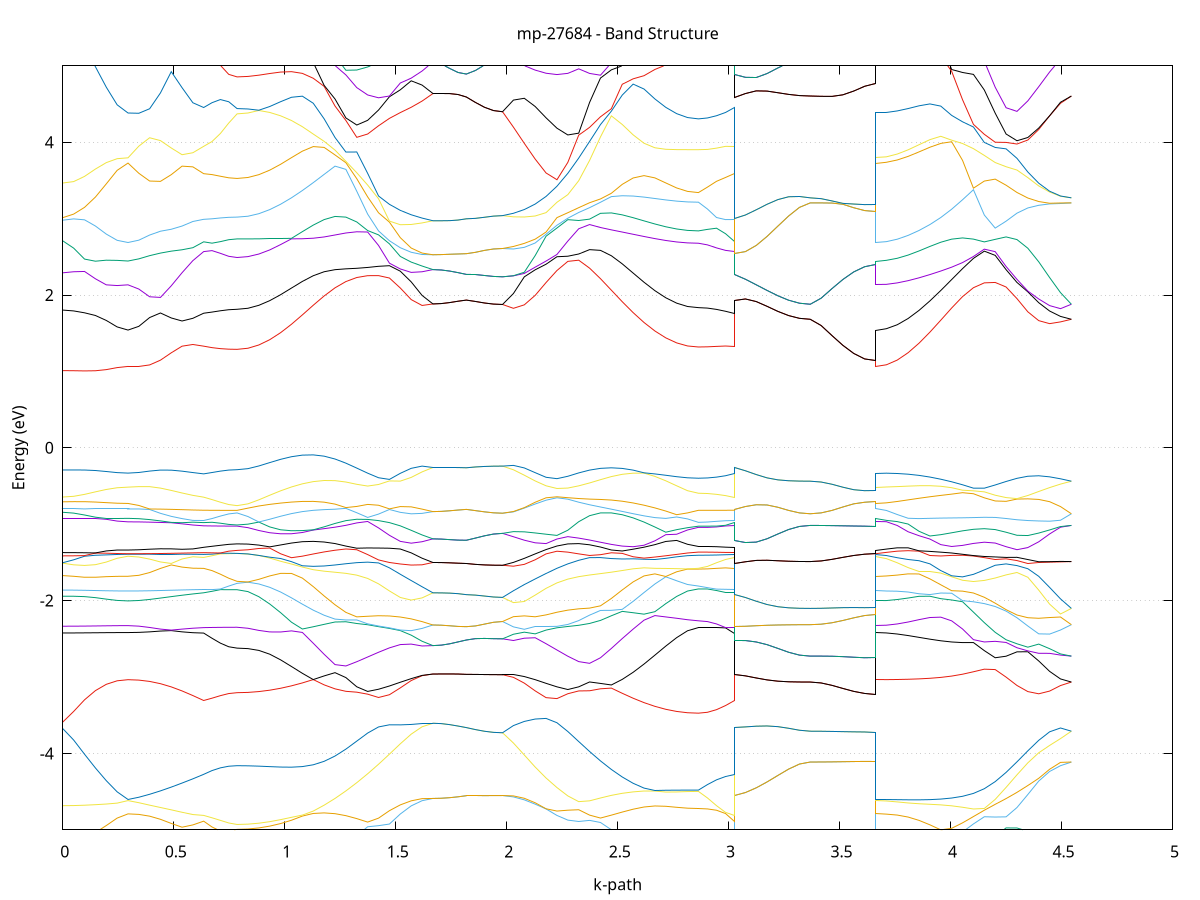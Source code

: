 set title 'mp-27684 - Band Structure'
set xlabel 'k-path'
set ylabel 'Energy (eV)'
set grid y
set yrange [-5:5]
set terminal png size 800,600
set output 'mp-27684_bands_gnuplot.png'
plot '-' using 1:2 with lines notitle, '-' using 1:2 with lines notitle, '-' using 1:2 with lines notitle, '-' using 1:2 with lines notitle, '-' using 1:2 with lines notitle, '-' using 1:2 with lines notitle, '-' using 1:2 with lines notitle, '-' using 1:2 with lines notitle, '-' using 1:2 with lines notitle, '-' using 1:2 with lines notitle, '-' using 1:2 with lines notitle, '-' using 1:2 with lines notitle, '-' using 1:2 with lines notitle, '-' using 1:2 with lines notitle, '-' using 1:2 with lines notitle, '-' using 1:2 with lines notitle, '-' using 1:2 with lines notitle, '-' using 1:2 with lines notitle, '-' using 1:2 with lines notitle, '-' using 1:2 with lines notitle, '-' using 1:2 with lines notitle, '-' using 1:2 with lines notitle, '-' using 1:2 with lines notitle, '-' using 1:2 with lines notitle, '-' using 1:2 with lines notitle, '-' using 1:2 with lines notitle, '-' using 1:2 with lines notitle, '-' using 1:2 with lines notitle, '-' using 1:2 with lines notitle, '-' using 1:2 with lines notitle, '-' using 1:2 with lines notitle, '-' using 1:2 with lines notitle, '-' using 1:2 with lines notitle, '-' using 1:2 with lines notitle, '-' using 1:2 with lines notitle, '-' using 1:2 with lines notitle, '-' using 1:2 with lines notitle, '-' using 1:2 with lines notitle, '-' using 1:2 with lines notitle, '-' using 1:2 with lines notitle, '-' using 1:2 with lines notitle, '-' using 1:2 with lines notitle, '-' using 1:2 with lines notitle, '-' using 1:2 with lines notitle, '-' using 1:2 with lines notitle, '-' using 1:2 with lines notitle, '-' using 1:2 with lines notitle, '-' using 1:2 with lines notitle, '-' using 1:2 with lines notitle, '-' using 1:2 with lines notitle, '-' using 1:2 with lines notitle, '-' using 1:2 with lines notitle, '-' using 1:2 with lines notitle, '-' using 1:2 with lines notitle, '-' using 1:2 with lines notitle, '-' using 1:2 with lines notitle, '-' using 1:2 with lines notitle, '-' using 1:2 with lines notitle, '-' using 1:2 with lines notitle, '-' using 1:2 with lines notitle, '-' using 1:2 with lines notitle, '-' using 1:2 with lines notitle, '-' using 1:2 with lines notitle, '-' using 1:2 with lines notitle, '-' using 1:2 with lines notitle, '-' using 1:2 with lines notitle, '-' using 1:2 with lines notitle, '-' using 1:2 with lines notitle, '-' using 1:2 with lines notitle, '-' using 1:2 with lines notitle, '-' using 1:2 with lines notitle, '-' using 1:2 with lines notitle, '-' using 1:2 with lines notitle, '-' using 1:2 with lines notitle, '-' using 1:2 with lines notitle, '-' using 1:2 with lines notitle, '-' using 1:2 with lines notitle, '-' using 1:2 with lines notitle, '-' using 1:2 with lines notitle, '-' using 1:2 with lines notitle, '-' using 1:2 with lines notitle, '-' using 1:2 with lines notitle, '-' using 1:2 with lines notitle, '-' using 1:2 with lines notitle, '-' using 1:2 with lines notitle, '-' using 1:2 with lines notitle, '-' using 1:2 with lines notitle, '-' using 1:2 with lines notitle, '-' using 1:2 with lines notitle, '-' using 1:2 with lines notitle, '-' using 1:2 with lines notitle, '-' using 1:2 with lines notitle, '-' using 1:2 with lines notitle, '-' using 1:2 with lines notitle, '-' using 1:2 with lines notitle, '-' using 1:2 with lines notitle, '-' using 1:2 with lines notitle, '-' using 1:2 with lines notitle, '-' using 1:2 with lines notitle, '-' using 1:2 with lines notitle, '-' using 1:2 with lines notitle, '-' using 1:2 with lines notitle, '-' using 1:2 with lines notitle, '-' using 1:2 with lines notitle, '-' using 1:2 with lines notitle, '-' using 1:2 with lines notitle, '-' using 1:2 with lines notitle, '-' using 1:2 with lines notitle, '-' using 1:2 with lines notitle, '-' using 1:2 with lines notitle, '-' using 1:2 with lines notitle, '-' using 1:2 with lines notitle, '-' using 1:2 with lines notitle, '-' using 1:2 with lines notitle, '-' using 1:2 with lines notitle, '-' using 1:2 with lines notitle, '-' using 1:2 with lines notitle, '-' using 1:2 with lines notitle, '-' using 1:2 with lines notitle, '-' using 1:2 with lines notitle, '-' using 1:2 with lines notitle, '-' using 1:2 with lines notitle, '-' using 1:2 with lines notitle, '-' using 1:2 with lines notitle, '-' using 1:2 with lines notitle, '-' using 1:2 with lines notitle, '-' using 1:2 with lines notitle, '-' using 1:2 with lines notitle
0.000000 -17.260922
0.048988 -17.260722
0.097976 -17.260322
0.146964 -17.259722
0.195953 -17.259122
0.244941 -17.258722
0.293929 -17.258522
0.293929 -17.258522
0.342622 -17.258022
0.391316 -17.256422
0.440009 -17.254022
0.488702 -17.251222
0.537396 -17.248322
0.586089 -17.245822
0.634782 -17.244122
0.634782 -17.244122
0.672403 -17.243522
0.710023 -17.243122
0.747643 -17.242822
0.785263 -17.242722
0.785263 -17.242722
0.834295 -17.240022
0.883327 -17.232322
0.932359 -17.219622
0.981392 -17.202222
1.030424 -17.180622
1.079456 -17.155322
1.128488 -17.126822
1.177520 -17.095922
1.226552 -17.063422
1.275585 -17.030222
1.324617 -16.997022
1.373649 -16.965022
1.422681 -16.935022
1.471713 -16.907722
1.520746 -16.883822
1.569778 -16.863722
1.618810 -16.847222
1.667842 -16.834022
1.667842 -16.834022
1.705462 -16.834022
1.743082 -16.834022
1.780702 -16.834022
1.818323 -16.834022
1.818323 -16.834022
1.859086 -16.833922
1.899849 -16.833822
1.940613 -16.833722
1.981376 -16.833722
1.981376 -16.833722
2.030408 -16.847322
2.079440 -16.864122
2.128473 -16.884622
2.177505 -16.908822
2.226537 -16.936322
2.275569 -16.966622
2.324601 -16.998822
2.373633 -17.032022
2.422666 -17.065422
2.471698 -17.098022
2.520730 -17.129022
2.569762 -17.157522
2.618794 -17.182822
2.667827 -17.204422
2.716859 -17.221822
2.765891 -17.234522
2.814923 -17.242222
2.863955 -17.244822
2.863955 -17.244822
2.904719 -17.244722
2.945482 -17.244522
2.986245 -17.244322
3.027009 -17.244122
3.027009 -16.834022
3.075702 -16.834122
3.124395 -16.834422
3.173089 -16.834622
3.221782 -16.834922
3.270475 -16.835122
3.319169 -16.835222
3.367862 -16.835222
3.367862 -16.835222
3.416850 -16.835222
3.465839 -16.835222
3.514827 -16.835122
3.563815 -16.835022
3.612803 -16.834922
3.661791 -16.834922
3.661791 -17.258522
3.710823 -17.255822
3.759855 -17.247622
3.808888 -17.234322
3.857920 -17.216022
3.906952 -17.193222
3.955984 -17.166522
4.005016 -17.136522
4.054048 -17.103922
4.103081 -17.069722
4.152113 -17.034722
4.201145 -16.999922
4.250177 -16.966522
4.299209 -16.935422
4.348242 -16.907522
4.397274 -16.883622
4.446306 -16.863822
4.495338 -16.847922
4.544370 -16.835222
e
0.000000 -16.900322
0.048988 -16.900722
0.097976 -16.901922
0.146964 -16.903622
0.195953 -16.905222
0.244941 -16.906422
0.293929 -16.906922
0.293929 -16.906922
0.342622 -16.907022
0.391316 -16.907122
0.440009 -16.907522
0.488702 -16.907922
0.537396 -16.908322
0.586089 -16.908522
0.634782 -16.908522
0.634782 -16.908522
0.672403 -16.909522
0.710023 -16.910322
0.747643 -16.910822
0.785263 -16.911022
0.785263 -16.911022
0.834295 -16.909122
0.883327 -16.903622
0.932359 -16.894622
0.981392 -16.882522
1.030424 -16.867622
1.079456 -16.850822
1.128488 -16.832922
1.177520 -16.815622
1.226552 -16.801922
1.275585 -16.794322
1.324617 -16.792322
1.373649 -16.793822
1.422681 -16.797322
1.471713 -16.802122
1.520746 -16.807922
1.569778 -16.814922
1.618810 -16.823422
1.667842 -16.834022
1.667842 -16.834022
1.705462 -16.834022
1.743082 -16.834022
1.780702 -16.834022
1.818323 -16.834022
1.818323 -16.834022
1.859086 -16.833922
1.899849 -16.833822
1.940613 -16.833722
1.981376 -16.833722
1.981376 -16.833722
2.030408 -16.822922
2.079440 -16.814022
2.128473 -16.806722
2.177505 -16.800522
2.226537 -16.795322
2.275569 -16.791222
2.324601 -16.788722
2.373633 -16.789222
2.422666 -16.795222
2.471698 -16.808322
2.520730 -16.825622
2.569762 -16.843722
2.618794 -16.860822
2.667827 -16.875822
2.716859 -16.888022
2.765891 -16.897122
2.814923 -16.902622
2.863955 -16.904522
2.863955 -16.904522
2.904719 -16.904822
2.945482 -16.905722
2.986245 -16.907122
3.027009 -16.908522
3.027009 -16.834022
3.075702 -16.834122
3.124395 -16.834422
3.173089 -16.834622
3.221782 -16.834922
3.270475 -16.835122
3.319169 -16.835222
3.367862 -16.835222
3.367862 -16.835222
3.416850 -16.835222
3.465839 -16.835222
3.514827 -16.835122
3.563815 -16.835022
3.612803 -16.834922
3.661791 -16.834922
3.661791 -16.906922
3.710823 -16.905022
3.759855 -16.899222
3.808888 -16.889922
3.857920 -16.877322
3.906952 -16.861922
3.955984 -16.844422
4.005016 -16.825822
4.054048 -16.808022
4.103081 -16.794622
4.152113 -16.788722
4.201145 -16.788822
4.250177 -16.791922
4.299209 -16.796722
4.348242 -16.802522
4.397274 -16.809122
4.446306 -16.816522
4.495338 -16.825122
4.544370 -16.835222
e
0.000000 -16.773422
0.048988 -16.773722
0.097976 -16.774522
0.146964 -16.775422
0.195953 -16.776322
0.244941 -16.776922
0.293929 -16.777122
0.293929 -16.777122
0.342622 -16.777022
0.391316 -16.776822
0.440009 -16.776422
0.488702 -16.776022
0.537396 -16.775422
0.586089 -16.774922
0.634782 -16.774522
0.634782 -16.774522
0.672403 -16.774822
0.710023 -16.775122
0.747643 -16.775322
0.785263 -16.775422
0.785263 -16.775422
0.834295 -16.775022
0.883327 -16.773922
0.932359 -16.772222
0.981392 -16.770022
1.030424 -16.767622
1.079456 -16.765122
1.128488 -16.762222
1.177520 -16.758122
1.226552 -16.750722
1.275585 -16.738122
1.324617 -16.721122
1.373649 -16.702522
1.422681 -16.684422
1.471713 -16.667822
1.520746 -16.655422
1.569778 -16.654322
1.618810 -16.651722
1.667842 -16.648522
1.667842 -16.648522
1.705462 -16.648522
1.743082 -16.648722
1.780702 -16.649122
1.818323 -16.649522
1.818323 -16.649522
1.859086 -16.650122
1.899849 -16.650622
1.940613 -16.651022
1.981376 -16.651122
1.981376 -16.651122
2.030408 -16.654522
2.079440 -16.657122
2.128473 -16.658122
2.177505 -16.664522
2.226537 -16.681122
2.275569 -16.699522
2.324601 -16.718622
2.373633 -16.736722
2.422666 -16.750522
2.471698 -16.758122
2.520730 -16.761722
2.569762 -16.764022
2.618794 -16.765922
2.667827 -16.767922
2.716859 -16.769622
2.765891 -16.771122
2.814923 -16.772022
2.863955 -16.772322
2.863955 -16.772322
2.904719 -16.772522
2.945482 -16.773022
2.986245 -16.773722
3.027009 -16.774522
3.027009 -16.649522
3.075702 -16.649522
3.124395 -16.649622
3.173089 -16.649822
3.221782 -16.650022
3.270475 -16.650222
3.319169 -16.650422
3.367862 -16.650422
3.367862 -16.650422
3.416850 -16.650622
3.465839 -16.651122
3.514827 -16.651822
3.563815 -16.652422
3.612803 -16.652922
3.661791 -16.653022
3.661791 -16.777122
3.710823 -16.776722
3.759855 -16.775522
3.808888 -16.773622
3.857920 -16.771322
3.906952 -16.768822
3.955984 -16.766222
4.005016 -16.763422
4.054048 -16.759522
4.103081 -16.751722
4.152113 -16.737522
4.201145 -16.719222
4.250177 -16.700022
4.299209 -16.681822
4.348242 -16.665822
4.397274 -16.663122
4.446306 -16.660122
4.495338 -16.655522
4.544370 -16.650422
e
0.000000 -16.715522
0.048988 -16.714922
0.097976 -16.713422
0.146964 -16.711522
0.195953 -16.709722
0.244941 -16.708422
0.293929 -16.707922
0.293929 -16.707922
0.342622 -16.707922
0.391316 -16.707722
0.440009 -16.707522
0.488702 -16.707422
0.537396 -16.707322
0.586089 -16.707422
0.634782 -16.707822
0.634782 -16.707822
0.672403 -16.706722
0.710023 -16.705922
0.747643 -16.705422
0.785263 -16.705222
0.785263 -16.705222
0.834295 -16.704322
0.883327 -16.702022
0.932359 -16.698122
0.981392 -16.692822
1.030424 -16.686422
1.079456 -16.679022
1.128488 -16.671122
1.177520 -16.662922
1.226552 -16.655122
1.275585 -16.648922
1.324617 -16.646822
1.373649 -16.649222
1.422681 -16.652522
1.471713 -16.654822
1.520746 -16.653822
1.569778 -16.645522
1.618810 -16.645522
1.667842 -16.648522
1.667842 -16.648522
1.705462 -16.648522
1.743082 -16.648722
1.780702 -16.649122
1.818323 -16.649522
1.818323 -16.649522
1.859086 -16.650122
1.899849 -16.650622
1.940613 -16.651022
1.981376 -16.651122
1.981376 -16.651122
2.030408 -16.647722
2.079440 -16.646022
2.128473 -16.651422
2.177505 -16.657622
2.226537 -16.655522
2.275569 -16.652722
2.324601 -16.651422
2.373633 -16.654122
2.422666 -16.660522
2.471698 -16.668522
2.520730 -16.677022
2.569762 -16.685322
2.618794 -16.693022
2.667827 -16.699722
2.716859 -16.705222
2.765891 -16.709322
2.814923 -16.711822
2.863955 -16.712722
2.863955 -16.712722
2.904719 -16.712222
2.945482 -16.711022
2.986245 -16.709522
3.027009 -16.707822
3.027009 -16.649522
3.075702 -16.649522
3.124395 -16.649622
3.173089 -16.649822
3.221782 -16.650022
3.270475 -16.650222
3.319169 -16.650422
3.367862 -16.650422
3.367862 -16.650422
3.416850 -16.650622
3.465839 -16.651122
3.514827 -16.651822
3.563815 -16.652422
3.612803 -16.652922
3.661791 -16.653022
3.661791 -16.707922
3.710823 -16.707122
3.759855 -16.704622
3.808888 -16.700622
3.857920 -16.695222
3.906952 -16.688622
3.955984 -16.681022
4.005016 -16.672622
4.054048 -16.663922
4.103081 -16.655222
4.152113 -16.649122
4.201145 -16.652822
4.250177 -16.658322
4.299209 -16.662322
4.348242 -16.663922
4.397274 -16.653322
4.446306 -16.646422
4.495338 -16.646422
4.544370 -16.650422
e
0.000000 -16.607722
0.048988 -16.607622
0.097976 -16.607722
0.146964 -16.607722
0.195953 -16.607622
0.244941 -16.607622
0.293929 -16.607522
0.293929 -16.607522
0.342622 -16.609122
0.391316 -16.613122
0.440009 -16.618422
0.488702 -16.624122
0.537396 -16.629322
0.586089 -16.633422
0.634782 -16.636122
0.634782 -16.636122
0.672403 -16.636522
0.710023 -16.636922
0.747643 -16.637122
0.785263 -16.637122
0.785263 -16.637122
0.834295 -16.637322
0.883327 -16.637922
0.932359 -16.638822
0.981392 -16.639822
1.030424 -16.640622
1.079456 -16.641222
1.128488 -16.641322
1.177520 -16.640722
1.226552 -16.639622
1.275585 -16.638022
1.324617 -16.636422
1.373649 -16.635022
1.422681 -16.634222
1.471713 -16.634222
1.520746 -16.634622
1.569778 -16.632822
1.618810 -16.626222
1.667842 -16.619822
1.667842 -16.619822
1.705462 -16.619722
1.743082 -16.619522
1.780702 -16.619122
1.818323 -16.618722
1.818323 -16.618722
1.859086 -16.618322
1.899849 -16.617822
1.940613 -16.617522
1.981376 -16.617422
1.981376 -16.617422
2.030408 -16.623822
2.079440 -16.631622
2.128473 -16.635822
2.177505 -16.635822
2.226537 -16.635722
2.275569 -16.636122
2.324601 -16.637122
2.373633 -16.638522
2.422666 -16.639822
2.471698 -16.640722
2.520730 -16.641222
2.569762 -16.641122
2.618794 -16.640522
2.667827 -16.639622
2.716859 -16.638622
2.765891 -16.637722
2.814923 -16.637122
2.863955 -16.636922
2.863955 -16.636922
2.904719 -16.636922
2.945482 -16.636822
2.986245 -16.636522
3.027009 -16.636122
3.027009 -16.618722
3.075702 -16.618622
3.124395 -16.618222
3.173089 -16.617722
3.221782 -16.617222
3.270475 -16.616722
3.319169 -16.616522
3.367862 -16.616322
3.367862 -16.616322
3.416850 -16.616222
3.465839 -16.615822
3.514827 -16.615222
3.563815 -16.614622
3.612803 -16.614222
3.661791 -16.614122
3.661791 -16.607522
3.710823 -16.608122
3.759855 -16.609422
3.808888 -16.611522
3.857920 -16.614222
3.906952 -16.617022
3.955984 -16.619822
4.005016 -16.622222
4.054048 -16.625322
4.103081 -16.634122
4.152113 -16.640122
4.201145 -16.635622
4.250177 -16.628522
4.299209 -16.624822
4.348242 -16.625322
4.397274 -16.626022
4.446306 -16.624922
4.495338 -16.620822
4.544370 -16.616322
e
0.000000 -16.576622
0.048988 -16.576622
0.097976 -16.576622
0.146964 -16.576622
0.195953 -16.576622
0.244941 -16.576522
0.293929 -16.576522
0.293929 -16.576522
0.342622 -16.575822
0.391316 -16.573922
0.440009 -16.571922
0.488702 -16.570322
0.537396 -16.569122
0.586089 -16.568422
0.634782 -16.568122
0.634782 -16.568122
0.672403 -16.568022
0.710023 -16.568022
0.747643 -16.568022
0.785263 -16.568022
0.785263 -16.568022
0.834295 -16.568822
0.883327 -16.571322
0.932359 -16.575422
0.981392 -16.580822
1.030424 -16.587522
1.079456 -16.595022
1.128488 -16.603122
1.177520 -16.611422
1.226552 -16.619122
1.275585 -16.625122
1.324617 -16.626722
1.373649 -16.623622
1.422681 -16.619322
1.471713 -16.615622
1.520746 -16.613522
1.569778 -16.613322
1.618810 -16.615422
1.667842 -16.619822
1.667842 -16.619822
1.705462 -16.619722
1.743082 -16.619522
1.780702 -16.619122
1.818323 -16.618722
1.818323 -16.618722
1.859086 -16.618322
1.899849 -16.617822
1.940613 -16.617522
1.981376 -16.617422
1.981376 -16.617422
2.030408 -16.613422
2.079440 -16.611722
2.128473 -16.612322
2.177505 -16.614922
2.226537 -16.618822
2.275569 -16.623122
2.324601 -16.625722
2.373633 -16.624022
2.422666 -16.618422
2.471698 -16.610922
2.520730 -16.602822
2.569762 -16.594822
2.618794 -16.587322
2.667827 -16.580722
2.716859 -16.575322
2.765891 -16.571222
2.814923 -16.568722
2.863955 -16.567922
2.863955 -16.567922
2.904719 -16.567922
2.945482 -16.567922
2.986245 -16.568022
3.027009 -16.568122
3.027009 -16.618722
3.075702 -16.618622
3.124395 -16.618222
3.173089 -16.617722
3.221782 -16.617222
3.270475 -16.616722
3.319169 -16.616522
3.367862 -16.616322
3.367862 -16.616322
3.416850 -16.616222
3.465839 -16.615822
3.514827 -16.615222
3.563815 -16.614622
3.612803 -16.614222
3.661791 -16.614122
3.661791 -16.576522
3.710823 -16.577522
3.759855 -16.580322
3.808888 -16.584822
3.857920 -16.590922
3.906952 -16.598422
3.955984 -16.606822
4.005016 -16.616022
4.054048 -16.623922
4.103081 -16.624822
4.152113 -16.625122
4.201145 -16.624922
4.250177 -16.624722
4.299209 -16.622222
4.348242 -16.617222
4.397274 -16.613922
4.446306 -16.612622
4.495338 -16.613422
4.544370 -16.616322
e
0.000000 -10.523922
0.048988 -10.523722
0.097976 -10.523322
0.146964 -10.522622
0.195953 -10.522022
0.244941 -10.521422
0.293929 -10.521222
0.293929 -10.521222
0.342622 -10.520922
0.391316 -10.520022
0.440009 -10.518522
0.488702 -10.516722
0.537396 -10.514522
0.586089 -10.512222
0.634782 -10.510322
0.634782 -10.510322
0.672403 -10.509722
0.710023 -10.509322
0.747643 -10.509122
0.785263 -10.509222
0.785263 -10.509222
0.834295 -10.506322
0.883327 -10.497422
0.932359 -10.483122
0.981392 -10.463922
1.030424 -10.440922
1.079456 -10.415722
1.128488 -10.391622
1.177520 -10.380622
1.226552 -10.386922
1.275585 -10.396222
1.324617 -10.405822
1.373649 -10.415022
1.422681 -10.423222
1.471713 -10.430022
1.520746 -10.435122
1.569778 -10.438322
1.618810 -10.439422
1.667842 -10.438222
1.667842 -10.438222
1.705462 -10.438322
1.743082 -10.438422
1.780702 -10.438622
1.818323 -10.438822
1.818323 -10.438822
1.859086 -10.437122
1.899849 -10.435522
1.940613 -10.434422
1.981376 -10.433922
1.981376 -10.433922
2.030408 -10.433322
2.079440 -10.430622
2.128473 -10.426122
2.177505 -10.420122
2.226537 -10.412822
2.275569 -10.404822
2.324601 -10.396522
2.373633 -10.388422
2.422666 -10.381122
2.471698 -10.379022
2.520730 -10.391622
2.569762 -10.415122
2.618794 -10.442022
2.667827 -10.465822
2.716859 -10.485222
2.765891 -10.499722
2.814923 -10.508522
2.863955 -10.511522
2.863955 -10.511522
2.904719 -10.511422
2.945482 -10.511122
2.986245 -10.510722
3.027009 -10.510322
3.027009 -10.438822
3.075702 -10.442622
3.124395 -10.447222
3.173089 -10.451922
3.221782 -10.456022
3.270475 -10.459122
3.319169 -10.461122
3.367862 -10.461822
3.367862 -10.461822
3.416850 -10.460822
3.465839 -10.457922
3.514827 -10.453522
3.563815 -10.448222
3.612803 -10.443622
3.661791 -10.441622
3.661791 -10.521222
3.710823 -10.518422
3.759855 -10.510122
3.808888 -10.496622
3.857920 -10.478622
3.906952 -10.457022
3.955984 -10.433022
4.005016 -10.408322
4.054048 -10.385322
4.103081 -10.388622
4.152113 -10.401522
4.201145 -10.414222
4.250177 -10.426122
4.299209 -10.436822
4.348242 -10.445922
4.397274 -10.453222
4.446306 -10.458322
4.495338 -10.461222
4.544370 -10.461822
e
0.000000 -10.489922
0.048988 -10.490222
0.097976 -10.490822
0.146964 -10.491822
0.195953 -10.492722
0.244941 -10.493422
0.293929 -10.493622
0.293929 -10.493622
0.342622 -10.494122
0.391316 -10.495322
0.440009 -10.497222
0.488702 -10.499422
0.537396 -10.501922
0.586089 -10.504322
0.634782 -10.506222
0.634782 -10.506222
0.672403 -10.507422
0.710023 -10.508422
0.747643 -10.509022
0.785263 -10.508922
0.785263 -10.508922
0.834295 -10.505922
0.883327 -10.497122
0.932359 -10.482822
0.981392 -10.463422
1.030424 -10.439722
1.079456 -10.412722
1.128488 -10.383722
1.177520 -10.366722
1.226552 -10.372622
1.275585 -10.380222
1.324617 -10.388422
1.373649 -10.397122
1.422681 -10.405922
1.471713 -10.414622
1.520746 -10.422722
1.569778 -10.429722
1.618810 -10.435022
1.667842 -10.438222
1.667842 -10.438222
1.705462 -10.438322
1.743082 -10.438422
1.780702 -10.438622
1.818323 -10.438822
1.818323 -10.438822
1.859086 -10.437122
1.899849 -10.435522
1.940613 -10.434422
1.981376 -10.433922
1.981376 -10.433922
2.030408 -10.432522
2.079440 -10.429022
2.128473 -10.423622
2.177505 -10.416522
2.226537 -10.408022
2.275569 -10.398422
2.324601 -10.388322
2.373633 -10.379822
2.422666 -10.375222
2.471698 -10.371922
2.520730 -10.386622
2.569762 -10.413122
2.618794 -10.436622
2.667827 -10.458622
2.716859 -10.477122
2.765891 -10.491122
2.814923 -10.499722
2.863955 -10.502722
2.863955 -10.502722
2.904719 -10.503022
2.945482 -10.503822
2.986245 -10.505022
3.027009 -10.506222
3.027009 -10.438822
3.075702 -10.442622
3.124395 -10.447222
3.173089 -10.451922
3.221782 -10.456022
3.270475 -10.459122
3.319169 -10.461122
3.367862 -10.461822
3.367862 -10.461822
3.416850 -10.460822
3.465839 -10.457922
3.514827 -10.453522
3.563815 -10.448222
3.612803 -10.443622
3.661791 -10.441622
3.661791 -10.493622
3.710823 -10.490922
3.759855 -10.482922
3.808888 -10.470022
3.857920 -10.452922
3.906952 -10.432622
3.955984 -10.410922
4.005016 -10.391322
4.054048 -10.381222
4.103081 -10.385422
4.152113 -10.396222
4.201145 -10.408522
4.250177 -10.420622
4.299209 -10.431822
4.348242 -10.441722
4.397274 -10.449822
4.446306 -10.456022
4.495338 -10.460022
4.544370 -10.461822
e
0.000000 -10.456422
0.048988 -10.456522
0.097976 -10.456522
0.146964 -10.456522
0.195953 -10.456422
0.244941 -10.456122
0.293929 -10.456022
0.293929 -10.456022
0.342622 -10.455522
0.391316 -10.454322
0.440009 -10.452822
0.488702 -10.452022
0.537396 -10.451322
0.586089 -10.450822
0.634782 -10.450622
0.634782 -10.450622
0.672403 -10.449222
0.710023 -10.447922
0.747643 -10.446822
0.785263 -10.446222
0.785263 -10.446222
0.834295 -10.443522
0.883327 -10.435622
0.932359 -10.422922
0.981392 -10.406622
1.030424 -10.388222
1.079456 -10.372022
1.128488 -10.364722
1.177520 -10.362322
1.226552 -10.358522
1.275585 -10.362622
1.324617 -10.369422
1.373649 -10.377422
1.422681 -10.385822
1.471713 -10.393622
1.520746 -10.399922
1.569778 -10.404322
1.618810 -10.406522
1.667842 -10.406622
1.667842 -10.406622
1.705462 -10.406622
1.743082 -10.406522
1.780702 -10.406522
1.818323 -10.406522
1.818323 -10.406522
1.859086 -10.405722
1.899849 -10.404222
1.940613 -10.402122
1.981376 -10.399722
1.981376 -10.399722
2.030408 -10.401822
2.079440 -10.402322
2.128473 -10.401322
2.177505 -10.399022
2.226537 -10.395522
2.275569 -10.390922
2.324601 -10.385522
2.373633 -10.378322
2.422666 -10.369322
2.471698 -10.363822
2.520730 -10.366122
2.569762 -10.370922
2.618794 -10.390422
2.667827 -10.411122
2.716859 -10.429022
2.765891 -10.442722
2.814923 -10.451222
2.863955 -10.454122
2.863955 -10.454122
2.904719 -10.453822
2.945482 -10.453122
2.986245 -10.451922
3.027009 -10.450622
3.027009 -10.406522
3.075702 -10.406822
3.124395 -10.406322
3.173089 -10.405822
3.221782 -10.405622
3.270475 -10.405722
3.319169 -10.406022
3.367862 -10.406222
3.367862 -10.406222
3.416850 -10.407222
3.465839 -10.409722
3.514827 -10.413022
3.563815 -10.416222
3.612803 -10.418422
3.661791 -10.419222
3.661791 -10.456022
3.710823 -10.453222
3.759855 -10.444822
3.808888 -10.431522
3.857920 -10.414122
3.906952 -10.394022
3.955984 -10.373422
4.005016 -10.366122
4.054048 -10.376222
4.103081 -10.367322
4.152113 -10.361322
4.201145 -10.366522
4.250177 -10.374722
4.299209 -10.382722
4.348242 -10.391622
4.397274 -10.398722
4.446306 -10.403622
4.495338 -10.406122
4.544370 -10.406222
e
0.000000 -10.453522
0.048988 -10.453522
0.097976 -10.453422
0.146964 -10.453422
0.195953 -10.453622
0.244941 -10.453822
0.293929 -10.453922
0.293929 -10.453922
0.342622 -10.453822
0.391316 -10.453422
0.440009 -10.452422
0.488702 -10.450222
0.537396 -10.447922
0.586089 -10.445822
0.634782 -10.444322
0.634782 -10.444322
0.672403 -10.444322
0.710023 -10.444522
0.747643 -10.444922
0.785263 -10.445322
0.785263 -10.445322
0.834295 -10.442522
0.883327 -10.434422
0.932359 -10.421422
0.981392 -10.404322
1.030424 -10.384422
1.079456 -10.364122
1.128488 -10.363422
1.177520 -10.355922
1.226552 -10.355522
1.275585 -10.362122
1.324617 -10.368422
1.373649 -10.373922
1.422681 -10.378822
1.471713 -10.386222
1.520746 -10.394022
1.569778 -10.400222
1.618810 -10.404422
1.667842 -10.406622
1.667842 -10.406622
1.705462 -10.406622
1.743082 -10.406522
1.780702 -10.406522
1.818323 -10.406522
1.818323 -10.406522
1.859086 -10.405722
1.899849 -10.404222
1.940613 -10.402122
1.981376 -10.399722
1.981376 -10.399722
2.030408 -10.400822
2.079440 -10.400622
2.128473 -10.398722
2.177505 -10.395222
2.226537 -10.390222
2.275569 -10.383822
2.324601 -10.376322
2.373633 -10.367922
2.422666 -10.359122
2.471698 -10.358622
2.520730 -10.360722
2.569762 -10.362522
2.618794 -10.383322
2.667827 -10.403322
2.716859 -10.420222
2.765891 -10.432922
2.814923 -10.440822
2.863955 -10.443522
2.863955 -10.443522
2.904719 -10.443522
2.945482 -10.443622
2.986245 -10.443922
3.027009 -10.444322
3.027009 -10.406522
3.075702 -10.406822
3.124395 -10.406322
3.173089 -10.405822
3.221782 -10.405622
3.270475 -10.405722
3.319169 -10.406022
3.367862 -10.406222
3.367862 -10.406222
3.416850 -10.407222
3.465839 -10.409722
3.514827 -10.413022
3.563815 -10.416222
3.612803 -10.418422
3.661791 -10.419222
3.661791 -10.453922
3.710823 -10.451122
3.759855 -10.442822
3.808888 -10.429522
3.857920 -10.412022
3.906952 -10.391822
3.955984 -10.371222
4.005016 -10.355422
4.054048 -10.352022
4.103081 -10.351222
4.152113 -10.354322
4.201145 -10.362522
4.250177 -10.372722
4.299209 -10.382722
4.348242 -10.389722
4.397274 -10.395422
4.446306 -10.400322
4.495338 -10.404122
4.544370 -10.406222
e
0.000000 -10.421722
0.048988 -10.421522
0.097976 -10.421322
0.146964 -10.421122
0.195953 -10.421022
0.244941 -10.421122
0.293929 -10.421122
0.293929 -10.421122
0.342622 -10.419622
0.391316 -10.415322
0.440009 -10.408822
0.488702 -10.400822
0.537396 -10.392622
0.586089 -10.385322
0.634782 -10.379922
0.634782 -10.379922
0.672403 -10.379122
0.710023 -10.378622
0.747643 -10.378322
0.785263 -10.378122
0.785263 -10.378122
0.834295 -10.376022
0.883327 -10.370022
0.932359 -10.360522
0.981392 -10.349522
1.030424 -10.352722
1.079456 -10.357322
1.128488 -10.346422
1.177520 -10.348022
1.226552 -10.344322
1.275585 -10.348622
1.324617 -10.356422
1.373649 -10.366022
1.422681 -10.375322
1.471713 -10.379922
1.520746 -10.381122
1.569778 -10.380422
1.618810 -10.378022
1.667842 -10.374522
1.667842 -10.374522
1.705462 -10.375222
1.743082 -10.377122
1.780702 -10.379622
1.818323 -10.382522
1.818323 -10.382522
1.859086 -10.386722
1.899849 -10.391522
1.940613 -10.395822
1.981376 -10.399022
1.981376 -10.399022
2.030408 -10.395722
2.079440 -10.390622
2.128473 -10.384222
2.177505 -10.376522
2.226537 -10.367622
2.275569 -10.357822
2.324601 -10.347622
2.373633 -10.338722
2.422666 -10.338122
2.471698 -10.347522
2.520730 -10.343022
2.569762 -10.359922
2.618794 -10.356122
2.667827 -10.352922
2.716859 -10.357622
2.765891 -10.367722
2.814923 -10.374322
2.863955 -10.376622
2.863955 -10.376622
2.904719 -10.376822
2.945482 -10.377422
2.986245 -10.378522
3.027009 -10.379922
3.027009 -10.382522
3.075702 -10.382322
3.124395 -10.382922
3.173089 -10.383922
3.221782 -10.385222
3.270475 -10.386522
3.319169 -10.387522
3.367862 -10.387922
3.367862 -10.387922
3.416850 -10.389122
3.465839 -10.392022
3.514827 -10.395322
3.563815 -10.398622
3.612803 -10.401322
3.661791 -10.402422
3.661791 -10.421122
3.710823 -10.418822
3.759855 -10.411822
3.808888 -10.400622
3.857920 -10.386022
3.906952 -10.369522
3.955984 -10.359222
4.005016 -10.354722
4.054048 -10.345622
4.103081 -10.346422
4.152113 -10.349922
4.201145 -10.355022
4.250177 -10.362922
4.299209 -10.371522
4.348242 -10.379722
4.397274 -10.386322
4.446306 -10.390022
4.495338 -10.390522
4.544370 -10.387922
e
0.000000 -10.367922
0.048988 -10.368222
0.097976 -10.369022
0.146964 -10.369922
0.195953 -10.370622
0.244941 -10.371022
0.293929 -10.371122
0.293929 -10.371122
0.342622 -10.371122
0.391316 -10.370922
0.440009 -10.370822
0.488702 -10.370722
0.537396 -10.371022
0.586089 -10.371722
0.634782 -10.372922
0.634782 -10.372922
0.672403 -10.374122
0.710023 -10.375122
0.747643 -10.375822
0.785263 -10.376122
0.785263 -10.376122
0.834295 -10.373722
0.883327 -10.366822
0.932359 -10.356622
0.981392 -10.348522
1.030424 -10.339422
1.079456 -10.340022
1.128488 -10.343922
1.177520 -10.342122
1.226552 -10.333722
1.275585 -10.334422
1.324617 -10.346022
1.373649 -10.357122
1.422681 -10.365522
1.471713 -10.370822
1.520746 -10.373722
1.569778 -10.374322
1.618810 -10.373422
1.667842 -10.374522
1.667842 -10.374522
1.705462 -10.375222
1.743082 -10.377122
1.780702 -10.379622
1.818323 -10.382522
1.818323 -10.382522
1.859086 -10.386722
1.899849 -10.391522
1.940613 -10.395822
1.981376 -10.399022
1.981376 -10.399022
2.030408 -10.395622
2.079440 -10.389722
2.128473 -10.382122
2.177505 -10.372922
2.226537 -10.362522
2.275569 -10.351522
2.324601 -10.342022
2.373633 -10.334522
2.422666 -10.334022
2.471698 -10.336022
2.520730 -10.340422
2.569762 -10.336022
2.618794 -10.336422
2.667827 -10.345122
2.716859 -10.352722
2.765891 -10.362322
2.814923 -10.368722
2.863955 -10.370922
2.863955 -10.370922
2.904719 -10.371122
2.945482 -10.371622
2.986245 -10.372322
3.027009 -10.372922
3.027009 -10.382522
3.075702 -10.382322
3.124395 -10.382922
3.173089 -10.383922
3.221782 -10.385222
3.270475 -10.386522
3.319169 -10.387522
3.367862 -10.387922
3.367862 -10.387922
3.416850 -10.389122
3.465839 -10.392022
3.514827 -10.395322
3.563815 -10.398622
3.612803 -10.401322
3.661791 -10.402422
3.661791 -10.371122
3.710823 -10.368822
3.759855 -10.362022
3.808888 -10.357522
3.857920 -10.355522
3.906952 -10.354422
3.955984 -10.350922
4.005016 -10.341622
4.054048 -10.340122
4.103081 -10.341222
4.152113 -10.343722
4.201145 -10.346122
4.250177 -10.352622
4.299209 -10.358822
4.348242 -10.363922
4.397274 -10.367422
4.446306 -10.375622
4.495338 -10.382822
4.544370 -10.387922
e
0.000000 -10.357022
0.048988 -10.357022
0.097976 -10.357322
0.146964 -10.358222
0.195953 -10.359322
0.244941 -10.360222
0.293929 -10.360622
0.293929 -10.360622
0.342622 -10.360122
0.391316 -10.358722
0.440009 -10.356622
0.488702 -10.354222
0.537396 -10.351622
0.586089 -10.349122
0.634782 -10.347322
0.634782 -10.347322
0.672403 -10.346622
0.710023 -10.346022
0.747643 -10.345522
0.785263 -10.345322
0.785263 -10.345322
0.834295 -10.345622
0.883327 -10.346222
0.932359 -10.347322
0.981392 -10.345822
1.030424 -10.335822
1.079456 -10.331722
1.128488 -10.329422
1.177520 -10.325622
1.226552 -10.318622
1.275585 -10.321622
1.324617 -10.326222
1.373649 -10.331822
1.422681 -10.338422
1.471713 -10.345722
1.520746 -10.353322
1.569778 -10.360522
1.618810 -10.366622
1.667842 -10.367522
1.667842 -10.367522
1.705462 -10.367722
1.743082 -10.368422
1.780702 -10.369522
1.818323 -10.370822
1.818323 -10.370822
1.859086 -10.373022
1.899849 -10.374722
1.940613 -10.375822
1.981376 -10.376222
1.981376 -10.376222
2.030408 -10.378222
2.079440 -10.377722
2.128473 -10.374522
2.177505 -10.368622
2.226537 -10.360622
2.275569 -10.351422
2.324601 -10.341222
2.373633 -10.333322
2.422666 -10.327222
2.471698 -10.327822
2.520730 -10.334522
2.569762 -10.333922
2.618794 -10.334922
2.667827 -10.342522
2.716859 -10.350222
2.765891 -10.348622
2.814923 -10.347422
2.863955 -10.347022
2.863955 -10.347022
2.904719 -10.347022
2.945482 -10.347022
2.986245 -10.347122
3.027009 -10.347322
3.027009 -10.370822
3.075702 -10.369122
3.124395 -10.367822
3.173089 -10.367222
3.221782 -10.367022
3.270475 -10.367022
3.319169 -10.366822
3.367862 -10.366722
3.367862 -10.366722
3.416850 -10.366122
3.465839 -10.365522
3.514827 -10.366322
3.563815 -10.368922
3.612803 -10.371922
3.661791 -10.373322
3.661791 -10.360622
3.710823 -10.360322
3.759855 -10.359222
3.808888 -10.352222
3.857920 -10.342822
3.906952 -10.338622
3.955984 -10.339322
4.005016 -10.340722
4.054048 -10.334422
4.103081 -10.332422
4.152113 -10.339322
4.201145 -10.344522
4.250177 -10.344422
4.299209 -10.347322
4.348242 -10.356822
4.397274 -10.366822
4.446306 -10.369222
4.495338 -10.368922
4.544370 -10.366722
e
0.000000 -10.346622
0.048988 -10.347222
0.097976 -10.348722
0.146964 -10.350522
0.195953 -10.352322
0.244941 -10.353422
0.293929 -10.353822
0.293929 -10.353822
0.342622 -10.353022
0.391316 -10.350322
0.440009 -10.346122
0.488702 -10.340622
0.537396 -10.334322
0.586089 -10.328022
0.634782 -10.323022
0.634782 -10.323022
0.672403 -10.323322
0.710023 -10.323622
0.747643 -10.323822
0.785263 -10.323922
0.785263 -10.323922
0.834295 -10.322822
0.883327 -10.325022
0.932359 -10.327922
0.981392 -10.330922
1.030424 -10.333122
1.079456 -10.324422
1.128488 -10.324222
1.177520 -10.315722
1.226552 -10.315322
1.275585 -10.315722
1.324617 -10.316922
1.373649 -10.321622
1.422681 -10.329222
1.471713 -10.338222
1.520746 -10.347322
1.569778 -10.355722
1.618810 -10.362722
1.667842 -10.367522
1.667842 -10.367522
1.705462 -10.367722
1.743082 -10.368422
1.780702 -10.369522
1.818323 -10.370822
1.818323 -10.370822
1.859086 -10.373022
1.899849 -10.374722
1.940613 -10.375822
1.981376 -10.376222
1.981376 -10.376222
2.030408 -10.372022
2.079440 -10.365922
2.128473 -10.358222
2.177505 -10.349022
2.226537 -10.338722
2.275569 -10.328322
2.324601 -10.319622
2.373633 -10.314522
2.422666 -10.312422
2.471698 -10.313822
2.520730 -10.319722
2.569762 -10.324022
2.618794 -10.323522
2.667827 -10.323022
2.716859 -10.320722
2.765891 -10.319422
2.814923 -10.322222
2.863955 -10.323722
2.863955 -10.323722
2.904719 -10.323522
2.945482 -10.322922
2.986245 -10.322322
3.027009 -10.323022
3.027009 -10.370822
3.075702 -10.369122
3.124395 -10.367822
3.173089 -10.367222
3.221782 -10.367022
3.270475 -10.367022
3.319169 -10.366822
3.367862 -10.366722
3.367862 -10.366722
3.416850 -10.366122
3.465839 -10.365522
3.514827 -10.366322
3.563815 -10.368922
3.612803 -10.371922
3.661791 -10.373322
3.661791 -10.353822
3.710823 -10.352222
3.759855 -10.347522
3.808888 -10.341422
3.857920 -10.336222
3.906952 -10.333622
3.955984 -10.331922
4.005016 -10.328722
4.054048 -10.327622
4.103081 -10.328422
4.152113 -10.323722
4.201145 -10.319722
4.250177 -10.330822
4.299209 -10.338822
4.348242 -10.342222
4.397274 -10.348922
4.446306 -10.356322
4.495338 -10.362422
4.544370 -10.366722
e
0.000000 -10.345822
0.048988 -10.346022
0.097976 -10.345922
0.146964 -10.344722
0.195953 -10.342522
0.244941 -10.341422
0.293929 -10.341622
0.293929 -10.341622
0.342622 -10.340522
0.391316 -10.338022
0.440009 -10.336722
0.488702 -10.334522
0.537396 -10.331022
0.586089 -10.326522
0.634782 -10.322222
0.634782 -10.322222
0.672403 -10.321222
0.710023 -10.321422
0.747643 -10.321822
0.785263 -10.322022
0.785263 -10.322022
0.834295 -10.322322
0.883327 -10.318422
0.932359 -10.313822
0.981392 -10.313122
1.030424 -10.318022
1.079456 -10.324222
1.128488 -10.316522
1.177520 -10.310222
1.226552 -10.301422
1.275585 -10.292722
1.324617 -10.297722
1.373649 -10.302522
1.422681 -10.306922
1.471713 -10.310322
1.520746 -10.312622
1.569778 -10.313822
1.618810 -10.313922
1.667842 -10.312822
1.667842 -10.312822
1.705462 -10.312722
1.743082 -10.312222
1.780702 -10.311622
1.818323 -10.311122
1.818323 -10.311122
1.859086 -10.310622
1.899849 -10.310222
1.940613 -10.309922
1.981376 -10.309922
1.981376 -10.309922
2.030408 -10.313222
2.079440 -10.315522
2.128473 -10.316522
2.177505 -10.316322
2.226537 -10.314922
2.275569 -10.312122
2.324601 -10.306522
2.373633 -10.297322
2.422666 -10.299122
2.471698 -10.306222
2.520730 -10.311022
2.569762 -10.317122
2.618794 -10.321722
2.667827 -10.319322
2.716859 -10.316622
2.765891 -10.316322
2.814923 -10.317222
2.863955 -10.316922
2.863955 -10.316922
2.904719 -10.317422
2.945482 -10.318322
2.986245 -10.320422
3.027009 -10.322222
3.027009 -10.311122
3.075702 -10.312422
3.124395 -10.314822
3.173089 -10.317122
3.221782 -10.318422
3.270475 -10.319122
3.319169 -10.319622
3.367862 -10.319822
3.367862 -10.319822
3.416850 -10.319922
3.465839 -10.320922
3.514827 -10.323822
3.563815 -10.327222
3.612803 -10.329522
3.661791 -10.330322
3.661791 -10.341622
3.710823 -10.340622
3.759855 -10.337822
3.808888 -10.333022
3.857920 -10.326822
3.906952 -10.323522
3.955984 -10.323722
4.005016 -10.324122
4.054048 -10.318622
4.103081 -10.312822
4.152113 -10.311922
4.201145 -10.317922
4.250177 -10.317522
4.299209 -10.325622
4.348242 -10.330822
4.397274 -10.329822
4.446306 -10.326522
4.495338 -10.323022
4.544370 -10.319822
e
0.000000 -10.338822
0.048988 -10.338922
0.097976 -10.339422
0.146964 -10.340122
0.195953 -10.340822
0.244941 -10.340122
0.293929 -10.338822
0.293929 -10.338822
0.342622 -10.338722
0.391316 -10.337422
0.440009 -10.332322
0.488702 -10.326922
0.537396 -10.324122
0.586089 -10.321722
0.634782 -10.320122
0.634782 -10.320122
0.672403 -10.320322
0.710023 -10.320022
0.747643 -10.319722
0.785263 -10.319622
0.785263 -10.319622
0.834295 -10.318022
0.883327 -10.313622
0.932359 -10.308522
0.981392 -10.306322
1.030424 -10.302622
1.079456 -10.297022
1.128488 -10.292222
1.177520 -10.299122
1.226552 -10.299522
1.275585 -10.287222
1.324617 -10.281922
1.373649 -10.283822
1.422681 -10.289522
1.471713 -10.296022
1.520746 -10.302022
1.569778 -10.306922
1.618810 -10.310522
1.667842 -10.312822
1.667842 -10.312822
1.705462 -10.312722
1.743082 -10.312222
1.780702 -10.311622
1.818323 -10.311122
1.818323 -10.311122
1.859086 -10.310622
1.899849 -10.310222
1.940613 -10.309922
1.981376 -10.309922
1.981376 -10.309922
2.030408 -10.305522
2.079440 -10.300322
2.128473 -10.294122
2.177505 -10.287422
2.226537 -10.281522
2.275569 -10.280922
2.324601 -10.284022
2.373633 -10.290222
2.422666 -10.289122
2.471698 -10.293822
2.520730 -10.304522
2.569762 -10.307822
2.618794 -10.309222
2.667827 -10.310922
2.716859 -10.311222
2.765891 -10.314322
2.814923 -10.313922
2.863955 -10.316022
2.863955 -10.316022
2.904719 -10.316522
2.945482 -10.318122
2.986245 -10.319222
3.027009 -10.320122
3.027009 -10.311122
3.075702 -10.312422
3.124395 -10.314822
3.173089 -10.317122
3.221782 -10.318422
3.270475 -10.319122
3.319169 -10.319622
3.367862 -10.319822
3.367862 -10.319822
3.416850 -10.319922
3.465839 -10.320922
3.514827 -10.323822
3.563815 -10.327222
3.612803 -10.329522
3.661791 -10.330322
3.661791 -10.338822
3.710823 -10.336622
3.759855 -10.331822
3.808888 -10.328422
3.857920 -10.323322
3.906952 -10.313122
3.955984 -10.309022
4.005016 -10.308122
4.054048 -10.305422
4.103081 -10.300222
4.152113 -10.304822
4.201145 -10.310522
4.250177 -10.313122
4.299209 -10.310122
4.348242 -10.309222
4.397274 -10.310522
4.446306 -10.313422
4.495338 -10.316722
4.544370 -10.319822
e
0.000000 -10.321322
0.048988 -10.320222
0.097976 -10.319522
0.146964 -10.324622
0.195953 -10.329722
0.244941 -10.333322
0.293929 -10.334922
0.293929 -10.334922
0.342622 -10.334322
0.391316 -10.332622
0.440009 -10.329922
0.488702 -10.325722
0.537396 -10.318022
0.586089 -10.310122
0.634782 -10.308622
0.634782 -10.308622
0.672403 -10.306722
0.710023 -10.305722
0.747643 -10.305422
0.785263 -10.305322
0.785263 -10.305322
0.834295 -10.305422
0.883327 -10.305422
0.932359 -10.305222
0.981392 -10.302922
1.030424 -10.295722
1.079456 -10.294222
1.128488 -10.287722
1.177520 -10.279622
1.226552 -10.287122
1.275585 -10.285822
1.324617 -10.277422
1.373649 -10.279922
1.422681 -10.282622
1.471713 -10.284322
1.520746 -10.285522
1.569778 -10.286422
1.618810 -10.287022
1.667842 -10.287022
1.667842 -10.287022
1.705462 -10.286522
1.743082 -10.285022
1.780702 -10.282822
1.818323 -10.280422
1.818323 -10.280422
1.859086 -10.277022
1.899849 -10.274322
1.940613 -10.272722
1.981376 -10.272122
1.981376 -10.272122
2.030408 -10.272822
2.079440 -10.273422
2.128473 -10.274222
2.177505 -10.275222
2.226537 -10.275622
2.275569 -10.272622
2.324601 -10.271222
2.373633 -10.273922
2.422666 -10.280522
2.471698 -10.284522
2.520730 -10.287022
2.569762 -10.290422
2.618794 -10.295222
2.667827 -10.301122
2.716859 -10.309022
2.765891 -10.310022
2.814923 -10.313622
2.863955 -10.313522
2.863955 -10.313522
2.904719 -10.313022
2.945482 -10.311822
2.986245 -10.310522
3.027009 -10.308622
3.027009 -10.280422
3.075702 -10.283322
3.124395 -10.287522
3.173089 -10.292222
3.221782 -10.296722
3.270475 -10.299922
3.319169 -10.301422
3.367862 -10.301722
3.367862 -10.301722
3.416850 -10.301322
3.465839 -10.299922
3.514827 -10.297622
3.563815 -10.294922
3.612803 -10.292722
3.661791 -10.291922
3.661791 -10.334922
3.710823 -10.334122
3.759855 -10.330322
3.808888 -10.320822
3.857920 -10.310122
3.906952 -10.302522
3.955984 -10.298222
4.005016 -10.299622
4.054048 -10.300922
4.103081 -10.299622
4.152113 -10.295722
4.201145 -10.291022
4.250177 -10.287322
4.299209 -10.287022
4.348242 -10.293522
4.397274 -10.299022
4.446306 -10.302622
4.495338 -10.303622
4.544370 -10.301722
e
0.000000 -10.312222
0.048988 -10.314022
0.097976 -10.316022
0.146964 -10.312122
0.195953 -10.307422
0.244941 -10.304122
0.293929 -10.303222
0.293929 -10.303222
0.342622 -10.303422
0.391316 -10.304322
0.440009 -10.305722
0.488702 -10.307022
0.537396 -10.307822
0.586089 -10.308122
0.634782 -10.303322
0.634782 -10.303322
0.672403 -10.302722
0.710023 -10.300722
0.747643 -10.299222
0.785263 -10.298922
0.785263 -10.298922
0.834295 -10.298522
0.883327 -10.298822
0.932359 -10.298822
0.981392 -10.296022
1.030424 -10.294922
1.079456 -10.284522
1.128488 -10.286822
1.177520 -10.278122
1.226552 -10.273122
1.275585 -10.273122
1.324617 -10.276022
1.373649 -10.278022
1.422681 -10.280122
1.471713 -10.282422
1.520746 -10.284222
1.569778 -10.285522
1.618810 -10.286522
1.667842 -10.287022
1.667842 -10.287022
1.705462 -10.286522
1.743082 -10.285022
1.780702 -10.282822
1.818323 -10.280422
1.818323 -10.280422
1.859086 -10.277022
1.899849 -10.274322
1.940613 -10.272722
1.981376 -10.272122
1.981376 -10.272122
2.030408 -10.270622
2.079440 -10.268222
2.128473 -10.266022
2.177505 -10.264322
2.226537 -10.263522
2.275569 -10.263822
2.324601 -10.265222
2.373633 -10.269322
2.422666 -10.279122
2.471698 -10.282222
2.520730 -10.280322
2.569762 -10.285322
2.618794 -10.293422
2.667827 -10.295222
2.716859 -10.301022
2.765891 -10.308522
2.814923 -10.307122
2.863955 -10.304622
2.863955 -10.304622
2.904719 -10.304522
2.945482 -10.304322
2.986245 -10.303822
3.027009 -10.303322
3.027009 -10.280422
3.075702 -10.283322
3.124395 -10.287522
3.173089 -10.292222
3.221782 -10.296722
3.270475 -10.299922
3.319169 -10.301422
3.367862 -10.301722
3.367862 -10.301722
3.416850 -10.301322
3.465839 -10.299922
3.514827 -10.297622
3.563815 -10.294922
3.612803 -10.292722
3.661791 -10.291922
3.661791 -10.303222
3.710823 -10.302422
3.759855 -10.300822
3.808888 -10.299622
3.857920 -10.300822
3.906952 -10.301422
3.955984 -10.295622
4.005016 -10.286922
4.054048 -10.284222
4.103081 -10.282622
4.152113 -10.272522
4.201145 -10.275022
4.250177 -10.280522
4.299209 -10.285722
4.348242 -10.286322
4.397274 -10.289022
4.446306 -10.293422
4.495338 -10.298022
4.544370 -10.301722
e
0.000000 -10.281122
0.048988 -10.283222
0.097976 -10.285722
0.146964 -10.288422
0.195953 -10.291022
0.244941 -10.292322
0.293929 -10.292222
0.293929 -10.292222
0.342622 -10.292522
0.391316 -10.293222
0.440009 -10.294822
0.488702 -10.296922
0.537396 -10.299322
0.586089 -10.301622
0.634782 -10.303222
0.634782 -10.303222
0.672403 -10.301522
0.710023 -10.300122
0.747643 -10.298022
0.785263 -10.296622
0.785263 -10.296622
0.834295 -10.297222
0.883327 -10.297622
0.932359 -10.296622
0.981392 -10.290722
1.030424 -10.278922
1.079456 -10.277222
1.128488 -10.271922
1.177520 -10.277822
1.226552 -10.264422
1.275585 -10.261322
1.324617 -10.251622
1.373649 -10.250622
1.422681 -10.257922
1.471713 -10.265422
1.520746 -10.271522
1.569778 -10.275422
1.618810 -10.276622
1.667842 -10.275222
1.667842 -10.275222
1.705462 -10.274422
1.743082 -10.272122
1.780702 -10.268922
1.818323 -10.265322
1.818323 -10.265322
1.859086 -10.263722
1.899849 -10.262722
1.940613 -10.262222
1.981376 -10.262122
1.981376 -10.262122
2.030408 -10.261522
2.079440 -10.258622
2.128473 -10.253822
2.177505 -10.249022
2.226537 -10.246522
2.275569 -10.245322
2.324601 -10.244322
2.373633 -10.264322
2.422666 -10.271522
2.471698 -10.269022
2.520730 -10.267422
2.569762 -10.269422
2.618794 -10.278022
2.667827 -10.290922
2.716859 -10.294822
2.765891 -10.296122
2.814923 -10.299022
2.863955 -10.301422
2.863955 -10.301422
2.904719 -10.301622
2.945482 -10.301922
2.986245 -10.302522
3.027009 -10.303222
3.027009 -10.265322
3.075702 -10.261322
3.124395 -10.257722
3.173089 -10.257022
3.221782 -10.260322
3.270475 -10.265522
3.319169 -10.269822
3.367862 -10.271422
3.367862 -10.271422
3.416850 -10.273222
3.465839 -10.276622
3.514827 -10.278022
3.563815 -10.277222
3.612803 -10.275822
3.661791 -10.275222
3.661791 -10.292222
3.710823 -10.291922
3.759855 -10.291022
3.808888 -10.289422
3.857920 -10.286422
3.906952 -10.284522
3.955984 -10.286322
4.005016 -10.285522
4.054048 -10.278922
4.103081 -10.267522
4.152113 -10.268922
4.201145 -10.259022
4.250177 -10.250922
4.299209 -10.258122
4.348242 -10.267922
4.397274 -10.273522
4.446306 -10.275022
4.495338 -10.274022
4.544370 -10.271422
e
0.000000 -10.280122
0.048988 -10.277222
0.097976 -10.273422
0.146964 -10.269622
0.195953 -10.267322
0.244941 -10.267322
0.293929 -10.268022
0.293929 -10.268022
0.342622 -10.269122
0.391316 -10.270422
0.440009 -10.270022
0.488702 -10.268422
0.537396 -10.267822
0.586089 -10.269322
0.634782 -10.271022
0.634782 -10.271022
0.672403 -10.275422
0.710023 -10.279622
0.747643 -10.283222
0.785263 -10.284822
0.785263 -10.284822
0.834295 -10.283522
0.883327 -10.280022
0.932359 -10.275022
0.981392 -10.271822
1.030424 -10.274222
1.079456 -10.267822
1.128488 -10.262222
1.177520 -10.259722
1.226552 -10.257222
1.275585 -10.249822
1.324617 -10.248022
1.373649 -10.246722
1.422681 -10.248522
1.471713 -10.253622
1.520746 -10.260122
1.569778 -10.266522
1.618810 -10.271722
1.667842 -10.275222
1.667842 -10.275222
1.705462 -10.274422
1.743082 -10.272122
1.780702 -10.268922
1.818323 -10.265322
1.818323 -10.265322
1.859086 -10.263722
1.899849 -10.262722
1.940613 -10.262222
1.981376 -10.262122
1.981376 -10.262122
2.030408 -10.260822
2.079440 -10.257622
2.128473 -10.252322
2.177505 -10.245122
2.226537 -10.237222
2.275569 -10.230922
2.324601 -10.242822
2.373633 -10.242422
2.422666 -10.250222
2.471698 -10.259822
2.520730 -10.263822
2.569762 -10.269022
2.618794 -10.267222
2.667827 -10.265522
2.716859 -10.264222
2.765891 -10.262022
2.814923 -10.259322
2.863955 -10.257922
2.863955 -10.257922
2.904719 -10.258422
2.945482 -10.261822
2.986245 -10.266422
3.027009 -10.271022
3.027009 -10.265322
3.075702 -10.261322
3.124395 -10.257722
3.173089 -10.257022
3.221782 -10.260322
3.270475 -10.265522
3.319169 -10.269822
3.367862 -10.271422
3.367862 -10.271422
3.416850 -10.273222
3.465839 -10.276622
3.514827 -10.278022
3.563815 -10.277222
3.612803 -10.275822
3.661791 -10.275222
3.661791 -10.268022
3.710823 -10.269522
3.759855 -10.273422
3.808888 -10.278222
3.857920 -10.282022
3.906952 -10.280922
3.955984 -10.273722
4.005016 -10.268222
4.054048 -10.266622
4.103081 -10.266722
4.152113 -10.252922
4.201145 -10.241722
4.250177 -10.246322
4.299209 -10.246322
4.348242 -10.250522
4.397274 -10.257022
4.446306 -10.262822
4.495338 -10.267722
4.544370 -10.271422
e
0.000000 -10.253822
0.048988 -10.253122
0.097976 -10.251522
0.146964 -10.250122
0.195953 -10.249622
0.244941 -10.249422
0.293929 -10.249322
0.293929 -10.249322
0.342622 -10.247322
0.391316 -10.243622
0.440009 -10.242622
0.488702 -10.246122
0.537396 -10.250422
0.586089 -10.254722
0.634782 -10.257622
0.634782 -10.257622
0.672403 -10.258122
0.710023 -10.258522
0.747643 -10.258622
0.785263 -10.258722
0.785263 -10.258722
0.834295 -10.259222
0.883327 -10.260722
0.932359 -10.262222
0.981392 -10.261322
1.030424 -10.258422
1.079456 -10.256122
1.128488 -10.259022
1.177520 -10.252722
1.226552 -10.250622
1.275585 -10.242422
1.324617 -10.236122
1.373649 -10.226822
1.422681 -10.213922
1.471713 -10.204522
1.520746 -10.201922
1.569778 -10.199022
1.618810 -10.196122
1.667842 -10.193622
1.667842 -10.193622
1.705462 -10.194922
1.743082 -10.198122
1.780702 -10.202422
1.818323 -10.207222
1.818323 -10.207222
1.859086 -10.208222
1.899849 -10.208822
1.940613 -10.209022
1.981376 -10.209122
1.981376 -10.209122
2.030408 -10.214022
2.079440 -10.218422
2.128473 -10.221222
2.177505 -10.220722
2.226537 -10.215222
2.275569 -10.223222
2.324601 -10.224322
2.373633 -10.234922
2.422666 -10.249922
2.471698 -10.257722
2.520730 -10.258022
2.569762 -10.258922
2.618794 -10.262422
2.667827 -10.261822
2.716859 -10.260222
2.765891 -10.258122
2.814923 -10.256322
2.863955 -10.257122
2.863955 -10.257122
2.904719 -10.257922
2.945482 -10.257822
2.986245 -10.257822
3.027009 -10.257622
3.027009 -10.207222
3.075702 -10.215422
3.124395 -10.223522
3.173089 -10.229322
3.221782 -10.232222
3.270475 -10.234122
3.319169 -10.235522
3.367862 -10.236122
3.367862 -10.236122
3.416850 -10.238322
3.465839 -10.242022
3.514827 -10.245022
3.563815 -10.247222
3.612803 -10.248622
3.661791 -10.249122
3.661791 -10.249322
3.710823 -10.249522
3.759855 -10.250522
3.808888 -10.254322
3.857920 -10.258822
3.906952 -10.261422
3.955984 -10.261222
4.005016 -10.256522
4.054048 -10.245922
4.103081 -10.233922
4.152113 -10.230822
4.201145 -10.234122
4.250177 -10.235622
4.299209 -10.240822
4.348242 -10.239822
4.397274 -10.238322
4.446306 -10.237822
4.495338 -10.237422
4.544370 -10.236122
e
0.000000 -10.249622
0.048988 -10.248822
0.097976 -10.246822
0.146964 -10.244022
0.195953 -10.241122
0.244941 -10.238922
0.293929 -10.238122
0.293929 -10.238122
0.342622 -10.238622
0.391316 -10.240122
0.440009 -10.241122
0.488702 -10.240822
0.537396 -10.241422
0.586089 -10.246022
0.634782 -10.252122
0.634782 -10.252122
0.672403 -10.253322
0.710023 -10.254222
0.747643 -10.254722
0.785263 -10.254822
0.785263 -10.254822
0.834295 -10.257822
0.883327 -10.260522
0.932359 -10.261922
0.981392 -10.260922
1.030424 -10.255522
1.079456 -10.255022
1.128488 -10.251722
1.177520 -10.245422
1.226552 -10.231822
1.275585 -10.232022
1.324617 -10.225122
1.373649 -10.210822
1.422681 -10.204822
1.471713 -10.203822
1.520746 -10.197822
1.569778 -10.193722
1.618810 -10.192522
1.667842 -10.193622
1.667842 -10.193622
1.705462 -10.194922
1.743082 -10.198122
1.780702 -10.202422
1.818323 -10.207222
1.818323 -10.207222
1.859086 -10.208222
1.899849 -10.208822
1.940613 -10.209022
1.981376 -10.209122
1.981376 -10.209122
2.030408 -10.204222
2.079440 -10.200322
2.128473 -10.199322
2.177505 -10.203022
2.226537 -10.211222
2.275569 -10.209322
2.324601 -10.218122
2.373633 -10.224622
2.422666 -10.227122
2.471698 -10.242322
2.520730 -10.252422
2.569762 -10.247422
2.618794 -10.245822
2.667827 -10.249022
2.716859 -10.252322
2.765891 -10.254722
2.814923 -10.256222
2.863955 -10.255522
2.863955 -10.255522
2.904719 -10.255222
2.945482 -10.254622
2.986245 -10.253522
3.027009 -10.252122
3.027009 -10.207222
3.075702 -10.215422
3.124395 -10.223522
3.173089 -10.229322
3.221782 -10.232222
3.270475 -10.234122
3.319169 -10.235522
3.367862 -10.236122
3.367862 -10.236122
3.416850 -10.238322
3.465839 -10.242022
3.514827 -10.245022
3.563815 -10.247222
3.612803 -10.248622
3.661791 -10.249122
3.661791 -10.238122
3.710823 -10.239722
3.759855 -10.242622
3.808888 -10.242022
3.857920 -10.244822
3.906952 -10.245422
3.955984 -10.239922
4.005016 -10.235822
4.054048 -10.234622
4.103081 -10.232522
4.152113 -10.228422
4.201145 -10.230422
4.250177 -10.232422
4.299209 -10.226322
4.348242 -10.221322
4.397274 -10.223522
4.446306 -10.228822
4.495338 -10.233222
4.544370 -10.236122
e
0.000000 -10.238422
0.048988 -10.237622
0.097976 -10.235222
0.146964 -10.231722
0.195953 -10.227822
0.244941 -10.224722
0.293929 -10.223522
0.293929 -10.223522
0.342622 -10.223922
0.391316 -10.225422
0.440009 -10.228422
0.488702 -10.233122
0.537396 -10.239222
0.586089 -10.242222
0.634782 -10.244222
0.634782 -10.244222
0.672403 -10.248222
0.710023 -10.251222
0.747643 -10.252922
0.785263 -10.253522
0.785263 -10.253522
0.834295 -10.250422
0.883327 -10.246522
0.932359 -10.242322
0.981392 -10.237222
1.030424 -10.239822
1.079456 -10.241522
1.128488 -10.238022
1.177520 -10.234022
1.226552 -10.231322
1.275585 -10.219922
1.324617 -10.214822
1.373649 -10.209122
1.422681 -10.199122
1.471713 -10.194422
1.520746 -10.189122
1.569778 -10.185422
1.618810 -10.184022
1.667842 -10.183122
1.667842 -10.183122
1.705462 -10.182622
1.743082 -10.181722
1.780702 -10.181122
1.818323 -10.181022
1.818323 -10.181022
1.859086 -10.182122
1.899849 -10.182622
1.940613 -10.182622
1.981376 -10.182622
1.981376 -10.182622
2.030408 -10.183922
2.079440 -10.186022
2.128473 -10.188522
2.177505 -10.190922
2.226537 -10.197722
2.275569 -10.204622
2.324601 -10.218122
2.373633 -10.222322
2.422666 -10.227022
2.471698 -10.234422
2.520730 -10.240022
2.569762 -10.242422
2.618794 -10.236122
2.667827 -10.232722
2.716859 -10.232022
2.765891 -10.234922
2.814923 -10.237022
2.863955 -10.237922
2.863955 -10.237922
2.904719 -10.238122
2.945482 -10.238922
2.986245 -10.240922
3.027009 -10.244222
3.027009 -10.181022
3.075702 -10.184622
3.124395 -10.193322
3.173089 -10.199622
3.221782 -10.202322
3.270475 -10.201722
3.319169 -10.200122
3.367862 -10.199322
3.367862 -10.199322
3.416850 -10.193922
3.465839 -10.182322
3.514827 -10.170922
3.563815 -10.163122
3.612803 -10.159522
3.661791 -10.158522
3.661791 -10.223522
3.710823 -10.225622
3.759855 -10.232022
3.808888 -10.239222
3.857920 -10.237722
3.906952 -10.232122
3.955984 -10.230822
4.005016 -10.227722
4.054048 -10.217522
4.103081 -10.218122
4.152113 -10.215522
4.201145 -10.214722
4.250177 -10.213122
4.299209 -10.213222
4.348242 -10.215722
4.397274 -10.213022
4.446306 -10.207722
4.495338 -10.202922
4.544370 -10.199322
e
0.000000 -10.228022
0.048988 -10.227322
0.097976 -10.225322
0.146964 -10.222522
0.195953 -10.219422
0.244941 -10.220122
0.293929 -10.221522
0.293929 -10.221522
0.342622 -10.222122
0.391316 -10.223922
0.440009 -10.226422
0.488702 -10.229222
0.537396 -10.231722
0.586089 -10.232222
0.634782 -10.229522
0.634782 -10.229522
0.672403 -10.227222
0.710023 -10.225622
0.747643 -10.224722
0.785263 -10.224422
0.785263 -10.224422
0.834295 -10.225122
0.883327 -10.227222
0.932359 -10.230122
0.981392 -10.234222
1.030424 -10.230222
1.079456 -10.219922
1.128488 -10.209822
1.177520 -10.209922
1.226552 -10.211722
1.275585 -10.208722
1.324617 -10.198722
1.373649 -10.198022
1.422681 -10.197922
1.471713 -10.189922
1.520746 -10.187122
1.569778 -10.185122
1.618810 -10.183222
1.667842 -10.183122
1.667842 -10.183122
1.705462 -10.182622
1.743082 -10.181722
1.780702 -10.181122
1.818323 -10.181022
1.818323 -10.181022
1.859086 -10.182122
1.899849 -10.182622
1.940613 -10.182622
1.981376 -10.182622
1.981376 -10.182622
2.030408 -10.182522
2.079440 -10.183622
2.128473 -10.186322
2.177505 -10.190822
2.226537 -10.194522
2.275569 -10.202722
2.324601 -10.196622
2.373633 -10.210022
2.422666 -10.222122
2.471698 -10.221122
2.520730 -10.227122
2.569762 -10.233722
2.618794 -10.234722
2.667827 -10.228922
2.716859 -10.230122
2.765891 -10.227822
2.814923 -10.226622
2.863955 -10.226322
2.863955 -10.226322
2.904719 -10.227022
2.945482 -10.228522
2.986245 -10.229622
3.027009 -10.229522
3.027009 -10.181022
3.075702 -10.184622
3.124395 -10.193322
3.173089 -10.199622
3.221782 -10.202322
3.270475 -10.201722
3.319169 -10.200122
3.367862 -10.199322
3.367862 -10.199322
3.416850 -10.193922
3.465839 -10.182322
3.514827 -10.170922
3.563815 -10.163122
3.612803 -10.159522
3.661791 -10.158522
3.661791 -10.221522
3.710823 -10.223222
3.759855 -10.223822
3.808888 -10.225022
3.857920 -10.226822
3.906952 -10.228622
3.955984 -10.225722
4.005016 -10.218222
4.054048 -10.214722
4.103081 -10.208322
4.152113 -10.210822
4.201145 -10.205022
4.250177 -10.194822
4.299209 -10.194122
4.348242 -10.195422
4.397274 -10.196122
4.446306 -10.196422
4.495338 -10.197222
4.544370 -10.199322
e
0.000000 -10.186522
0.048988 -10.189922
0.097976 -10.198222
0.146964 -10.207822
0.195953 -10.215622
0.244941 -10.216822
0.293929 -10.215622
0.293929 -10.215622
0.342622 -10.215922
0.391316 -10.216722
0.440009 -10.217922
0.488702 -10.218922
0.537396 -10.218922
0.586089 -10.217822
0.634782 -10.216022
0.634782 -10.216022
0.672403 -10.213622
0.710023 -10.211722
0.747643 -10.210422
0.785263 -10.210022
0.785263 -10.210022
0.834295 -10.210522
0.883327 -10.211922
0.932359 -10.214322
0.981392 -10.217422
1.030424 -10.219622
1.079456 -10.218122
1.128488 -10.209122
1.177520 -10.206222
1.226552 -10.206022
1.275585 -10.202022
1.324617 -10.196222
1.373649 -10.190722
1.422681 -10.187822
1.471713 -10.183822
1.520746 -10.181022
1.569778 -10.178922
1.618810 -10.176722
1.667842 -10.174922
1.667842 -10.174922
1.705462 -10.174722
1.743082 -10.173922
1.780702 -10.172522
1.818323 -10.170522
1.818323 -10.170522
1.859086 -10.162422
1.899849 -10.154022
1.940613 -10.146422
1.981376 -10.141822
1.981376 -10.141822
2.030408 -10.149122
2.079440 -10.157922
2.128473 -10.166322
2.177505 -10.174722
2.226537 -10.183922
2.275569 -10.189722
2.324601 -10.192122
2.373633 -10.193822
2.422666 -10.202322
2.471698 -10.206922
2.520730 -10.205622
2.569762 -10.208522
2.618794 -10.220022
2.667827 -10.226022
2.716859 -10.220822
2.765891 -10.217322
2.814923 -10.217922
2.863955 -10.217922
2.863955 -10.217922
2.904719 -10.218422
2.945482 -10.218422
2.986245 -10.217422
3.027009 -10.216022
3.027009 -10.170522
3.075702 -10.172122
3.124395 -10.167422
3.173089 -10.163322
3.221782 -10.160522
3.270475 -10.159122
3.319169 -10.158522
3.367862 -10.158422
3.367862 -10.158422
3.416850 -10.157722
3.465839 -10.155722
3.514827 -10.152222
3.563815 -10.147222
3.612803 -10.142322
3.661791 -10.140422
3.661791 -10.215622
3.710823 -10.213322
3.759855 -10.211322
3.808888 -10.212622
3.857920 -10.216622
3.906952 -10.219622
3.955984 -10.215922
4.005016 -10.204022
4.054048 -10.208422
4.103081 -10.204622
4.152113 -10.198122
4.201145 -10.191422
4.250177 -10.184122
4.299209 -10.172222
4.348242 -10.164722
4.397274 -10.161522
4.446306 -10.160022
4.495338 -10.159122
4.544370 -10.158422
e
0.000000 -10.180222
0.048988 -10.180722
0.097976 -10.182622
0.146964 -10.186422
0.195953 -10.191122
0.244941 -10.195322
0.293929 -10.197022
0.293929 -10.197022
0.342622 -10.196422
0.391316 -10.194422
0.440009 -10.190622
0.488702 -10.189622
0.537396 -10.194422
0.586089 -10.199322
0.634782 -10.203922
0.634782 -10.203922
0.672403 -10.203122
0.710023 -10.202022
0.747643 -10.201022
0.785263 -10.200522
0.785263 -10.200522
0.834295 -10.200322
0.883327 -10.199822
0.932359 -10.199422
0.981392 -10.199922
1.030424 -10.202122
1.079456 -10.205322
1.128488 -10.207522
1.177520 -10.195222
1.226552 -10.187422
1.275585 -10.186822
1.324617 -10.187922
1.373649 -10.188622
1.422681 -10.186422
1.471713 -10.183322
1.520746 -10.178222
1.569778 -10.175122
1.618810 -10.174222
1.667842 -10.174922
1.667842 -10.174922
1.705462 -10.174722
1.743082 -10.173922
1.780702 -10.172522
1.818323 -10.170522
1.818323 -10.170522
1.859086 -10.162422
1.899849 -10.154022
1.940613 -10.146422
1.981376 -10.141822
1.981376 -10.141822
2.030408 -10.142122
2.079440 -10.146422
2.128473 -10.152122
2.177505 -10.158622
2.226537 -10.166222
2.275569 -10.175922
2.324601 -10.186722
2.373633 -10.192822
2.422666 -10.193822
2.471698 -10.192322
2.520730 -10.195222
2.569762 -10.203022
2.618794 -10.206722
2.667827 -10.212222
2.716859 -10.215622
2.765891 -10.216822
2.814923 -10.214822
2.863955 -10.214222
2.863955 -10.214222
2.904719 -10.212822
2.945482 -10.210022
2.986245 -10.207022
3.027009 -10.203922
3.027009 -10.170522
3.075702 -10.172122
3.124395 -10.167422
3.173089 -10.163322
3.221782 -10.160522
3.270475 -10.159122
3.319169 -10.158522
3.367862 -10.158422
3.367862 -10.158422
3.416850 -10.157722
3.465839 -10.155722
3.514827 -10.152222
3.563815 -10.147222
3.612803 -10.142322
3.661791 -10.140422
3.661791 -10.197022
3.710823 -10.196822
3.759855 -10.196222
3.808888 -10.194822
3.857920 -10.192622
3.906952 -10.190622
3.955984 -10.193922
4.005016 -10.203022
4.054048 -10.192822
4.103081 -10.188122
4.152113 -10.181422
4.201145 -10.177822
4.250177 -10.174822
4.299209 -10.169922
4.348242 -10.164622
4.397274 -10.160822
4.446306 -10.158722
4.495338 -10.158122
4.544370 -10.158422
e
0.000000 -10.176222
0.048988 -10.175622
0.097976 -10.175522
0.146964 -10.177122
0.195953 -10.178022
0.244941 -10.178622
0.293929 -10.178922
0.293929 -10.178922
0.342622 -10.179622
0.391316 -10.181722
0.440009 -10.185222
0.488702 -10.185222
0.537396 -10.179122
0.586089 -10.173222
0.634782 -10.168722
0.634782 -10.168722
0.672403 -10.169522
0.710023 -10.171022
0.747643 -10.172322
0.785263 -10.172922
0.785263 -10.172922
0.834295 -10.173722
0.883327 -10.175922
0.932359 -10.178922
0.981392 -10.181422
1.030424 -10.182522
1.079456 -10.183422
1.128488 -10.185122
1.177520 -10.181522
1.226552 -10.173122
1.275585 -10.170022
1.324617 -10.175122
1.373649 -10.166822
1.422681 -10.151422
1.471713 -10.137222
1.520746 -10.126822
1.569778 -10.121222
1.618810 -10.120422
1.667842 -10.119122
1.667842 -10.119122
1.705462 -10.119122
1.743082 -10.119222
1.780702 -10.119322
1.818323 -10.119322
1.818323 -10.119322
1.859086 -10.123022
1.899849 -10.127522
1.940613 -10.132322
1.981376 -10.135922
1.981376 -10.135922
2.030408 -10.135522
2.079440 -10.135522
2.128473 -10.137022
2.177505 -10.139822
2.226537 -10.152422
2.275569 -10.166822
2.324601 -10.179022
2.373633 -10.176422
2.422666 -10.170422
2.471698 -10.173822
2.520730 -10.182322
2.569762 -10.189422
2.618794 -10.188722
2.667827 -10.182722
2.716859 -10.176122
2.765891 -10.170322
2.814923 -10.166222
2.863955 -10.164622
2.863955 -10.164622
2.904719 -10.164922
2.945482 -10.165822
2.986245 -10.167022
3.027009 -10.168722
3.027009 -10.119322
3.075702 -10.113922
3.124395 -10.109422
3.173089 -10.106422
3.221782 -10.104522
3.270475 -10.103122
3.319169 -10.102022
3.367862 -10.101622
3.367862 -10.101622
3.416850 -10.101822
3.465839 -10.102222
3.514827 -10.102422
3.563815 -10.101922
3.612803 -10.100922
3.661791 -10.100322
3.661791 -10.178922
3.710823 -10.179722
3.759855 -10.180722
3.808888 -10.178722
3.857920 -10.173522
3.906952 -10.167522
3.955984 -10.168422
4.005016 -10.168822
4.054048 -10.165022
4.103081 -10.166522
4.152113 -10.162722
4.201145 -10.151422
4.250177 -10.147522
4.299209 -10.141822
4.348242 -10.131222
4.397274 -10.119222
4.446306 -10.109522
4.495338 -10.103522
4.544370 -10.101622
e
0.000000 -10.172522
0.048988 -10.173522
0.097976 -10.174322
0.146964 -10.172922
0.195953 -10.171422
0.244941 -10.170322
0.293929 -10.169922
0.293929 -10.169922
0.342622 -10.170122
0.391316 -10.170122
0.440009 -10.168822
0.488702 -10.165322
0.537396 -10.160122
0.586089 -10.155322
0.634782 -10.152522
0.634782 -10.152522
0.672403 -10.150822
0.710023 -10.148622
0.747643 -10.146922
0.785263 -10.146622
0.785263 -10.146622
0.834295 -10.148922
0.883327 -10.154222
0.932359 -10.161122
0.981392 -10.167322
1.030424 -10.171522
1.079456 -10.173522
1.128488 -10.174122
1.177520 -10.172422
1.226552 -10.163022
1.275585 -10.155622
1.324617 -10.141422
1.373649 -10.131822
1.422681 -10.122722
1.471713 -10.119722
1.520746 -10.120922
1.569778 -10.120722
1.618810 -10.118722
1.667842 -10.119122
1.667842 -10.119122
1.705462 -10.119122
1.743082 -10.119222
1.780702 -10.119322
1.818323 -10.119322
1.818323 -10.119322
1.859086 -10.123022
1.899849 -10.127522
1.940613 -10.132322
1.981376 -10.135922
1.981376 -10.135922
2.030408 -10.131922
2.079440 -10.129122
2.128473 -10.131622
2.177505 -10.139122
2.226537 -10.140222
2.275569 -10.139522
2.324601 -10.147022
2.373633 -10.159622
2.422666 -10.164322
2.471698 -10.170222
2.520730 -10.180822
2.569762 -10.180522
2.618794 -10.175622
2.667827 -10.170422
2.716859 -10.166222
2.765891 -10.163322
2.814923 -10.161322
2.863955 -10.160422
2.863955 -10.160422
2.904719 -10.159522
2.945482 -10.157322
2.986245 -10.153922
3.027009 -10.152522
3.027009 -10.119322
3.075702 -10.113922
3.124395 -10.109422
3.173089 -10.106422
3.221782 -10.104522
3.270475 -10.103122
3.319169 -10.102022
3.367862 -10.101622
3.367862 -10.101622
3.416850 -10.101822
3.465839 -10.102222
3.514827 -10.102422
3.563815 -10.101922
3.612803 -10.100922
3.661791 -10.100322
3.661791 -10.169922
3.710823 -10.168522
3.759855 -10.165422
3.808888 -10.162922
3.857920 -10.161822
3.906952 -10.161122
3.955984 -10.163722
4.005016 -10.163422
4.054048 -10.163022
4.103081 -10.154822
4.152113 -10.150522
4.201145 -10.149422
4.250177 -10.139722
4.299209 -10.129722
4.348242 -10.120922
4.397274 -10.113322
4.446306 -10.107322
4.495338 -10.103122
4.544370 -10.101622
e
0.000000 -10.148622
0.048988 -10.151722
0.097976 -10.153422
0.146964 -10.151522
0.195953 -10.147122
0.244941 -10.141222
0.293929 -10.141622
0.293929 -10.141622
0.342622 -10.142022
0.391316 -10.143022
0.440009 -10.143822
0.488702 -10.144222
0.537396 -10.144722
0.586089 -10.146322
0.634782 -10.150022
0.634782 -10.150022
0.672403 -10.148922
0.710023 -10.147722
0.747643 -10.146022
0.785263 -10.144422
0.785263 -10.144422
0.834295 -10.143822
0.883327 -10.143322
0.932359 -10.142722
0.981392 -10.141022
1.030424 -10.149322
1.079456 -10.155722
1.128488 -10.155622
1.177520 -10.151422
1.226552 -10.155422
1.275585 -10.150922
1.324617 -10.139822
1.373649 -10.121422
1.422681 -10.114622
1.471713 -10.110922
1.520746 -10.102922
1.569778 -10.095722
1.618810 -10.089722
1.667842 -10.085022
1.667842 -10.085022
1.705462 -10.086022
1.743082 -10.088322
1.780702 -10.090922
1.818323 -10.092822
1.818323 -10.092822
1.859086 -10.094822
1.899849 -10.096122
1.940613 -10.097022
1.981376 -10.097322
1.981376 -10.097322
2.030408 -10.100322
2.079440 -10.104922
2.128473 -10.110922
2.177505 -10.117822
2.226537 -10.125122
2.275569 -10.132422
2.324601 -10.139122
2.373633 -10.144022
2.422666 -10.153722
2.471698 -10.161122
2.520730 -10.157022
2.569762 -10.148322
2.618794 -10.143522
2.667827 -10.148722
2.716859 -10.152022
2.765891 -10.153622
2.814923 -10.154522
2.863955 -10.155022
2.863955 -10.155022
2.904719 -10.154722
2.945482 -10.154022
2.986245 -10.153122
3.027009 -10.150022
3.027009 -10.092822
3.075702 -10.090822
3.124395 -10.087522
3.173089 -10.082822
3.221782 -10.077322
3.270475 -10.071722
3.319169 -10.066322
3.367862 -10.062422
3.367862 -10.062422
3.416850 -10.063522
3.465839 -10.066622
3.514827 -10.071322
3.563815 -10.076722
3.612803 -10.081322
3.661791 -10.083322
3.661791 -10.141622
3.710823 -10.142222
3.759855 -10.143822
3.808888 -10.146022
3.857920 -10.148622
3.906952 -10.160822
3.955984 -10.157622
4.005016 -10.149822
4.054048 -10.141022
4.103081 -10.132722
4.152113 -10.122822
4.201145 -10.112622
4.250177 -10.103922
4.299209 -10.096122
4.348242 -10.088522
4.397274 -10.081022
4.446306 -10.073922
4.495338 -10.067322
4.544370 -10.062422
e
0.000000 -10.139122
0.048988 -10.139022
0.097976 -10.138922
0.146964 -10.139322
0.195953 -10.140222
0.244941 -10.140922
0.293929 -10.135122
0.293929 -10.135122
0.342622 -10.137722
0.391316 -10.139822
0.440009 -10.140522
0.488702 -10.140022
0.537396 -10.138322
0.586089 -10.135022
0.634782 -10.131622
0.634782 -10.131622
0.672403 -10.131422
0.710023 -10.133722
0.747643 -10.136822
0.785263 -10.138722
0.785263 -10.138722
0.834295 -10.137922
0.883327 -10.135422
0.932359 -10.131422
0.981392 -10.139822
1.030424 -10.137922
1.079456 -10.134222
1.128488 -10.132122
1.177520 -10.133022
1.226552 -10.132622
1.275585 -10.123722
1.324617 -10.112722
1.373649 -10.112522
1.422681 -10.104522
1.471713 -10.091322
1.520746 -10.082822
1.569778 -10.080122
1.618810 -10.081622
1.667842 -10.085022
1.667842 -10.085022
1.705462 -10.086022
1.743082 -10.088322
1.780702 -10.090922
1.818323 -10.092822
1.818323 -10.092822
1.859086 -10.094822
1.899849 -10.096122
1.940613 -10.097022
1.981376 -10.097322
1.981376 -10.097322
2.030408 -10.095522
2.079440 -10.094822
2.128473 -10.097122
2.177505 -10.104522
2.226537 -10.116622
2.275569 -10.131622
2.324601 -10.137622
2.373633 -10.135522
2.422666 -10.132122
2.471698 -10.130822
2.520730 -10.133222
2.569762 -10.137822
2.618794 -10.138222
2.667827 -10.129322
2.716859 -10.127922
2.765891 -10.131722
2.814923 -10.134922
2.863955 -10.136222
2.863955 -10.136222
2.904719 -10.135622
2.945482 -10.134222
2.986245 -10.132722
3.027009 -10.131622
3.027009 -10.092822
3.075702 -10.090822
3.124395 -10.087522
3.173089 -10.082822
3.221782 -10.077322
3.270475 -10.071722
3.319169 -10.066322
3.367862 -10.062422
3.367862 -10.062422
3.416850 -10.063522
3.465839 -10.066622
3.514827 -10.071322
3.563815 -10.076722
3.612803 -10.081322
3.661791 -10.083322
3.661791 -10.135122
3.710823 -10.135022
3.759855 -10.134622
3.808888 -10.136522
3.857920 -10.148222
3.906952 -10.150522
3.955984 -10.150522
4.005016 -10.147722
4.054048 -10.139722
4.103081 -10.123622
4.152113 -10.115422
4.201145 -10.105822
4.250177 -10.092722
4.299209 -10.080422
4.348242 -10.071922
4.397274 -10.067122
4.446306 -10.063922
4.495338 -10.062122
4.544370 -10.062422
e
0.000000 -10.136122
0.048988 -10.130422
0.097976 -10.122622
0.146964 -10.118922
0.195953 -10.120622
0.244941 -10.126022
0.293929 -10.131722
0.293929 -10.131722
0.342622 -10.127122
0.391316 -10.119322
0.440009 -10.116222
0.488702 -10.116422
0.537396 -10.117822
0.586089 -10.120422
0.634782 -10.122222
0.634782 -10.122222
0.672403 -10.125622
0.710023 -10.128622
0.747643 -10.130622
0.785263 -10.131322
0.785263 -10.131322
0.834295 -10.130522
0.883327 -10.127422
0.932359 -10.130422
0.981392 -10.126322
1.030424 -10.121022
1.079456 -10.117822
1.128488 -10.121522
1.177520 -10.125222
1.226552 -10.115022
1.275585 -10.101522
1.324617 -10.096722
1.373649 -10.080522
1.422681 -10.067322
1.471713 -10.064022
1.520746 -10.065222
1.569778 -10.063822
1.618810 -10.060222
1.667842 -10.056722
1.667842 -10.056722
1.705462 -10.056522
1.743082 -10.056022
1.780702 -10.056022
1.818323 -10.056722
1.818323 -10.056722
1.859086 -10.058822
1.899849 -10.061322
1.940613 -10.063322
1.981376 -10.064122
1.981376 -10.064122
2.030408 -10.066922
2.079440 -10.069822
2.128473 -10.070022
2.177505 -10.069722
2.226537 -10.075922
2.275569 -10.084922
2.324601 -10.097422
2.373633 -10.110722
2.422666 -10.118722
2.471698 -10.117222
2.520730 -10.114022
2.569762 -10.114422
2.618794 -10.118122
2.667827 -10.121522
2.716859 -10.122322
2.765891 -10.119722
2.814923 -10.114022
2.863955 -10.107922
2.863955 -10.107922
2.904719 -10.109622
2.945482 -10.113422
2.986245 -10.118022
3.027009 -10.122222
3.027009 -10.056722
3.075702 -10.055422
3.124395 -10.053722
3.173089 -10.052322
3.221782 -10.052022
3.270475 -10.053422
3.319169 -10.056422
3.367862 -10.059522
3.367862 -10.059522
3.416850 -10.059422
3.465839 -10.059022
3.514827 -10.058622
3.563815 -10.058022
3.612803 -10.057522
3.661791 -10.057222
3.661791 -10.131722
3.710823 -10.129622
3.759855 -10.125122
3.808888 -10.130922
3.857920 -10.129222
3.906952 -10.127922
3.955984 -10.128322
4.005016 -10.129022
4.054048 -10.127522
4.103081 -10.122122
4.152113 -10.111122
4.201145 -10.099622
4.250177 -10.085822
4.299209 -10.076222
4.348242 -10.071222
4.397274 -10.066822
4.446306 -10.063822
4.495338 -10.061822
4.544370 -10.059522
e
0.000000 -10.115322
0.048988 -10.115522
0.097976 -10.116122
0.146964 -10.116822
0.195953 -10.117522
0.244941 -10.118022
0.293929 -10.118322
0.293929 -10.118322
0.342622 -10.117822
0.391316 -10.116822
0.440009 -10.109722
0.488702 -10.099122
0.537396 -10.102622
0.586089 -10.107422
0.634782 -10.109022
0.634782 -10.109022
0.672403 -10.111822
0.710023 -10.114022
0.747643 -10.115322
0.785263 -10.115822
0.785263 -10.115822
0.834295 -10.117522
0.883327 -10.122622
0.932359 -10.122322
0.981392 -10.116922
1.030424 -10.112322
1.079456 -10.109522
1.128488 -10.107022
1.177520 -10.100922
1.226552 -10.100122
1.275585 -10.097322
1.324617 -10.080922
1.373649 -10.068922
1.422681 -10.063822
1.471713 -10.060222
1.520746 -10.056122
1.569778 -10.054322
1.618810 -10.054622
1.667842 -10.056722
1.667842 -10.056722
1.705462 -10.056522
1.743082 -10.056022
1.780702 -10.056022
1.818323 -10.056722
1.818323 -10.056722
1.859086 -10.058822
1.899849 -10.061322
1.940613 -10.063322
1.981376 -10.064122
1.981376 -10.064122
2.030408 -10.062622
2.079440 -10.063122
2.128473 -10.065522
2.177505 -10.066022
2.226537 -10.060022
2.275569 -10.055822
2.324601 -10.063822
2.373633 -10.082422
2.422666 -10.100922
2.471698 -10.112122
2.520730 -10.113122
2.569762 -10.113822
2.618794 -10.117322
2.667827 -10.121022
2.716859 -10.119022
2.765891 -10.113322
2.814923 -10.109322
2.863955 -10.107522
2.863955 -10.107522
2.904719 -10.107422
2.945482 -10.107122
2.986245 -10.106222
3.027009 -10.109022
3.027009 -10.056722
3.075702 -10.055422
3.124395 -10.053722
3.173089 -10.052322
3.221782 -10.052022
3.270475 -10.053422
3.319169 -10.056422
3.367862 -10.059522
3.367862 -10.059522
3.416850 -10.059422
3.465839 -10.059022
3.514827 -10.058622
3.563815 -10.058022
3.612803 -10.057522
3.661791 -10.057222
3.661791 -10.118322
3.710823 -10.119922
3.759855 -10.124122
3.808888 -10.117322
3.857920 -10.110622
3.906952 -10.105422
3.955984 -10.103422
4.005016 -10.106622
4.054048 -10.110322
4.103081 -10.107722
4.152113 -10.091522
4.201145 -10.080522
4.250177 -10.075722
4.299209 -10.066822
4.348242 -10.056722
4.397274 -10.051822
4.446306 -10.051722
4.495338 -10.054922
4.544370 -10.059522
e
0.000000 -10.069622
0.048988 -10.070022
0.097976 -10.071322
0.146964 -10.073022
0.195953 -10.074722
0.244941 -10.075922
0.293929 -10.076422
0.293929 -10.076422
0.342622 -10.077622
0.391316 -10.081422
0.440009 -10.087522
0.488702 -10.095222
0.537396 -10.088822
0.586089 -10.095122
0.634782 -10.104622
0.634782 -10.104622
0.672403 -10.104922
0.710023 -10.103522
0.747643 -10.102022
0.785263 -10.101322
0.785263 -10.101322
0.834295 -10.099322
0.883327 -10.094122
0.932359 -10.087822
0.981392 -10.085522
1.030424 -10.092922
1.079456 -10.098622
1.128488 -10.096522
1.177520 -10.097122
1.226552 -10.089122
1.275585 -10.073922
1.324617 -10.063022
1.373649 -10.055622
1.422681 -10.043622
1.471713 -10.028222
1.520746 -10.015022
1.569778 -10.005322
1.618810 -9.999022
1.667842 -9.995522
1.667842 -9.995522
1.705462 -9.995222
1.743082 -9.994222
1.780702 -9.992822
1.818323 -9.991122
1.818323 -9.991122
1.859086 -9.989322
1.899849 -9.987722
1.940613 -9.986622
1.981376 -9.986222
1.981376 -9.986222
2.030408 -9.988822
2.079440 -9.994622
2.128473 -10.004522
2.177505 -10.018422
2.226537 -10.034422
2.275569 -10.048522
2.324601 -10.058122
2.373633 -10.065122
2.422666 -10.074922
2.471698 -10.081422
2.520730 -10.083522
2.569762 -10.081022
2.618794 -10.077222
2.667827 -10.075222
2.716859 -10.078522
2.765891 -10.085422
2.814923 -10.095722
2.863955 -10.103922
2.863955 -10.103922
2.904719 -10.103722
2.945482 -10.104322
2.986245 -10.106122
3.027009 -10.104622
3.027009 -9.991122
3.075702 -9.991222
3.124395 -9.991522
3.173089 -9.992022
3.221782 -9.992622
3.270475 -9.993222
3.319169 -9.993622
3.367862 -9.993722
3.367862 -9.993722
3.416850 -9.993922
3.465839 -9.994222
3.514827 -9.994522
3.563815 -9.994722
3.612803 -9.994722
3.661791 -9.994722
3.661791 -10.076422
3.710823 -10.078822
3.759855 -10.084522
3.808888 -10.089622
3.857920 -10.091422
3.906952 -10.088122
3.955984 -10.080622
4.005016 -10.084722
4.054048 -10.084522
4.103081 -10.085422
4.152113 -10.078122
4.201145 -10.061422
4.250177 -10.043722
4.299209 -10.027222
4.348242 -10.014722
4.397274 -10.006522
4.446306 -9.999922
4.495338 -9.995622
4.544370 -9.993722
e
0.000000 -10.056722
0.048988 -10.057122
0.097976 -10.057322
0.146964 -10.055022
0.195953 -10.052722
0.244941 -10.053722
0.293929 -10.054022
0.293929 -10.054022
0.342622 -10.054122
0.391316 -10.054022
0.440009 -10.059722
0.488702 -10.070822
0.537396 -10.082722
0.586089 -10.079822
0.634782 -10.075522
0.634782 -10.075522
0.672403 -10.074022
0.710023 -10.073222
0.747643 -10.072922
0.785263 -10.072822
0.785263 -10.072822
0.834295 -10.073422
0.883327 -10.075422
0.932359 -10.079422
0.981392 -10.082222
1.030424 -10.079322
1.079456 -10.085222
1.128488 -10.092422
1.177520 -10.088122
1.226552 -10.076522
1.275585 -10.062922
1.324617 -10.050722
1.373649 -10.042322
1.422681 -10.032322
1.471713 -10.018822
1.520746 -10.005222
1.569778 -9.997422
1.618810 -9.994922
1.667842 -9.995522
1.667842 -9.995522
1.705462 -9.995222
1.743082 -9.994222
1.780702 -9.992822
1.818323 -9.991122
1.818323 -9.991122
1.859086 -9.989322
1.899849 -9.987722
1.940613 -9.986622
1.981376 -9.986222
1.981376 -9.986222
2.030408 -9.986522
2.079440 -9.989622
2.128473 -9.995922
2.177505 -10.008822
2.226537 -10.024122
2.275569 -10.039222
2.324601 -10.047422
2.373633 -10.057922
2.422666 -10.065522
2.471698 -10.073522
2.520730 -10.079822
2.569762 -10.080622
2.618794 -10.074222
2.667827 -10.070422
2.716859 -10.075822
2.765891 -10.082922
2.814923 -10.086122
2.863955 -10.087422
2.863955 -10.087422
2.904719 -10.085922
2.945482 -10.082322
2.986245 -10.078122
3.027009 -10.075522
3.027009 -9.991122
3.075702 -9.991222
3.124395 -9.991522
3.173089 -9.992022
3.221782 -9.992622
3.270475 -9.993222
3.319169 -9.993622
3.367862 -9.993722
3.367862 -9.993722
3.416850 -9.993922
3.465839 -9.994222
3.514827 -9.994522
3.563815 -9.994722
3.612803 -9.994722
3.661791 -9.994722
3.661791 -10.054022
3.710823 -10.055622
3.759855 -10.058022
3.808888 -10.059922
3.857920 -10.062022
3.906952 -10.070422
3.955984 -10.079522
4.005016 -10.078222
4.054048 -10.084222
4.103081 -10.082122
4.152113 -10.076422
4.201145 -10.060622
4.250177 -10.040022
4.299209 -10.024822
4.348242 -10.011422
4.397274 -10.000722
4.446306 -9.996122
4.495338 -9.994022
4.544370 -9.993722
e
0.000000 -10.044722
0.048988 -10.046322
0.097976 -10.048722
0.146964 -10.051022
0.195953 -10.049722
0.244941 -10.043422
0.293929 -10.039922
0.293929 -10.039922
0.342622 -10.043022
0.391316 -10.050222
0.440009 -10.053022
0.488702 -10.051222
0.537396 -10.048922
0.586089 -10.046522
0.634782 -10.044222
0.634782 -10.044222
0.672403 -10.041722
0.710023 -10.039322
0.747643 -10.037622
0.785263 -10.036922
0.785263 -10.036922
0.834295 -10.037122
0.883327 -10.042522
0.932359 -10.052622
0.981392 -10.063622
1.030424 -10.073822
1.079456 -10.075022
1.128488 -10.071822
1.177520 -10.067622
1.226552 -10.063722
1.275585 -10.058822
1.324617 -10.045622
1.373649 -10.025322
1.422681 -10.010422
1.471713 -10.003222
1.520746 -9.996422
1.569778 -9.986622
1.618810 -9.976022
1.667842 -9.968722
1.667842 -9.968722
1.705462 -9.968322
1.743082 -9.967222
1.780702 -9.965922
1.818323 -9.964822
1.818323 -9.964822
1.859086 -9.964622
1.899849 -9.964622
1.940613 -9.964622
1.981376 -9.964622
1.981376 -9.964622
2.030408 -9.970622
2.079440 -9.980622
2.128473 -9.992522
2.177505 -10.001822
2.226537 -10.011322
2.275569 -10.021622
2.324601 -10.040322
2.373633 -10.054422
2.422666 -10.064222
2.471698 -10.069822
2.520730 -10.071222
2.569762 -10.067722
2.618794 -10.063622
2.667827 -10.062022
2.716859 -10.058022
2.765891 -10.052822
2.814923 -10.049022
2.863955 -10.047722
2.863955 -10.047722
2.904719 -10.047522
2.945482 -10.046722
2.986245 -10.045622
3.027009 -10.044222
3.027009 -9.964822
3.075702 -9.963922
3.124395 -9.963822
3.173089 -9.964322
3.221782 -9.965022
3.270475 -9.965622
3.319169 -9.966022
3.367862 -9.966122
3.367862 -9.966122
3.416850 -9.966422
3.465839 -9.967222
3.514827 -9.968322
3.563815 -9.969422
3.612803 -9.970122
3.661791 -9.970422
3.661791 -10.039922
3.710823 -10.040122
3.759855 -10.041922
3.808888 -10.048322
3.857920 -10.058622
3.906952 -10.065522
3.955984 -10.071022
4.005016 -10.067222
4.054048 -10.053222
4.103081 -10.039222
4.152113 -10.025222
4.201145 -10.016722
4.250177 -10.009722
4.299209 -10.001322
4.348242 -9.997222
4.397274 -9.988822
4.446306 -9.977722
4.495338 -9.969522
4.544370 -9.966122
e
0.000000 -10.040422
0.048988 -10.038822
0.097976 -10.035922
0.146964 -10.033122
0.195953 -10.030822
0.244941 -10.029222
0.293929 -10.030922
0.293929 -10.030922
0.342622 -10.030022
0.391316 -10.029222
0.440009 -10.029822
0.488702 -10.032022
0.537396 -10.035222
0.586089 -10.038422
0.634782 -10.040522
0.634782 -10.040522
0.672403 -10.037522
0.710023 -10.034822
0.747643 -10.033022
0.785263 -10.032422
0.785263 -10.032422
0.834295 -10.035022
0.883327 -10.037322
0.932359 -10.037122
0.981392 -10.036622
1.030424 -10.037422
1.079456 -10.039422
1.128488 -10.040222
1.177520 -10.039222
1.226552 -10.037122
1.275585 -10.034122
1.324617 -10.028622
1.373649 -10.019422
1.422681 -10.005422
1.471713 -9.988522
1.520746 -9.975922
1.569778 -9.968222
1.618810 -9.965822
1.667842 -9.968722
1.667842 -9.968722
1.705462 -9.968322
1.743082 -9.967222
1.780702 -9.965922
1.818323 -9.964822
1.818323 -9.964822
1.859086 -9.964622
1.899849 -9.964622
1.940613 -9.964622
1.981376 -9.964622
1.981376 -9.964622
2.030408 -9.963422
2.079440 -9.967222
2.128473 -9.974622
2.177505 -9.983922
2.226537 -9.998122
2.275569 -10.018722
2.324601 -10.029822
2.373633 -10.031322
2.422666 -10.029622
2.471698 -10.036022
2.520730 -10.045022
2.569762 -10.053022
2.618794 -10.059622
2.667827 -10.059322
2.716859 -10.051222
2.765891 -10.046022
2.814923 -10.045822
2.863955 -10.046122
2.863955 -10.046122
2.904719 -10.045922
2.945482 -10.045322
2.986245 -10.043722
3.027009 -10.040522
3.027009 -9.964822
3.075702 -9.963922
3.124395 -9.963822
3.173089 -9.964322
3.221782 -9.965022
3.270475 -9.965622
3.319169 -9.966022
3.367862 -9.966122
3.367862 -9.966122
3.416850 -9.966422
3.465839 -9.967222
3.514827 -9.968322
3.563815 -9.969422
3.612803 -9.970122
3.661791 -9.970422
3.661791 -10.030922
3.710823 -10.030022
3.759855 -10.032422
3.808888 -10.032722
3.857920 -10.031122
3.906952 -10.030722
3.955984 -10.032722
4.005016 -10.032822
4.054048 -10.030522
4.103081 -10.026622
4.152113 -10.022022
4.201145 -10.009722
4.250177 -10.004222
4.299209 -9.999922
4.348242 -9.989522
4.397274 -9.980422
4.446306 -9.972922
4.495338 -9.967622
4.544370 -9.966122
e
0.000000 -10.027722
0.048988 -10.027322
0.097976 -10.026522
0.146964 -10.026122
0.195953 -10.026922
0.244941 -10.029022
0.293929 -10.028722
0.293929 -10.028722
0.342622 -10.028622
0.391316 -10.028522
0.440009 -10.028422
0.488702 -10.028322
0.537396 -10.028122
0.586089 -10.027722
0.634782 -10.027022
0.634782 -10.027022
0.672403 -10.025722
0.710023 -10.024722
0.747643 -10.024122
0.785263 -10.023922
0.785263 -10.023922
0.834295 -10.024822
0.883327 -10.026422
0.932359 -10.028822
0.981392 -10.032022
1.030424 -10.034022
1.079456 -10.032822
1.128488 -10.027822
1.177520 -10.019822
1.226552 -10.011522
1.275585 -10.005222
1.324617 -10.000322
1.373649 -9.995322
1.422681 -9.988822
1.471713 -9.979422
1.520746 -9.966622
1.569778 -9.952222
1.618810 -9.938522
1.667842 -9.927922
1.667842 -9.927922
1.705462 -9.927722
1.743082 -9.927122
1.780702 -9.926122
1.818323 -9.924622
1.818323 -9.924622
1.859086 -9.923922
1.899849 -9.922922
1.940613 -9.921922
1.981376 -9.921522
1.981376 -9.921522
2.030408 -9.929122
2.079440 -9.941322
2.128473 -9.955722
2.177505 -9.971722
2.226537 -9.985122
2.275569 -9.994022
2.324601 -10.002022
2.373633 -10.014122
2.422666 -10.025522
2.471698 -10.027522
2.520730 -10.031622
2.569762 -10.032122
2.618794 -10.028722
2.667827 -10.032222
2.716859 -10.037222
2.765891 -10.036922
2.814923 -10.032022
2.863955 -10.029722
2.863955 -10.029722
2.904719 -10.029422
2.945482 -10.028822
2.986245 -10.027922
3.027009 -10.027022
3.027009 -9.924622
3.075702 -9.922022
3.124395 -9.918722
3.173089 -9.915322
3.221782 -9.912122
3.270475 -9.909422
3.319169 -9.907722
3.367862 -9.907122
3.367862 -9.907122
3.416850 -9.907522
3.465839 -9.908522
3.514827 -9.909522
3.563815 -9.910322
3.612803 -9.910722
3.661791 -9.910922
3.661791 -10.028722
3.710823 -10.027922
3.759855 -10.022822
3.808888 -10.020022
3.857920 -10.021322
3.906952 -10.024322
3.955984 -10.022222
4.005016 -10.020222
4.054048 -10.016322
4.103081 -10.012022
4.152113 -10.008722
4.201145 -10.005922
4.250177 -9.990222
4.299209 -9.969222
4.348242 -9.949622
4.397274 -9.934422
4.446306 -9.921422
4.495338 -9.911922
4.544370 -9.907122
e
0.000000 -9.996622
0.048988 -9.996722
0.097976 -9.996922
0.146964 -9.997722
0.195953 -9.999122
0.244941 -10.000622
0.293929 -10.001222
0.293929 -10.001222
0.342622 -10.001122
0.391316 -10.001022
0.440009 -10.001222
0.488702 -10.002022
0.537396 -10.002922
0.586089 -10.003122
0.634782 -10.002322
0.634782 -10.002322
0.672403 -10.002622
0.710023 -10.003022
0.747643 -10.003322
0.785263 -10.003422
0.785263 -10.003422
0.834295 -10.002622
0.883327 -10.004822
0.932359 -10.011222
0.981392 -10.016822
1.030424 -10.019022
1.079456 -10.017222
1.128488 -10.013722
1.177520 -10.010022
1.226552 -10.006222
1.275585 -10.001722
1.324617 -9.994922
1.373649 -9.984222
1.422681 -9.969422
1.471713 -9.953322
1.520746 -9.938822
1.569778 -9.928022
1.618810 -9.923722
1.667842 -9.927922
1.667842 -9.927922
1.705462 -9.927722
1.743082 -9.927122
1.780702 -9.926122
1.818323 -9.924622
1.818323 -9.924622
1.859086 -9.923922
1.899849 -9.922922
1.940613 -9.921922
1.981376 -9.921522
1.981376 -9.921522
2.030408 -9.922122
2.079440 -9.929022
2.128473 -9.940122
2.177505 -9.954222
2.226537 -9.970022
2.275569 -9.986122
2.324601 -10.000922
2.373633 -10.010622
2.422666 -10.019522
2.471698 -10.027222
2.520730 -10.026522
2.569762 -10.025222
2.618794 -10.022722
2.667827 -10.019722
2.716859 -10.011422
2.765891 -10.004022
2.814923 -9.997722
2.863955 -9.997422
2.863955 -9.997422
2.904719 -9.997922
2.945482 -9.999222
2.986245 -10.000822
3.027009 -10.002322
3.027009 -9.924622
3.075702 -9.922022
3.124395 -9.918722
3.173089 -9.915322
3.221782 -9.912122
3.270475 -9.909422
3.319169 -9.907722
3.367862 -9.907122
3.367862 -9.907122
3.416850 -9.907522
3.465839 -9.908522
3.514827 -9.909522
3.563815 -9.910322
3.612803 -9.910722
3.661791 -9.910922
3.661791 -10.001222
3.710823 -10.003122
3.759855 -10.008022
3.808888 -10.014622
3.857920 -10.020322
3.906952 -10.021922
3.955984 -10.021322
4.005016 -10.016122
4.054048 -10.009522
4.103081 -10.002122
4.152113 -9.994022
4.201145 -9.985622
4.250177 -9.976122
4.299209 -9.964322
4.348242 -9.948822
4.397274 -9.931022
4.446306 -9.917322
4.495338 -9.908822
4.544370 -9.907122
e
0.000000 -9.996422
0.048988 -9.996322
0.097976 -9.996022
0.146964 -9.995622
0.195953 -9.995122
0.244941 -9.994722
0.293929 -9.994622
0.293929 -9.994622
0.342622 -9.994522
0.391316 -9.994322
0.440009 -9.993922
0.488702 -9.993622
0.537396 -9.993322
0.586089 -9.993322
0.634782 -9.993522
0.634782 -9.993522
0.672403 -9.994322
0.710023 -9.995022
0.747643 -9.995522
0.785263 -9.995722
0.785263 -9.995722
0.834295 -9.999322
0.883327 -10.002422
0.932359 -10.003422
0.981392 -10.003722
1.030424 -10.002222
1.079456 -9.999322
1.128488 -9.995022
1.177520 -9.988322
1.226552 -9.977022
1.275585 -9.960222
1.324617 -9.940822
1.373649 -9.922122
1.422681 -9.906622
1.471713 -9.898622
1.520746 -9.895622
1.569778 -9.896322
1.618810 -9.897722
1.667842 -9.896822
1.667842 -9.896822
1.705462 -9.897022
1.743082 -9.897622
1.780702 -9.898422
1.818323 -9.899322
1.818323 -9.899322
1.859086 -9.900522
1.899849 -9.901722
1.940613 -9.902822
1.981376 -9.903322
1.981376 -9.903322
2.030408 -9.904722
2.079440 -9.904822
2.128473 -9.905622
2.177505 -9.908022
2.226537 -9.912922
2.275569 -9.923722
2.324601 -9.940322
2.373633 -9.957922
2.422666 -9.974422
2.471698 -9.988722
2.520730 -10.001122
2.569762 -10.012622
2.618794 -10.022622
2.667827 -10.017922
2.716859 -10.009922
2.765891 -10.001422
2.814923 -9.996722
2.863955 -9.991922
2.863955 -9.991922
2.904719 -9.992022
2.945482 -9.992422
2.986245 -9.992922
3.027009 -9.993522
3.027009 -9.899322
3.075702 -9.899022
3.124395 -9.897722
3.173089 -9.895822
3.221782 -9.893522
3.270475 -9.891422
3.319169 -9.889922
3.367862 -9.889422
3.367862 -9.889422
3.416850 -9.888922
3.465839 -9.887822
3.514827 -9.887222
3.563815 -9.887322
3.612803 -9.887822
3.661791 -9.888122
3.661791 -9.994622
3.710823 -9.993422
3.759855 -9.990322
3.808888 -9.987622
3.857920 -9.987322
3.906952 -9.986422
3.955984 -9.985022
4.005016 -9.982422
4.054048 -9.977422
4.103081 -9.967822
4.152113 -9.952622
4.201145 -9.933722
4.250177 -9.914322
4.299209 -9.898022
4.348242 -9.891422
4.397274 -9.889122
4.446306 -9.889422
4.495338 -9.890122
4.544370 -9.889422
e
0.000000 -9.988022
0.048988 -9.988322
0.097976 -9.988822
0.146964 -9.989222
0.195953 -9.989322
0.244941 -9.989222
0.293929 -9.989222
0.293929 -9.989222
0.342622 -9.989522
0.391316 -9.990422
0.440009 -9.991422
0.488702 -9.992222
0.537396 -9.992622
0.586089 -9.992822
0.634782 -9.992622
0.634782 -9.992622
0.672403 -9.993622
0.710023 -9.994522
0.747643 -9.995122
0.785263 -9.995322
0.785263 -9.995322
0.834295 -9.993222
0.883327 -9.991822
0.932359 -9.990722
0.981392 -9.989322
1.030424 -9.987322
1.079456 -9.984122
1.128488 -9.979022
1.177520 -9.971122
1.226552 -9.960422
1.275585 -9.947222
1.324617 -9.932622
1.373649 -9.918422
1.422681 -9.906522
1.471713 -9.896722
1.520746 -9.893022
1.569778 -9.892922
1.618810 -9.894622
1.667842 -9.896822
1.667842 -9.896822
1.705462 -9.897022
1.743082 -9.897622
1.780702 -9.898422
1.818323 -9.899322
1.818323 -9.899322
1.859086 -9.900522
1.899849 -9.901722
1.940613 -9.902822
1.981376 -9.903322
1.981376 -9.903322
2.030408 -9.898022
2.079440 -9.892422
2.128473 -9.889722
2.177505 -9.894222
2.226537 -9.907222
2.275569 -9.917822
2.324601 -9.925622
2.373633 -9.938122
2.422666 -9.950122
2.471698 -9.960222
2.520730 -9.968222
2.569762 -9.974222
2.618794 -9.978322
2.667827 -9.981022
2.716859 -9.983022
2.765891 -9.984722
2.814923 -9.986922
2.863955 -9.989622
2.863955 -9.989622
2.904719 -9.989722
2.945482 -9.990322
2.986245 -9.991322
3.027009 -9.992622
3.027009 -9.899322
3.075702 -9.899022
3.124395 -9.897722
3.173089 -9.895822
3.221782 -9.893522
3.270475 -9.891422
3.319169 -9.889922
3.367862 -9.889422
3.367862 -9.889422
3.416850 -9.888922
3.465839 -9.887822
3.514827 -9.887222
3.563815 -9.887322
3.612803 -9.887822
3.661791 -9.888122
3.661791 -9.989222
3.710823 -9.988822
3.759855 -9.988022
3.808888 -9.985522
3.857920 -9.978922
3.906952 -9.970522
3.955984 -9.960822
4.005016 -9.951022
4.054048 -9.942222
4.103081 -9.934222
4.152113 -9.925922
4.201145 -9.916622
4.250177 -9.906922
4.299209 -9.896822
4.348242 -9.890222
4.397274 -9.887722
4.446306 -9.886622
4.495338 -9.887622
4.544370 -9.889422
e
0.000000 -9.981622
0.048988 -9.981522
0.097976 -9.981222
0.146964 -9.980822
0.195953 -9.980522
0.244941 -9.980422
0.293929 -9.980422
0.293929 -9.980422
0.342622 -9.980122
0.391316 -9.979222
0.440009 -9.978322
0.488702 -9.977422
0.537396 -9.977022
0.586089 -9.977122
0.634782 -9.977722
0.634782 -9.977722
0.672403 -9.978022
0.710023 -9.978522
0.747643 -9.978922
0.785263 -9.979022
0.785263 -9.979022
0.834295 -9.978422
0.883327 -9.975722
0.932359 -9.970322
0.981392 -9.963222
1.030424 -9.955122
1.079456 -9.946522
1.128488 -9.937422
1.177520 -9.928322
1.226552 -9.919522
1.275585 -9.911022
1.324617 -9.903022
1.373649 -9.895822
1.422681 -9.889022
1.471713 -9.881222
1.520746 -9.871622
1.569778 -9.861822
1.618810 -9.853322
1.667842 -9.846622
1.667842 -9.846622
1.705462 -9.846722
1.743082 -9.847022
1.780702 -9.847422
1.818323 -9.847922
1.818323 -9.847922
1.859086 -9.848822
1.899849 -9.849622
1.940613 -9.850222
1.981376 -9.850422
1.981376 -9.850422
2.030408 -9.859122
2.079440 -9.869722
2.128473 -9.881722
2.177505 -9.891822
2.226537 -9.899322
2.275569 -9.911122
2.324601 -9.924722
2.373633 -9.933422
2.422666 -9.941322
2.471698 -9.949022
2.520730 -9.956322
2.569762 -9.962922
2.618794 -9.968722
2.667827 -9.973722
2.716859 -9.977922
2.765891 -9.980622
2.814923 -9.980222
2.863955 -9.979222
2.863955 -9.979222
2.904719 -9.979022
2.945482 -9.978622
2.986245 -9.978222
3.027009 -9.977722
3.027009 -9.847922
3.075702 -9.847322
3.124395 -9.846722
3.173089 -9.846322
3.221782 -9.846022
3.270475 -9.845822
3.319169 -9.845822
3.367862 -9.845722
3.367862 -9.845722
3.416850 -9.846222
3.465839 -9.847222
3.514827 -9.848422
3.563815 -9.849422
3.612803 -9.849922
3.661791 -9.850122
3.661791 -9.980422
3.710823 -9.980522
3.759855 -9.980022
3.808888 -9.976822
3.857920 -9.970822
3.906952 -9.963122
3.955984 -9.954622
4.005016 -9.945322
4.054048 -9.935422
4.103081 -9.925222
4.152113 -9.915322
4.201145 -9.906322
4.250177 -9.898822
4.299209 -9.893322
4.348242 -9.882122
4.397274 -9.870222
4.446306 -9.860422
4.495338 -9.852222
4.544370 -9.845722
e
0.000000 -9.891622
0.048988 -9.891422
0.097976 -9.890822
0.146964 -9.890622
0.195953 -9.891722
0.244941 -9.892622
0.293929 -9.892922
0.293929 -9.892922
0.342622 -9.894522
0.391316 -9.899122
0.440009 -9.906322
0.488702 -9.915522
0.537396 -9.925622
0.586089 -9.935322
0.634782 -9.942922
0.634782 -9.942922
0.672403 -9.944922
0.710023 -9.946322
0.747643 -9.947222
0.785263 -9.947422
0.785263 -9.947422
0.834295 -9.946422
0.883327 -9.943722
0.932359 -9.939922
0.981392 -9.935022
1.030424 -9.928222
1.079456 -9.918222
1.128488 -9.903522
1.177520 -9.883222
1.226552 -9.860122
1.275585 -9.851022
1.324617 -9.847722
1.373649 -9.845522
1.422681 -9.843622
1.471713 -9.841822
1.520746 -9.840422
1.569778 -9.840222
1.618810 -9.842222
1.667842 -9.846622
1.667842 -9.846622
1.705462 -9.846722
1.743082 -9.847022
1.780702 -9.847422
1.818323 -9.847922
1.818323 -9.847922
1.859086 -9.848822
1.899849 -9.849622
1.940613 -9.850222
1.981376 -9.850422
1.981376 -9.850422
2.030408 -9.844522
2.079440 -9.841622
2.128473 -9.841322
2.177505 -9.842422
2.226537 -9.843722
2.275569 -9.845022
2.324601 -9.847222
2.373633 -9.851922
2.422666 -9.864922
2.471698 -9.885922
2.520730 -9.903622
2.569762 -9.915922
2.618794 -9.923822
2.667827 -9.929422
2.716859 -9.934122
2.765891 -9.938822
2.814923 -9.943022
2.863955 -9.944822
2.863955 -9.944822
2.904719 -9.944722
2.945482 -9.944322
2.986245 -9.943822
3.027009 -9.942922
3.027009 -9.847922
3.075702 -9.847322
3.124395 -9.846722
3.173089 -9.846322
3.221782 -9.846022
3.270475 -9.845822
3.319169 -9.845822
3.367862 -9.845722
3.367862 -9.845722
3.416850 -9.846222
3.465839 -9.847222
3.514827 -9.848422
3.563815 -9.849422
3.612803 -9.849922
3.661791 -9.850122
3.661791 -9.892922
3.710823 -9.895222
3.759855 -9.898022
3.808888 -9.900022
3.857920 -9.900522
3.906952 -9.898722
3.955984 -9.892722
4.005016 -9.880022
4.054048 -9.858522
4.103081 -9.850122
4.152113 -9.847622
4.201145 -9.845522
4.250177 -9.843522
4.299209 -9.841422
4.348242 -9.839422
4.397274 -9.838322
4.446306 -9.838722
4.495338 -9.841122
4.544370 -9.845722
e
0.000000 -9.888522
0.048988 -9.888722
0.097976 -9.889522
0.146964 -9.889922
0.195953 -9.889022
0.244941 -9.888422
0.293929 -9.888122
0.293929 -9.888122
0.342622 -9.888222
0.391316 -9.888222
0.440009 -9.888322
0.488702 -9.888422
0.537396 -9.888522
0.586089 -9.888622
0.634782 -9.888822
0.634782 -9.888822
0.672403 -9.888522
0.710023 -9.888322
0.747643 -9.888222
0.785263 -9.888122
0.785263 -9.888122
0.834295 -9.887422
0.883327 -9.885422
0.932359 -9.882022
0.981392 -9.877422
1.030424 -9.872222
1.079456 -9.866622
1.128488 -9.861122
1.177520 -9.855722
1.226552 -9.847522
1.275585 -9.820422
1.324617 -9.806122
1.373649 -9.801622
1.422681 -9.793622
1.471713 -9.782222
1.520746 -9.769022
1.569778 -9.755722
1.618810 -9.743522
1.667842 -9.733122
1.667842 -9.733122
1.705462 -9.733022
1.743082 -9.733022
1.780702 -9.732922
1.818323 -9.732822
1.818323 -9.732822
1.859086 -9.732722
1.899849 -9.732622
1.940613 -9.732422
1.981376 -9.732422
1.981376 -9.732422
2.030408 -9.743822
2.079440 -9.756822
2.128473 -9.771122
2.177505 -9.785522
2.226537 -9.798222
2.275569 -9.807722
2.324601 -9.813122
2.373633 -9.818922
2.422666 -9.841322
2.471698 -9.850922
2.520730 -9.857722
2.569762 -9.864522
2.618794 -9.871422
2.667827 -9.878022
2.716859 -9.883522
2.765891 -9.887422
2.814923 -9.889622
2.863955 -9.890222
2.863955 -9.890222
2.904719 -9.890122
2.945482 -9.889822
2.986245 -9.889322
3.027009 -9.888822
3.027009 -9.732822
3.075702 -9.732422
3.124395 -9.731722
3.173089 -9.730822
3.221782 -9.730022
3.270475 -9.729322
3.319169 -9.728922
3.367862 -9.728722
3.367862 -9.728722
3.416850 -9.728622
3.465839 -9.728122
3.514827 -9.727422
3.563815 -9.726722
3.612803 -9.726222
3.661791 -9.726022
3.661791 -9.888122
3.710823 -9.885122
3.759855 -9.880022
3.808888 -9.874622
3.857920 -9.869322
3.906952 -9.864322
3.955984 -9.859822
4.005016 -9.855822
4.054048 -9.851922
4.103081 -9.826222
4.152113 -9.814222
4.201145 -9.810922
4.250177 -9.804422
4.299209 -9.794322
4.348242 -9.781222
4.397274 -9.766522
4.446306 -9.752222
4.495338 -9.739422
4.544370 -9.728722
e
0.000000 -9.853322
0.048988 -9.851722
0.097976 -9.847322
0.146964 -9.841022
0.195953 -9.834322
0.244941 -9.829322
0.293929 -9.827422
0.293929 -9.827422
0.342622 -9.827822
0.391316 -9.828922
0.440009 -9.830622
0.488702 -9.832922
0.537396 -9.835522
0.586089 -9.838322
0.634782 -9.841122
0.634782 -9.841122
0.672403 -9.837722
0.710023 -9.835022
0.747643 -9.833322
0.785263 -9.832622
0.785263 -9.832622
0.834295 -9.829522
0.883327 -9.820522
0.932359 -9.806322
0.981392 -9.791722
1.030424 -9.795022
1.079456 -9.798522
1.128488 -9.801922
1.177520 -9.804822
1.226552 -9.806822
1.275585 -9.807522
1.324617 -9.784822
1.373649 -9.749022
1.422681 -9.721322
1.471713 -9.710322
1.520746 -9.711522
1.569778 -9.717122
1.618810 -9.724322
1.667842 -9.733122
1.667842 -9.733122
1.705462 -9.733022
1.743082 -9.733022
1.780702 -9.732922
1.818323 -9.732822
1.818323 -9.732822
1.859086 -9.732722
1.899849 -9.732622
1.940613 -9.732422
1.981376 -9.732422
1.981376 -9.732422
2.030408 -9.722622
2.079440 -9.714222
2.128473 -9.707922
2.177505 -9.707522
2.226537 -9.721122
2.275569 -9.750122
2.324601 -9.785422
2.373633 -9.814822
2.422666 -9.813822
2.471698 -9.811022
2.520730 -9.807222
2.569762 -9.802822
2.618794 -9.798822
2.667827 -9.805022
2.716859 -9.824722
2.765891 -9.841422
2.814923 -9.852622
2.863955 -9.856622
2.863955 -9.856622
2.904719 -9.855322
2.945482 -9.851922
2.986245 -9.846822
3.027009 -9.841122
3.027009 -9.732822
3.075702 -9.732422
3.124395 -9.731722
3.173089 -9.730822
3.221782 -9.730022
3.270475 -9.729322
3.319169 -9.728922
3.367862 -9.728722
3.367862 -9.728722
3.416850 -9.728622
3.465839 -9.728122
3.514827 -9.727422
3.563815 -9.726722
3.612803 -9.726222
3.661791 -9.726022
3.661791 -9.827422
3.710823 -9.825922
3.759855 -9.821322
3.808888 -9.813522
3.857920 -9.802122
3.906952 -9.803022
3.955984 -9.807622
4.005016 -9.811422
4.054048 -9.814022
4.103081 -9.815122
4.152113 -9.788122
4.201145 -9.747022
4.250177 -9.711222
4.299209 -9.697622
4.348242 -9.700222
4.397274 -9.706222
4.446306 -9.712822
4.495338 -9.720122
4.544370 -9.728722
e
0.000000 -9.783622
0.048988 -9.783822
0.097976 -9.784222
0.146964 -9.784922
0.195953 -9.785522
0.244941 -9.786022
0.293929 -9.786122
0.293929 -9.786122
0.342622 -9.786122
0.391316 -9.785822
0.440009 -9.785422
0.488702 -9.784922
0.537396 -9.784422
0.586089 -9.783922
0.634782 -9.783522
0.634782 -9.783522
0.672403 -9.783722
0.710023 -9.783822
0.747643 -9.783922
0.785263 -9.783922
0.785263 -9.783922
0.834295 -9.784422
0.883327 -9.786022
0.932359 -9.788422
0.981392 -9.787522
1.030424 -9.765222
1.079456 -9.739322
1.128488 -9.710422
1.177520 -9.679222
1.226552 -9.646722
1.275585 -9.622122
1.324617 -9.633222
1.373649 -9.640622
1.422681 -9.637922
1.471713 -9.618022
1.520746 -9.587422
1.569778 -9.556322
1.618810 -9.529622
1.667842 -9.509522
1.667842 -9.509522
1.705462 -9.509422
1.743082 -9.509222
1.780702 -9.508822
1.818323 -9.508322
1.818323 -9.508322
1.859086 -9.509322
1.899849 -9.510022
1.940613 -9.510422
1.981376 -9.510622
1.981376 -9.510622
2.030408 -9.529922
2.079440 -9.555622
2.128473 -9.584822
2.177505 -9.611922
2.226537 -9.626522
2.275569 -9.625522
2.324601 -9.616222
2.373633 -9.619322
2.422666 -9.652822
2.471698 -9.686422
2.520730 -9.718822
2.569762 -9.749222
2.618794 -9.776422
2.667827 -9.790522
2.716859 -9.788022
2.765891 -9.785122
2.814923 -9.783222
2.863955 -9.782522
2.863955 -9.782522
2.904719 -9.782622
2.945482 -9.782822
2.986245 -9.783222
3.027009 -9.783522
3.027009 -9.508322
3.075702 -9.504522
3.124395 -9.499022
3.173089 -9.492622
3.221782 -9.486222
3.270475 -9.480822
3.319169 -9.477222
3.367862 -9.475922
3.367862 -9.475922
3.416850 -9.476022
3.465839 -9.476222
3.514827 -9.476522
3.563815 -9.476922
3.612803 -9.477122
3.661791 -9.477222
3.661791 -9.786122
3.710823 -9.787022
3.759855 -9.789522
3.808888 -9.793322
3.857920 -9.797922
3.906952 -9.786422
3.955984 -9.766522
4.005016 -9.741922
4.054048 -9.712722
4.103081 -9.679522
4.152113 -9.643522
4.201145 -9.646122
4.250177 -9.647922
4.299209 -9.625822
4.348242 -9.588122
4.397274 -9.550122
4.446306 -9.517322
4.495338 -9.492022
4.544370 -9.475922
e
0.000000 -9.522522
0.048988 -9.523722
0.097976 -9.527022
0.146964 -9.531722
0.195953 -9.536622
0.244941 -9.540422
0.293929 -9.541822
0.293929 -9.541822
0.342622 -9.541822
0.391316 -9.541722
0.440009 -9.541622
0.488702 -9.541322
0.537396 -9.540922
0.586089 -9.540122
0.634782 -9.539022
0.634782 -9.539022
0.672403 -9.543222
0.710023 -9.546722
0.747643 -9.549022
0.785263 -9.549922
0.785263 -9.549922
0.834295 -9.550522
0.883327 -9.552622
0.932359 -9.556222
0.981392 -9.561322
1.030424 -9.568022
1.079456 -9.576422
1.128488 -9.586422
1.177520 -9.597722
1.226552 -9.609822
1.275585 -9.614122
1.324617 -9.582722
1.373649 -9.553922
1.422681 -9.529322
1.471713 -9.510222
1.520746 -9.498022
1.569778 -9.493422
1.618810 -9.497222
1.667842 -9.509522
1.667842 -9.509522
1.705462 -9.509422
1.743082 -9.509222
1.780702 -9.508822
1.818323 -9.508322
1.818323 -9.508322
1.859086 -9.509322
1.899849 -9.510022
1.940613 -9.510422
1.981376 -9.510622
1.981376 -9.510622
2.030408 -9.499022
2.079440 -9.495722
2.128473 -9.500722
2.177505 -9.513422
2.226537 -9.532922
2.275569 -9.558022
2.324601 -9.587322
2.373633 -9.603622
2.422666 -9.590122
2.471698 -9.576922
2.520730 -9.564622
2.569762 -9.553722
2.618794 -9.544422
2.667827 -9.536922
2.716859 -9.531022
2.765891 -9.527022
2.814923 -9.524522
2.863955 -9.523822
2.863955 -9.523822
2.904719 -9.524922
2.945482 -9.528322
2.986245 -9.533322
3.027009 -9.539022
3.027009 -9.508322
3.075702 -9.504522
3.124395 -9.499022
3.173089 -9.492622
3.221782 -9.486222
3.270475 -9.480822
3.319169 -9.477222
3.367862 -9.475922
3.367862 -9.475922
3.416850 -9.476022
3.465839 -9.476222
3.514827 -9.476522
3.563815 -9.476922
3.612803 -9.477122
3.661791 -9.477222
3.661791 -9.541822
3.710823 -9.542922
3.759855 -9.546222
3.808888 -9.551822
3.857920 -9.559522
3.906952 -9.569322
3.955984 -9.580822
4.005016 -9.593822
4.054048 -9.607722
4.103081 -9.621922
4.152113 -9.635322
4.201145 -9.606322
4.250177 -9.570022
4.299209 -9.536522
4.348242 -9.508122
4.397274 -9.486522
4.446306 -9.473322
4.495338 -9.469622
4.544370 -9.475922
e
0.000000 -6.201822
0.048988 -6.201422
0.097976 -6.199922
0.146964 -6.197222
0.195953 -6.193822
0.244941 -6.190722
0.293929 -6.189522
0.293929 -6.189522
0.342622 -6.195722
0.391316 -6.212722
0.440009 -6.236822
0.488702 -6.263522
0.537396 -6.288922
0.586089 -6.309822
0.634782 -6.324022
0.634782 -6.324022
0.672403 -6.337822
0.710023 -6.348222
0.747643 -6.354722
0.785263 -6.356922
0.785263 -6.356922
0.834295 -6.349122
0.883327 -6.325522
0.932359 -6.286222
0.981392 -6.231122
1.030424 -6.160422
1.079456 -6.074122
1.128488 -5.972422
1.177520 -5.856222
1.226552 -5.726622
1.275585 -5.587222
1.324617 -5.480022
1.373649 -5.504122
1.422681 -5.529722
1.471713 -5.553322
1.520746 -5.572822
1.569778 -5.586922
1.618810 -5.594822
1.667842 -5.595722
1.667842 -5.595722
1.705462 -5.596422
1.743082 -5.598522
1.780702 -5.601822
1.818323 -5.606022
1.818323 -5.606022
1.859086 -5.607122
1.899849 -5.608422
1.940613 -5.609422
1.981376 -5.609822
1.981376 -5.609822
2.030408 -5.606922
2.079440 -5.597722
2.128473 -5.582722
2.177505 -5.563122
2.226537 -5.540722
2.275569 -5.519922
2.324601 -5.514522
2.373633 -5.565422
2.422666 -5.673922
2.471698 -5.792822
2.520730 -5.904722
2.569762 -6.004622
2.618794 -6.090422
2.667827 -6.161222
2.716859 -6.216622
2.765891 -6.256222
2.814923 -6.280122
2.863955 -6.288022
2.863955 -6.288022
2.904719 -6.291722
2.945482 -6.301022
2.986245 -6.312722
3.027009 -6.324022
3.027009 -5.606022
3.075702 -5.615922
3.124395 -5.629922
3.173089 -5.645322
3.221782 -5.659622
3.270475 -5.671022
3.319169 -5.678322
3.367862 -5.680822
3.367862 -5.680822
3.416850 -5.681322
3.465839 -5.682622
3.514827 -5.684222
3.563815 -5.685922
3.612803 -5.687022
3.661791 -5.687522
3.661791 -6.189522
3.710823 -6.182822
3.759855 -6.162722
3.808888 -6.129522
3.857920 -6.083822
3.906952 -6.026222
3.955984 -5.958222
4.005016 -5.881722
4.054048 -5.800022
4.103081 -5.719222
4.152113 -5.652022
4.201145 -5.619122
4.250177 -5.621322
4.299209 -5.637622
4.348242 -5.655822
4.397274 -5.671022
4.446306 -5.681022
4.495338 -5.684522
4.544370 -5.680822
e
0.000000 -5.958622
0.048988 -5.956722
0.097976 -5.952922
0.146964 -5.951022
0.195953 -5.953622
0.244941 -5.958522
0.293929 -5.960922
0.293929 -5.960922
0.342622 -5.962222
0.391316 -5.967022
0.440009 -5.976722
0.488702 -5.990022
0.537396 -6.004022
0.586089 -6.015822
0.634782 -6.023222
0.634782 -6.023222
0.672403 -6.008122
0.710023 -5.996022
0.747643 -5.988422
0.785263 -5.985822
0.785263 -5.985822
0.834295 -5.978022
0.883327 -5.954922
0.932359 -5.916622
0.981392 -5.863622
1.030424 -5.796722
1.079456 -5.717422
1.128488 -5.629222
1.177520 -5.541122
1.226552 -5.478622
1.275585 -5.465022
1.324617 -5.464422
1.373649 -5.462822
1.422681 -5.495922
1.471713 -5.528022
1.520746 -5.555122
1.569778 -5.575822
1.618810 -5.589422
1.667842 -5.595722
1.667842 -5.595722
1.705462 -5.596422
1.743082 -5.598522
1.780702 -5.601822
1.818323 -5.606022
1.818323 -5.606022
1.859086 -5.607122
1.899849 -5.608422
1.940613 -5.609422
1.981376 -5.609822
1.981376 -5.609822
2.030408 -5.606222
2.079440 -5.596322
2.128473 -5.580522
2.177505 -5.560122
2.226537 -5.536522
2.275569 -5.512722
2.324601 -5.493722
2.373633 -5.495022
2.422666 -5.549422
2.471698 -5.641722
2.520730 -5.737822
2.569762 -5.826322
2.618794 -5.903422
2.667827 -5.967722
2.716859 -6.018222
2.765891 -6.054522
2.814923 -6.076422
2.863955 -6.083722
2.863955 -6.083722
2.904719 -6.078222
2.945482 -6.063722
2.986245 -6.044122
3.027009 -6.023222
3.027009 -5.606022
3.075702 -5.615922
3.124395 -5.629922
3.173089 -5.645322
3.221782 -5.659622
3.270475 -5.671022
3.319169 -5.678322
3.367862 -5.680822
3.367862 -5.680822
3.416850 -5.681322
3.465839 -5.682622
3.514827 -5.684222
3.563815 -5.685922
3.612803 -5.687122
3.661791 -5.687522
3.661791 -5.960922
3.710823 -5.953922
3.759855 -5.933022
3.808888 -5.897922
3.857920 -5.848722
3.906952 -5.785322
3.955984 -5.707822
4.005016 -5.616522
4.054048 -5.513522
4.103081 -5.443122
4.152113 -5.450722
4.201145 -5.431422
4.250177 -5.488422
4.299209 -5.540522
4.348242 -5.585322
4.397274 -5.621822
4.446306 -5.649822
4.495338 -5.669422
4.544370 -5.680822
e
0.000000 -5.489422
0.048988 -5.516922
0.097976 -5.558022
0.146964 -5.583422
0.195953 -5.585622
0.244941 -5.567722
0.293929 -5.548622
0.293929 -5.548622
0.342622 -5.584722
0.391316 -5.616222
0.440009 -5.625922
0.488702 -5.615422
0.537396 -5.589022
0.586089 -5.551722
0.634782 -5.508022
0.634782 -5.508022
0.672403 -5.485722
0.710023 -5.463022
0.747643 -5.444922
0.785263 -5.437922
0.785263 -5.437922
0.834295 -5.433922
0.883327 -5.422222
0.932359 -5.404022
0.981392 -5.381222
1.030424 -5.357222
1.079456 -5.336622
1.128488 -5.323622
1.177520 -5.313422
1.226552 -5.316122
1.275585 -5.354622
1.324617 -5.366522
1.373649 -5.248922
1.422681 -5.164122
1.471713 -5.168222
1.520746 -5.170422
1.569778 -5.168222
1.618810 -5.159722
1.667842 -5.143722
1.667842 -5.143722
1.705462 -5.143322
1.743082 -5.141922
1.780702 -5.139722
1.818323 -5.136922
1.818323 -5.136922
1.859086 -5.129322
1.899849 -5.122322
1.940613 -5.117322
1.981376 -5.115522
1.981376 -5.115522
2.030408 -5.128822
2.079440 -5.134722
2.128473 -5.135322
2.177505 -5.134922
2.226537 -5.144022
2.275569 -5.190222
2.324601 -5.302122
2.373633 -5.362622
2.422666 -5.375622
2.471698 -5.377122
2.520730 -5.371822
2.569762 -5.367922
2.618794 -5.366822
2.667827 -5.367922
2.716859 -5.385922
2.765891 -5.416022
2.814923 -5.434922
2.863955 -5.441322
2.863955 -5.441322
2.904719 -5.458322
2.945482 -5.482622
2.986245 -5.499922
3.027009 -5.508022
3.027009 -5.136922
3.075702 -5.143922
3.124395 -5.151722
3.173089 -5.159922
3.221782 -5.167722
3.270475 -5.174122
3.319169 -5.178422
3.367862 -5.179822
3.367862 -5.179822
3.416850 -5.177622
3.465839 -5.171622
3.514827 -5.163322
3.563815 -5.155022
3.612803 -5.148922
3.661791 -5.146622
3.661791 -5.548622
3.710823 -5.541222
3.759855 -5.519122
3.808888 -5.482222
3.857920 -5.443622
3.906952 -5.423322
3.955984 -5.412222
4.005016 -5.414022
4.054048 -5.426622
4.103081 -5.409822
4.152113 -5.381222
4.201145 -5.430422
4.250177 -5.384222
4.299209 -5.334822
4.348242 -5.293522
4.397274 -5.261122
4.446306 -5.234022
4.495338 -5.208022
4.544370 -5.179822
e
0.000000 -5.372722
0.048988 -5.351922
0.097976 -5.353022
0.146964 -5.388322
0.195953 -5.432522
0.244941 -5.476522
0.293929 -5.503822
0.293929 -5.503822
0.342622 -5.450322
0.391316 -5.368322
0.440009 -5.281522
0.488702 -5.211422
0.537396 -5.190222
0.586089 -5.198822
0.634782 -5.221322
0.634782 -5.221322
0.672403 -5.208622
0.710023 -5.194422
0.747643 -5.176422
0.785263 -5.155422
0.785263 -5.155422
0.834295 -5.156022
0.883327 -5.158422
0.932359 -5.163922
0.981392 -5.174022
1.030424 -5.190122
1.079456 -5.212922
1.128488 -5.242322
1.177520 -5.277422
1.226552 -5.279422
1.275585 -5.197722
1.324617 -5.160922
1.373649 -5.160722
1.422681 -5.093722
1.471713 -5.009022
1.520746 -5.048422
1.569778 -5.087322
1.618810 -5.119522
1.667842 -5.143722
1.667842 -5.143722
1.705462 -5.143322
1.743082 -5.141922
1.780702 -5.139722
1.818323 -5.136922
1.818323 -5.136922
1.859086 -5.129322
1.899849 -5.122322
1.940613 -5.117322
1.981376 -5.115522
1.981376 -5.115522
2.030408 -5.095022
2.079440 -5.069422
2.128473 -5.045422
2.177505 -5.040922
2.226537 -5.088522
2.275569 -5.181622
2.324601 -5.255922
2.373633 -5.337322
2.422666 -5.361522
2.471698 -5.342822
2.520730 -5.323622
2.569762 -5.311822
2.618794 -5.318422
2.667827 -5.349022
2.716859 -5.370422
2.765891 -5.373022
2.814923 -5.375022
2.863955 -5.375722
2.863955 -5.375722
2.904719 -5.350622
2.945482 -5.304122
2.986245 -5.257422
3.027009 -5.221322
3.027009 -5.136922
3.075702 -5.143922
3.124395 -5.151722
3.173089 -5.159922
3.221782 -5.167722
3.270475 -5.174122
3.319169 -5.178422
3.367862 -5.179822
3.367862 -5.179822
3.416850 -5.177622
3.465839 -5.171622
3.514827 -5.163322
3.563815 -5.155022
3.612803 -5.148922
3.661791 -5.146622
3.661791 -5.503822
3.710823 -5.499322
3.759855 -5.486222
3.808888 -5.466522
3.857920 -5.430822
3.906952 -5.365422
3.955984 -5.288322
4.005016 -5.212622
4.054048 -5.203922
4.103081 -5.247422
4.152113 -5.211622
4.201145 -5.086522
4.250177 -4.975522
4.299209 -4.976622
4.348242 -5.019422
4.397274 -5.065722
4.446306 -5.109022
4.495338 -5.147122
4.544370 -5.179822
e
0.000000 -5.207422
0.048988 -5.229122
0.097976 -5.206522
0.146964 -5.160422
0.195953 -5.126622
0.244941 -5.107822
0.293929 -5.101722
0.293929 -5.101722
0.342622 -5.104322
0.391316 -5.110322
0.440009 -5.114422
0.488702 -5.100522
0.537396 -5.052722
0.586089 -5.068422
0.634782 -5.122122
0.634782 -5.122122
0.672403 -5.096722
0.710023 -5.080922
0.747643 -5.110722
0.785263 -5.142422
0.785263 -5.142422
0.834295 -5.144222
0.883327 -5.149322
0.932359 -5.157522
0.981392 -5.167922
1.030424 -5.178822
1.079456 -5.186722
1.128488 -5.187622
1.177520 -5.180522
1.226552 -5.170122
1.275585 -5.159422
1.324617 -5.079222
1.373649 -4.960622
1.422681 -4.946222
1.471713 -4.925022
1.520746 -4.793422
1.569778 -4.687122
1.618810 -4.619322
1.667842 -4.589922
1.667842 -4.589922
1.705462 -4.587322
1.743082 -4.579922
1.780702 -4.568522
1.818323 -4.554022
1.818323 -4.554022
1.859086 -4.554022
1.899849 -4.553122
1.940613 -4.552122
1.981376 -4.551722
1.981376 -4.551722
2.030408 -4.569722
2.079440 -4.608122
2.128473 -4.664522
2.177505 -4.727322
2.226537 -4.812422
2.275569 -4.873422
2.324601 -4.891322
2.373633 -4.877022
2.422666 -4.904522
2.471698 -4.999522
2.520730 -5.086422
2.569762 -5.158922
2.618794 -5.205822
2.667827 -5.220822
2.716859 -5.220722
2.765891 -5.217722
2.814923 -5.215422
2.863955 -5.214622
2.863955 -5.214622
2.904719 -5.210822
2.945482 -5.197922
2.986245 -5.170322
3.027009 -5.122122
3.027009 -4.554022
3.075702 -4.512522
3.124395 -4.450822
3.173089 -4.374022
3.221782 -4.288922
3.270475 -4.205522
3.319169 -4.139522
3.367862 -4.113122
3.367862 -4.113122
3.416850 -4.112622
3.465839 -4.111122
3.514827 -4.109022
3.563815 -4.106822
3.612803 -4.105022
3.661791 -4.104422
3.661791 -5.101722
3.710823 -5.101222
3.759855 -5.099522
3.808888 -5.095622
3.857920 -5.086922
3.906952 -5.068622
3.955984 -5.034422
4.005016 -5.055422
4.054048 -5.028022
4.103081 -4.923522
4.152113 -4.829522
4.201145 -4.833322
4.250177 -4.830822
4.299209 -4.708822
4.348242 -4.538022
4.397274 -4.362622
4.446306 -4.236422
4.495338 -4.161122
4.544370 -4.113122
e
0.000000 -5.199922
0.048988 -5.160722
0.097976 -5.107722
0.146964 -5.036322
0.195953 -4.944622
0.244941 -4.847122
0.293929 -4.791822
0.293929 -4.791822
0.342622 -4.798722
0.391316 -4.821822
0.440009 -4.862922
0.488702 -4.916822
0.537396 -4.966222
0.586089 -4.936322
0.634782 -4.887322
0.634782 -4.887322
0.672403 -4.963522
0.710023 -5.017222
0.747643 -5.010722
0.785263 -4.994522
0.785263 -4.994522
0.834295 -4.989822
0.883327 -4.975722
0.932359 -4.952122
0.981392 -4.918722
1.030424 -4.875122
1.079456 -4.820722
1.128488 -4.786322
1.177520 -4.779122
1.226552 -4.789222
1.275585 -4.815322
1.324617 -4.853722
1.373649 -4.899322
1.422681 -4.847722
1.471713 -4.750222
1.520746 -4.674022
1.569778 -4.621222
1.618810 -4.592422
1.667842 -4.589922
1.667842 -4.589922
1.705462 -4.587322
1.743082 -4.579922
1.780702 -4.568522
1.818323 -4.554022
1.818323 -4.554022
1.859086 -4.554022
1.899849 -4.553122
1.940613 -4.552122
1.981376 -4.551722
1.981376 -4.551722
2.030408 -4.556522
2.079440 -4.587622
2.128473 -4.646522
2.177505 -4.725122
2.226537 -4.755022
2.275569 -4.743622
2.324601 -4.737522
2.373633 -4.808022
2.422666 -4.846522
2.471698 -4.808422
2.520730 -4.768222
2.569762 -4.730722
2.618794 -4.701822
2.667827 -4.688322
2.716859 -4.692522
2.765891 -4.705722
2.814923 -4.717322
2.863955 -4.721622
2.863955 -4.721622
2.904719 -4.727222
2.945482 -4.744222
2.986245 -4.787522
3.027009 -4.887322
3.027009 -4.554022
3.075702 -4.512522
3.124395 -4.450822
3.173089 -4.374022
3.221782 -4.288922
3.270475 -4.205522
3.319169 -4.139522
3.367862 -4.113122
3.367862 -4.113122
3.416850 -4.112622
3.465839 -4.111122
3.514827 -4.109022
3.563815 -4.106822
3.612803 -4.105022
3.661791 -4.104422
3.661791 -4.791822
3.710823 -4.795122
3.759855 -4.807422
3.808888 -4.833522
3.857920 -4.877022
3.906952 -4.935222
3.955984 -5.000822
4.005016 -4.980622
4.054048 -4.909122
4.103081 -4.827022
4.152113 -4.744122
4.201145 -4.666822
4.250177 -4.591522
4.299209 -4.510222
4.348242 -4.420322
4.397274 -4.326222
4.446306 -4.207822
4.495338 -4.117722
4.544370 -4.113122
e
0.000000 -4.684622
0.048988 -4.683022
0.097976 -4.678422
0.146964 -4.671522
0.195953 -4.663022
0.244941 -4.651022
0.293929 -4.618022
0.293929 -4.618022
0.342622 -4.645622
0.391316 -4.677722
0.440009 -4.708222
0.488702 -4.739022
0.537396 -4.770822
0.586089 -4.800622
0.634782 -4.811822
0.634782 -4.811822
0.672403 -4.843222
0.710023 -4.876722
0.747643 -4.910822
0.785263 -4.930422
0.785263 -4.930422
0.834295 -4.926322
0.883327 -4.914022
0.932359 -4.893922
0.981392 -4.867322
1.030424 -4.836922
1.079456 -4.807722
1.128488 -4.755122
1.177520 -4.678122
1.226552 -4.589922
1.275585 -4.491322
1.324617 -4.383422
1.373649 -4.266922
1.422681 -4.142122
1.471713 -4.009822
1.520746 -3.874522
1.569778 -3.748322
1.618810 -3.651822
1.667842 -3.605622
1.667842 -3.605622
1.705462 -3.610322
1.743082 -3.623422
1.780702 -3.641922
1.818323 -3.662422
1.818323 -3.662422
1.859086 -3.688322
1.899849 -3.710222
1.940613 -3.724822
1.981376 -3.729922
1.981376 -3.729922
2.030408 -3.864322
2.079440 -4.021122
2.128473 -4.178922
2.177505 -4.322422
2.226537 -4.447522
2.275569 -4.556622
2.324601 -4.631622
2.373633 -4.621122
2.422666 -4.583922
2.471698 -4.549422
2.520730 -4.522622
2.569762 -4.504022
2.618794 -4.492422
2.667827 -4.492722
2.716859 -4.506122
2.765891 -4.504622
2.814923 -4.499822
2.863955 -4.497722
2.863955 -4.497722
2.904719 -4.583422
2.945482 -4.684322
2.986245 -4.772222
3.027009 -4.811822
3.027009 -3.662422
3.075702 -3.653322
3.124395 -3.644022
3.173089 -3.641022
3.221782 -3.649922
3.270475 -3.671322
3.319169 -3.697022
3.367862 -3.709522
3.367862 -3.709522
3.416850 -3.710322
3.465839 -3.712622
3.514827 -3.715422
3.563815 -3.718022
3.612803 -3.719722
3.661791 -3.720322
3.661791 -4.618022
3.710823 -4.622922
3.759855 -4.635322
3.808888 -4.649022
3.857920 -4.659122
3.906952 -4.666222
3.955984 -4.674022
4.005016 -4.686322
4.054048 -4.705122
4.103081 -4.727922
4.152113 -4.720922
4.201145 -4.602322
4.250177 -4.445222
4.299209 -4.280822
4.348242 -4.123622
4.397274 -3.992022
4.446306 -3.896022
4.495338 -3.806522
4.544370 -3.709522
e
0.000000 -3.675522
0.048988 -3.825422
0.097976 -4.011022
0.146964 -4.190622
0.195953 -4.357122
0.244941 -4.503322
0.293929 -4.603322
0.293929 -4.603322
0.342622 -4.574122
0.391316 -4.535322
0.440009 -4.490822
0.488702 -4.441322
0.537396 -4.388422
0.586089 -4.333222
0.634782 -4.274222
0.634782 -4.274222
0.672403 -4.225122
0.710023 -4.189422
0.747643 -4.168122
0.785263 -4.161022
0.785263 -4.161022
0.834295 -4.162722
0.883327 -4.167122
0.932359 -4.173322
0.981392 -4.178922
1.030424 -4.180522
1.079456 -4.172822
1.128488 -4.149322
1.177520 -4.104022
1.226552 -4.034722
1.275585 -3.944122
1.324617 -3.839322
1.373649 -3.733922
1.422681 -3.653822
1.471713 -3.625722
1.520746 -3.626722
1.569778 -3.621222
1.618810 -3.605622
1.667842 -3.605622
1.667842 -3.605622
1.705462 -3.610322
1.743082 -3.623422
1.780702 -3.641922
1.818323 -3.662422
1.818323 -3.662422
1.859086 -3.688322
1.899849 -3.710222
1.940613 -3.724822
1.981376 -3.729922
1.981376 -3.729922
2.030408 -3.635922
2.079440 -3.581622
2.128473 -3.550422
2.177505 -3.542222
2.226537 -3.598722
2.275569 -3.713722
2.324601 -3.845022
2.373633 -3.975422
2.422666 -4.098422
2.471698 -4.210322
2.520730 -4.308822
2.569762 -4.391322
2.618794 -4.454222
2.667827 -4.485822
2.716859 -4.482522
2.765891 -4.481222
2.814923 -4.480822
2.863955 -4.480722
2.863955 -4.480722
2.904719 -4.408422
2.945482 -4.346222
2.986245 -4.302822
3.027009 -4.274222
3.027009 -3.662422
3.075702 -3.653322
3.124395 -3.644022
3.173089 -3.641022
3.221782 -3.649922
3.270475 -3.671322
3.319169 -3.697022
3.367862 -3.709522
3.367862 -3.709522
3.416850 -3.710322
3.465839 -3.712622
3.514827 -3.715422
3.563815 -3.718022
3.612803 -3.719722
3.661791 -3.720322
3.661791 -4.603322
3.710823 -4.604122
3.759855 -4.605922
3.808888 -4.607722
3.857920 -4.608122
3.906952 -4.605322
3.955984 -4.598022
4.005016 -4.584422
4.054048 -4.561722
4.103081 -4.524022
4.152113 -4.462422
4.201145 -4.369722
4.250177 -4.249022
4.299209 -4.110822
4.348242 -3.966522
4.397274 -3.829022
4.446306 -3.717622
4.495338 -3.667422
4.544370 -3.709522
e
0.000000 -3.589922
0.048988 -3.450822
0.097976 -3.298822
0.146964 -3.178422
0.195953 -3.095922
0.244941 -3.049722
0.293929 -3.035122
0.293929 -3.035122
0.342622 -3.040722
0.391316 -3.057922
0.440009 -3.087522
0.488702 -3.129522
0.537396 -3.182422
0.586089 -3.243022
0.634782 -3.307622
0.634782 -3.307622
0.672403 -3.277322
0.710023 -3.244322
0.747643 -3.216622
0.785263 -3.205422
0.785263 -3.205422
0.834295 -3.201822
0.883327 -3.190822
0.932359 -3.172722
0.981392 -3.147622
1.030424 -3.115722
1.079456 -3.077622
1.128488 -3.033822
1.177520 -3.102922
1.226552 -3.155122
1.275585 -3.187522
1.324617 -3.198722
1.373649 -3.224722
1.422681 -3.268222
1.471713 -3.232122
1.520746 -3.142522
1.569778 -3.046922
1.618810 -2.982822
1.667842 -2.961122
1.667842 -2.961122
1.705462 -2.960622
1.743082 -2.960122
1.780702 -2.961222
1.818323 -2.965522
1.818323 -2.965522
1.859086 -2.966322
1.899849 -2.967922
1.940613 -2.969322
1.981376 -2.969922
1.981376 -2.969922
2.030408 -3.004522
2.079440 -3.080222
2.128473 -3.181722
2.177505 -3.270322
2.226537 -3.282622
2.275569 -3.219122
2.324601 -3.182522
2.373633 -3.180222
2.422666 -3.154422
2.471698 -3.145422
2.520730 -3.213322
2.569762 -3.277822
2.618794 -3.335422
2.667827 -3.384122
2.716859 -3.422822
2.765891 -3.450922
2.814923 -3.467922
2.863955 -3.473522
2.863955 -3.473522
2.904719 -3.461922
2.945482 -3.427622
2.986245 -3.373822
3.027009 -3.307622
3.027009 -2.965522
3.075702 -2.985122
3.124395 -3.012622
3.173089 -3.037922
3.221782 -3.054722
3.270475 -3.062622
3.319169 -3.065422
3.367862 -3.066122
3.367862 -3.066122
3.416850 -3.078022
3.465839 -3.109422
3.514827 -3.149822
3.563815 -3.188222
3.612803 -3.215322
3.661791 -3.225022
3.661791 -3.035122
3.710823 -3.034522
3.759855 -3.032822
3.808888 -3.029622
3.857920 -3.024622
3.906952 -3.016922
3.955984 -3.005322
4.005016 -2.988022
4.054048 -2.963522
4.103081 -2.931622
4.152113 -2.897722
4.201145 -2.902722
4.250177 -3.001422
4.299209 -3.110822
4.348242 -3.191022
4.397274 -3.219922
4.446306 -3.184422
4.495338 -3.112122
4.544370 -3.066122
e
0.000000 -2.423722
0.048988 -2.423322
0.097976 -2.422322
0.146964 -2.421022
0.195953 -2.419622
0.244941 -2.418722
0.293929 -2.418322
0.293929 -2.418322
0.342622 -2.415922
0.391316 -2.409122
0.440009 -2.398722
0.488702 -2.392722
0.537396 -2.408922
0.586089 -2.420122
0.634782 -2.425122
0.634782 -2.425122
0.672403 -2.492922
0.710023 -2.556722
0.747643 -2.604122
0.785263 -2.622022
0.785263 -2.622022
0.834295 -2.628422
0.883327 -2.651922
0.932359 -2.701322
0.981392 -2.775522
1.030424 -2.862922
1.079456 -2.951722
1.128488 -3.033722
1.177520 -2.986022
1.226552 -2.943222
1.275585 -3.007722
1.324617 -3.128122
1.373649 -3.188922
1.422681 -3.160322
1.471713 -3.117822
1.520746 -3.068722
1.569778 -3.021522
1.618810 -2.979122
1.667842 -2.961122
1.667842 -2.961122
1.705462 -2.960622
1.743082 -2.960122
1.780702 -2.961222
1.818323 -2.965522
1.818323 -2.965522
1.859086 -2.966322
1.899849 -2.967922
1.940613 -2.969322
1.981376 -2.969922
1.981376 -2.969922
2.030408 -2.969922
2.079440 -2.994122
2.128473 -3.034922
2.177505 -3.083022
2.226537 -3.128822
2.275569 -3.164022
2.324601 -3.128822
2.373633 -3.065022
2.422666 -3.084122
2.471698 -3.104422
2.520730 -3.031422
2.569762 -2.938522
2.618794 -2.830822
2.667827 -2.714122
2.716859 -2.595722
2.765891 -2.484822
2.814923 -2.394722
2.863955 -2.353022
2.863955 -2.353022
2.904719 -2.353022
2.945482 -2.353022
2.986245 -2.357322
3.027009 -2.425122
3.027009 -2.965522
3.075702 -2.985122
3.124395 -3.012622
3.173089 -3.037922
3.221782 -3.054722
3.270475 -3.062622
3.319169 -3.065422
3.367862 -3.066122
3.367862 -3.066122
3.416850 -3.078022
3.465839 -3.109422
3.514827 -3.149822
3.563815 -3.188222
3.612803 -3.215322
3.661791 -3.225022
3.661791 -2.418322
3.710823 -2.423322
3.759855 -2.437322
3.808888 -2.457522
3.857920 -2.481022
3.906952 -2.504822
3.955984 -2.525922
4.005016 -2.541622
4.054048 -2.549622
4.103081 -2.549022
4.152113 -2.654822
4.201145 -2.748022
4.250177 -2.727922
4.299209 -2.670822
4.348242 -2.669322
4.397274 -2.790022
4.446306 -2.926322
4.495338 -3.025422
4.544370 -3.066122
e
0.000000 -2.335222
0.048988 -2.334822
0.097976 -2.333622
0.146964 -2.331822
0.195953 -2.329822
0.244941 -2.328122
0.293929 -2.327522
0.293929 -2.327522
0.342622 -2.334322
0.391316 -2.351622
0.440009 -2.372822
0.488702 -2.386022
0.537396 -2.373022
0.586089 -2.361522
0.634782 -2.353622
0.634782 -2.353622
0.672403 -2.351622
0.710023 -2.350122
0.747643 -2.349222
0.785263 -2.348922
0.785263 -2.348922
0.834295 -2.362122
0.883327 -2.390122
0.932359 -2.409922
0.981392 -2.410922
1.030424 -2.396222
1.079456 -2.416822
1.128488 -2.558022
1.177520 -2.702722
1.226552 -2.837822
1.275585 -2.855622
1.324617 -2.799922
1.373649 -2.738222
1.422681 -2.676322
1.471713 -2.618822
1.520746 -2.575522
1.569778 -2.569322
1.618810 -2.593922
1.667842 -2.589022
1.667842 -2.589022
1.705462 -2.582922
1.743082 -2.565722
1.780702 -2.540822
1.818323 -2.515822
1.818323 -2.515822
1.859086 -2.497922
1.899849 -2.495222
1.940613 -2.498422
1.981376 -2.500222
1.981376 -2.500222
2.030408 -2.522322
2.079440 -2.492222
2.128473 -2.486122
2.177505 -2.564222
2.226537 -2.646322
2.275569 -2.728022
2.324601 -2.798522
2.373633 -2.821122
2.422666 -2.748022
2.471698 -2.626222
2.520730 -2.497022
2.569762 -2.373122
2.618794 -2.256222
2.667827 -2.196022
2.716859 -2.213622
2.765891 -2.231122
2.814923 -2.250322
2.863955 -2.264522
2.863955 -2.264522
2.904719 -2.274522
2.945482 -2.305422
2.986245 -2.353122
3.027009 -2.353622
3.027009 -2.515822
3.075702 -2.522822
3.124395 -2.541422
3.173089 -2.576522
3.221782 -2.625522
3.270475 -2.676222
3.319169 -2.713422
3.367862 -2.726822
3.367862 -2.726822
3.416850 -2.726722
3.465839 -2.728322
3.514827 -2.733622
3.563815 -2.741322
3.612803 -2.747922
3.661791 -2.750522
3.661791 -2.327522
3.710823 -2.321922
3.759855 -2.305622
3.808888 -2.280222
3.857920 -2.249322
3.906952 -2.221522
3.955984 -2.216522
4.005016 -2.264922
4.054048 -2.371622
4.103081 -2.511122
4.152113 -2.541322
4.201145 -2.533122
4.250177 -2.547922
4.299209 -2.616922
4.348242 -2.657922
4.397274 -2.689922
4.446306 -2.690322
4.495338 -2.713122
4.544370 -2.726822
e
0.000000 -1.942322
0.048988 -1.943022
0.097976 -1.947822
0.146964 -1.961122
0.195953 -1.980622
0.244941 -1.997522
0.293929 -2.004122
0.293929 -2.004122
0.342622 -1.998622
0.391316 -1.984722
0.440009 -1.966722
0.488702 -1.947922
0.537396 -1.929722
0.586089 -1.912822
0.634782 -1.897622
0.634782 -1.897622
0.672403 -1.878222
0.710023 -1.856622
0.747643 -1.857222
0.785263 -1.857422
0.785263 -1.857422
0.834295 -1.882022
0.883327 -1.948822
0.932359 -2.044322
0.981392 -2.157622
1.030424 -2.282622
1.079456 -2.371922
1.128488 -2.342422
1.177520 -2.310822
1.226552 -2.280122
1.275585 -2.276922
1.324617 -2.299722
1.373649 -2.315822
1.422681 -2.341022
1.471713 -2.364022
1.520746 -2.392522
1.569778 -2.452222
1.618810 -2.532022
1.667842 -2.589022
1.667842 -2.589022
1.705462 -2.582922
1.743082 -2.565722
1.780702 -2.540822
1.818323 -2.515822
1.818323 -2.515822
1.859086 -2.497922
1.899849 -2.495222
1.940613 -2.498422
1.981376 -2.500222
1.981376 -2.500222
2.030408 -2.440422
2.079440 -2.413122
2.128473 -2.435322
2.177505 -2.385822
2.226537 -2.355722
2.275569 -2.338722
2.324601 -2.323222
2.373633 -2.299122
2.422666 -2.259222
2.471698 -2.198422
2.520730 -2.141022
2.569762 -2.158622
2.618794 -2.177422
2.667827 -2.145022
2.716859 -2.039822
2.765891 -1.945522
2.814923 -1.874722
2.863955 -1.847222
2.863955 -1.847222
2.904719 -1.847822
2.945482 -1.868022
2.986245 -1.893622
3.027009 -1.897622
3.027009 -2.515822
3.075702 -2.522822
3.124395 -2.541422
3.173089 -2.576522
3.221782 -2.625522
3.270475 -2.676222
3.319169 -2.713422
3.367862 -2.726822
3.367862 -2.726822
3.416850 -2.726722
3.465839 -2.728322
3.514827 -2.733622
3.563815 -2.741322
3.612803 -2.747922
3.661791 -2.750522
3.661791 -2.004122
3.710823 -1.999222
3.759855 -1.985722
3.808888 -1.966222
3.857920 -1.943722
3.906952 -1.942822
3.955984 -1.974622
4.005016 -1.991822
4.054048 -2.014722
4.103081 -2.150722
4.152113 -2.288422
4.201145 -2.415222
4.250177 -2.512322
4.299209 -2.565222
4.348242 -2.609622
4.397274 -2.569222
4.446306 -2.629322
4.495338 -2.697722
4.544370 -2.726822
e
0.000000 -1.862122
0.048988 -1.862922
0.097976 -1.865122
0.146964 -1.868122
0.195953 -1.871122
0.244941 -1.873322
0.293929 -1.874122
0.293929 -1.874122
0.342622 -1.873422
0.391316 -1.871222
0.440009 -1.868022
0.488702 -1.864322
0.537396 -1.860622
0.586089 -1.857322
0.634782 -1.854722
0.634782 -1.854722
0.672403 -1.855822
0.710023 -1.848422
0.747643 -1.809822
0.785263 -1.774022
0.785263 -1.774022
0.834295 -1.759022
0.883327 -1.782122
0.932359 -1.825822
0.981392 -1.887422
1.030424 -1.963822
1.079456 -2.046522
1.128488 -2.125122
1.177520 -2.191522
1.226552 -2.242022
1.275585 -2.253422
1.324617 -2.253222
1.373649 -2.304022
1.422681 -2.332522
1.471713 -2.356222
1.520746 -2.385122
1.569778 -2.393522
1.618810 -2.364122
1.667842 -2.319122
1.667842 -2.319122
1.705462 -2.321922
1.743082 -2.329322
1.780702 -2.337922
1.818323 -2.341222
1.818323 -2.341222
1.859086 -2.331822
1.899849 -2.307822
1.940613 -2.283722
1.981376 -2.273722
1.981376 -2.273722
2.030408 -2.343622
2.079440 -2.375622
2.128473 -2.338722
2.177505 -2.339222
2.226537 -2.337022
2.275569 -2.312122
2.324601 -2.261722
2.373633 -2.190022
2.422666 -2.128522
2.471698 -2.127322
2.520730 -2.114322
2.569762 -2.009922
2.618794 -1.894622
2.667827 -1.782622
2.716859 -1.688522
2.765891 -1.740222
2.814923 -1.789222
2.863955 -1.809422
2.863955 -1.809422
2.904719 -1.830322
2.945482 -1.849522
2.986245 -1.852022
3.027009 -1.854722
3.027009 -2.341222
3.075702 -2.335922
3.124395 -2.328822
3.173089 -2.323022
3.221782 -2.319222
3.270475 -2.317022
3.319169 -2.315522
3.367862 -2.315022
3.367862 -2.315022
3.416850 -2.308822
3.465839 -2.290022
3.514827 -2.260222
3.563815 -2.225522
3.612803 -2.195722
3.661791 -2.183322
3.661791 -1.874122
3.710823 -1.874322
3.759855 -1.877022
3.808888 -1.887622
3.857920 -1.910322
3.906952 -1.920922
3.955984 -1.900822
4.005016 -1.903422
4.054048 -2.000822
4.103081 -2.015322
4.152113 -2.039222
4.201145 -2.077422
4.250177 -2.137522
4.299209 -2.224122
4.348242 -2.332522
4.397274 -2.435222
4.446306 -2.438222
4.495338 -2.385022
4.544370 -2.315022
e
0.000000 -1.672622
0.048988 -1.681622
0.097976 -1.694422
0.146964 -1.694322
0.195953 -1.686622
0.244941 -1.682322
0.293929 -1.681422
0.293929 -1.681422
0.342622 -1.668922
0.391316 -1.632922
0.440009 -1.578722
0.488702 -1.532922
0.537396 -1.561322
0.586089 -1.575822
0.634782 -1.578022
0.634782 -1.578022
0.672403 -1.607222
0.710023 -1.654122
0.747643 -1.706722
0.785263 -1.747722
0.785263 -1.747722
0.834295 -1.756222
0.883327 -1.721522
0.932359 -1.677022
0.981392 -1.643622
1.030424 -1.644222
1.079456 -1.705422
1.128488 -1.816822
1.177520 -1.939022
1.226552 -2.054522
1.275585 -2.154122
1.324617 -2.212822
1.373649 -2.204922
1.422681 -2.198022
1.471713 -2.201022
1.520746 -2.214822
1.569778 -2.239122
1.618810 -2.274822
1.667842 -2.319122
1.667842 -2.319122
1.705462 -2.321922
1.743082 -2.329322
1.780702 -2.337922
1.818323 -2.341222
1.818323 -2.341222
1.859086 -2.331822
1.899849 -2.307822
1.940613 -2.283722
1.981376 -2.273722
1.981376 -2.273722
2.030408 -2.210322
2.079440 -2.199922
2.128473 -2.211722
2.177505 -2.186922
2.226537 -2.152222
2.275569 -2.124722
2.324601 -2.107522
2.373633 -2.098122
2.422666 -2.068322
2.471698 -1.971822
2.520730 -1.860322
2.569762 -1.755222
2.618794 -1.676922
2.667827 -1.650122
2.716859 -1.684322
2.765891 -1.622822
2.814923 -1.587322
2.863955 -1.587222
2.863955 -1.587222
2.904719 -1.584822
2.945482 -1.577622
2.986245 -1.571522
3.027009 -1.578022
3.027009 -2.341222
3.075702 -2.335922
3.124395 -2.328822
3.173089 -2.323022
3.221782 -2.319222
3.270475 -2.317022
3.319169 -2.315522
3.367862 -2.315022
3.367862 -2.315022
3.416850 -2.308822
3.465839 -2.290022
3.514827 -2.260222
3.563815 -2.225522
3.612803 -2.195722
3.661791 -2.183322
3.661791 -1.681422
3.710823 -1.677422
3.759855 -1.665922
3.808888 -1.650022
3.857920 -1.651122
3.906952 -1.715522
3.955984 -1.792822
4.005016 -1.870322
4.054048 -1.876122
4.103081 -1.900522
4.152113 -1.956422
4.201145 -2.033622
4.250177 -2.118422
4.299209 -2.188422
4.348242 -2.223922
4.397274 -2.231422
4.446306 -2.221622
4.495338 -2.214622
4.544370 -2.315022
e
0.000000 -1.509722
0.048988 -1.531522
0.097976 -1.539522
0.146964 -1.529722
0.195953 -1.495322
0.244941 -1.445922
0.293929 -1.419122
0.293929 -1.419122
0.342622 -1.429422
0.391316 -1.456722
0.440009 -1.493822
0.488702 -1.513822
0.537396 -1.455122
0.586089 -1.425822
0.634782 -1.434522
0.634782 -1.434522
0.672403 -1.412722
0.710023 -1.388822
0.747643 -1.385622
0.785263 -1.383222
0.785263 -1.383222
0.834295 -1.390322
0.883327 -1.408822
0.932359 -1.442922
0.981392 -1.484822
1.030424 -1.521222
1.079456 -1.560722
1.128488 -1.595322
1.177520 -1.614822
1.226552 -1.628622
1.275585 -1.643122
1.324617 -1.666622
1.373649 -1.709722
1.422681 -1.780422
1.471713 -1.873322
1.520746 -1.958922
1.569778 -1.993122
1.618810 -1.964522
1.667842 -1.898222
1.667842 -1.898222
1.705462 -1.899022
1.743082 -1.902022
1.780702 -1.909022
1.818323 -1.922022
1.818323 -1.922022
1.859086 -1.928122
1.899849 -1.940222
1.940613 -1.952722
1.981376 -1.958122
1.981376 -1.958122
2.030408 -2.026322
2.079440 -2.011622
2.128473 -1.927922
2.177505 -1.839422
2.226537 -1.768122
2.275569 -1.718522
2.324601 -1.686522
2.373633 -1.664722
2.422666 -1.646722
2.471698 -1.627922
2.520730 -1.606322
2.569762 -1.583622
2.618794 -1.571022
2.667827 -1.577422
2.716859 -1.579122
2.765891 -1.581622
2.814923 -1.585522
2.863955 -1.577022
2.863955 -1.577022
2.904719 -1.552322
2.945482 -1.504322
2.986245 -1.461822
3.027009 -1.434522
3.027009 -1.922022
3.075702 -1.959422
3.124395 -2.008022
3.173089 -2.051522
3.221782 -2.080022
3.270475 -2.094522
3.319169 -2.100522
3.367862 -2.102122
3.367862 -2.102122
3.416850 -2.100522
3.465839 -2.096522
3.514827 -2.092422
3.563815 -2.090822
3.612803 -2.092522
3.661791 -2.094522
3.661791 -1.419122
3.710823 -1.450322
3.759855 -1.504822
3.808888 -1.568022
3.857920 -1.618622
3.906952 -1.619122
3.955984 -1.639922
4.005016 -1.688222
4.054048 -1.733722
4.103081 -1.750022
4.152113 -1.736022
4.201145 -1.704222
4.250177 -1.663522
4.299209 -1.631922
4.348242 -1.694622
4.397274 -1.862622
4.446306 -2.046022
4.495338 -2.175122
4.544370 -2.102122
e
0.000000 -1.504022
0.048988 -1.465822
0.097976 -1.419222
0.146964 -1.406522
0.195953 -1.401422
0.244941 -1.396222
0.293929 -1.393022
0.293929 -1.393022
0.342622 -1.392822
0.391316 -1.392322
0.440009 -1.391822
0.488702 -1.391822
0.537396 -1.392322
0.586089 -1.393522
0.634782 -1.395222
0.634782 -1.395222
0.672403 -1.392022
0.710023 -1.380022
0.747643 -1.379522
0.785263 -1.381822
0.785263 -1.381822
0.834295 -1.388922
0.883327 -1.408622
0.932359 -1.431422
0.981392 -1.448722
1.030424 -1.490122
1.079456 -1.543822
1.128488 -1.551522
1.177520 -1.546822
1.226552 -1.533722
1.275585 -1.517422
1.324617 -1.503222
1.373649 -1.496622
1.422681 -1.506722
1.471713 -1.571022
1.520746 -1.655122
1.569778 -1.737322
1.618810 -1.818522
1.667842 -1.898222
1.667842 -1.898222
1.705462 -1.899022
1.743082 -1.902022
1.780702 -1.909022
1.818323 -1.922022
1.818323 -1.922022
1.859086 -1.928122
1.899849 -1.940222
1.940613 -1.952722
1.981376 -1.958122
1.981376 -1.958122
2.030408 -1.871022
2.079440 -1.789922
2.128473 -1.716622
2.177505 -1.644822
2.226537 -1.577122
2.275569 -1.519222
2.324601 -1.472522
2.373633 -1.437322
2.422666 -1.436822
2.471698 -1.449422
2.520730 -1.455222
2.569762 -1.453022
2.618794 -1.458422
2.667827 -1.462222
2.716859 -1.446622
2.765891 -1.426922
2.814923 -1.411722
2.863955 -1.406122
2.863955 -1.406122
2.904719 -1.405322
2.945482 -1.403122
2.986245 -1.399622
3.027009 -1.395222
3.027009 -1.922022
3.075702 -1.959422
3.124395 -2.008022
3.173089 -2.051522
3.221782 -2.080022
3.270475 -2.094522
3.319169 -2.100522
3.367862 -2.102122
3.367862 -2.102122
3.416850 -2.100522
3.465839 -2.096522
3.514827 -2.092422
3.563815 -2.090822
3.612803 -2.092522
3.661791 -2.094522
3.661791 -1.393022
3.710823 -1.409922
3.759855 -1.438522
3.808888 -1.461822
3.857920 -1.477822
3.906952 -1.518722
3.955984 -1.607122
4.005016 -1.675122
4.054048 -1.689422
4.103081 -1.656322
4.152113 -1.598222
4.201145 -1.537322
4.250177 -1.519422
4.299209 -1.541622
4.348242 -1.582622
4.397274 -1.682022
4.446306 -1.827222
4.495338 -1.977022
4.544370 -2.102122
e
0.000000 -1.414422
0.048988 -1.413522
0.097976 -1.410722
0.146964 -1.378222
0.195953 -1.379422
0.244941 -1.383422
0.293929 -1.386122
0.293929 -1.386122
0.342622 -1.385822
0.391316 -1.385022
0.440009 -1.383522
0.488702 -1.381122
0.537396 -1.378222
0.586089 -1.375222
0.634782 -1.372422
0.634782 -1.372422
0.672403 -1.374522
0.710023 -1.376922
0.747643 -1.352822
0.785263 -1.342722
0.785263 -1.342722
0.834295 -1.334522
0.883327 -1.317622
0.932359 -1.312222
0.981392 -1.386822
1.030424 -1.438422
1.079456 -1.418322
1.128488 -1.389722
1.177520 -1.362822
1.226552 -1.340622
1.275585 -1.324122
1.324617 -1.334222
1.373649 -1.397422
1.422681 -1.467422
1.471713 -1.500922
1.520746 -1.520622
1.569778 -1.534822
1.618810 -1.531322
1.667842 -1.500922
1.667842 -1.500922
1.705462 -1.502122
1.743082 -1.505522
1.780702 -1.510222
1.818323 -1.514322
1.818323 -1.514322
1.859086 -1.525722
1.899849 -1.532722
1.940613 -1.536422
1.981376 -1.537622
1.981376 -1.537622
2.030408 -1.549622
2.079440 -1.525622
2.128473 -1.465422
2.177505 -1.388422
2.226537 -1.353522
2.275569 -1.365522
2.324601 -1.388122
2.373633 -1.409222
2.422666 -1.398922
2.471698 -1.373922
2.520730 -1.381722
2.569762 -1.426022
2.618794 -1.443922
2.667827 -1.429822
2.716859 -1.413122
2.765891 -1.395322
2.814923 -1.376822
2.863955 -1.364922
2.863955 -1.364922
2.904719 -1.365422
2.945482 -1.366822
2.986245 -1.369222
3.027009 -1.372422
3.027009 -1.514322
3.075702 -1.491722
3.124395 -1.473822
3.173089 -1.471822
3.221782 -1.478322
3.270475 -1.484622
3.319169 -1.488022
3.367862 -1.488922
3.367862 -1.488922
3.416850 -1.480822
3.465839 -1.460022
3.514827 -1.433822
3.563815 -1.409422
3.612803 -1.392422
3.661791 -1.386222
3.661791 -1.386122
3.710823 -1.368622
3.759855 -1.352722
3.808888 -1.346322
3.857920 -1.353022
3.906952 -1.409622
3.955984 -1.415822
4.005016 -1.408222
4.054048 -1.406322
4.103081 -1.416122
4.152113 -1.437622
4.201145 -1.462222
4.250177 -1.452822
4.299209 -1.475822
4.348242 -1.514422
4.397274 -1.501122
4.446306 -1.496422
4.495338 -1.493222
4.544370 -1.488922
e
0.000000 -1.371522
0.048988 -1.372022
0.097976 -1.373522
0.146964 -1.376022
0.195953 -1.349822
0.244941 -1.337922
0.293929 -1.338022
0.293929 -1.338022
0.342622 -1.334522
0.391316 -1.327122
0.440009 -1.321722
0.488702 -1.322522
0.537396 -1.328222
0.586089 -1.323522
0.634782 -1.302222
0.634782 -1.302222
0.672403 -1.288922
0.710023 -1.275922
0.747643 -1.263522
0.785263 -1.257422
0.785263 -1.257422
0.834295 -1.260122
0.883327 -1.273422
0.932359 -1.296522
0.981392 -1.271622
1.030424 -1.246522
1.079456 -1.228922
1.128488 -1.224622
1.177520 -1.232922
1.226552 -1.253122
1.275585 -1.286222
1.324617 -1.314122
1.373649 -1.310822
1.422681 -1.311922
1.471713 -1.314222
1.520746 -1.324622
1.569778 -1.374922
1.618810 -1.444822
1.667842 -1.500922
1.667842 -1.500922
1.705462 -1.502122
1.743082 -1.505522
1.780702 -1.510222
1.818323 -1.514322
1.818323 -1.514322
1.859086 -1.525722
1.899849 -1.532722
1.940613 -1.536422
1.981376 -1.537622
1.981376 -1.537622
2.030408 -1.499722
2.079440 -1.447022
2.128473 -1.388522
2.177505 -1.331722
2.226537 -1.285222
2.275569 -1.257922
2.324601 -1.253822
2.373633 -1.269322
2.422666 -1.298722
2.471698 -1.337522
2.520730 -1.350522
2.569762 -1.327122
2.618794 -1.300822
2.667827 -1.267522
2.716859 -1.225722
2.765891 -1.212222
2.814923 -1.262822
2.863955 -1.291322
2.863955 -1.291322
2.904719 -1.291522
2.945482 -1.294322
2.986245 -1.300422
3.027009 -1.302222
3.027009 -1.514322
3.075702 -1.491722
3.124395 -1.473822
3.173089 -1.471822
3.221782 -1.478322
3.270475 -1.484622
3.319169 -1.488022
3.367862 -1.488922
3.367862 -1.488922
3.416850 -1.480822
3.465839 -1.460022
3.514827 -1.433822
3.563815 -1.409422
3.612803 -1.392422
3.661791 -1.386222
3.661791 -1.338022
3.710823 -1.325522
3.759855 -1.308922
3.808888 -1.309222
3.857920 -1.348122
3.906952 -1.355822
3.955984 -1.365722
4.005016 -1.376822
4.054048 -1.393522
4.103081 -1.410322
4.152113 -1.422322
4.201145 -1.428422
4.250177 -1.434622
4.299209 -1.433422
4.348242 -1.462422
4.397274 -1.491322
4.446306 -1.490322
4.495338 -1.487022
4.544370 -1.488922
e
0.000000 -0.923422
0.048988 -0.923422
0.097976 -0.923322
0.146964 -0.923322
0.195953 -0.935622
0.244941 -0.958922
0.293929 -0.968822
0.293929 -0.968822
0.342622 -0.969822
0.391316 -0.972922
0.440009 -0.977122
0.488702 -0.980622
0.537396 -0.994822
0.586089 -1.010422
0.634782 -1.021022
0.634782 -1.021022
0.672403 -1.022722
0.710023 -1.023822
0.747643 -1.024522
0.785263 -1.024822
0.785263 -1.024822
0.834295 -1.045022
0.883327 -1.082222
0.932359 -1.111422
0.981392 -1.125222
1.030424 -1.124722
1.079456 -1.108522
1.128488 -1.076522
1.177520 -1.058122
1.226552 -1.038822
1.275585 -1.014522
1.324617 -0.982822
1.373649 -0.964022
1.422681 -1.048322
1.471713 -1.145122
1.520746 -1.224622
1.569778 -1.248222
1.618810 -1.229222
1.667842 -1.191722
1.667842 -1.191722
1.705462 -1.194722
1.743082 -1.201722
1.780702 -1.208222
1.818323 -1.209922
1.818323 -1.209922
1.859086 -1.181622
1.899849 -1.152122
1.940613 -1.128822
1.981376 -1.119822
1.981376 -1.119822
2.030408 -1.163822
2.079440 -1.209222
2.128473 -1.243422
2.177505 -1.253522
2.226537 -1.193722
2.275569 -1.162622
2.324601 -1.181922
2.373633 -1.206922
2.422666 -1.235922
2.471698 -1.264122
2.520730 -1.286322
2.569762 -1.294622
2.618794 -1.275122
2.667827 -1.217422
2.716859 -1.137022
2.765891 -1.131322
2.814923 -1.075322
2.863955 -1.040922
2.863955 -1.040922
2.904719 -1.041322
2.945482 -1.035522
2.986245 -1.023022
3.027009 -1.021022
3.027009 -1.209922
3.075702 -1.239822
3.124395 -1.234322
3.173089 -1.190522
3.221782 -1.128222
3.270475 -1.069122
3.319169 -1.029222
3.367862 -1.015822
3.367862 -1.015822
3.416850 -1.016522
3.465839 -1.018422
3.514827 -1.020822
3.563815 -1.023522
3.612803 -1.025722
3.661791 -1.026622
3.661791 -0.968822
3.710823 -0.967022
3.759855 -1.016822
3.808888 -1.098822
3.857920 -1.150322
3.906952 -1.194222
3.955984 -1.267222
4.005016 -1.291522
4.054048 -1.277322
4.103081 -1.251522
4.152113 -1.235322
4.201145 -1.246522
4.250177 -1.294122
4.299209 -1.333522
4.348242 -1.305322
4.397274 -1.230322
4.446306 -1.127622
4.495338 -1.039322
4.544370 -1.015822
e
0.000000 -0.843722
0.048988 -0.854622
0.097976 -0.879322
0.146964 -0.907822
0.195953 -0.923222
0.244941 -0.923222
0.293929 -0.923122
0.293929 -0.923122
0.342622 -0.927522
0.391316 -0.939422
0.440009 -0.956622
0.488702 -0.976022
0.537396 -0.980422
0.586089 -0.973322
0.634782 -0.978922
0.634782 -0.978922
0.672403 -0.974622
0.710023 -0.986722
0.747643 -1.002422
0.785263 -1.009922
0.785263 -1.009922
0.834295 -0.999222
0.883327 -0.972222
0.932359 -1.035322
0.981392 -1.072922
1.030424 -1.085322
1.079456 -1.083222
1.128488 -1.073222
1.177520 -1.034422
1.226552 -0.990022
1.275585 -0.953122
1.324617 -0.935022
1.373649 -0.937222
1.422681 -0.952622
1.471713 -0.979022
1.520746 -1.021422
1.569778 -1.079722
1.618810 -1.140322
1.667842 -1.191722
1.667842 -1.191722
1.705462 -1.194722
1.743082 -1.201722
1.780702 -1.208222
1.818323 -1.209922
1.818323 -1.209922
1.859086 -1.181622
1.899849 -1.152122
1.940613 -1.128822
1.981376 -1.119822
1.981376 -1.119822
2.030408 -1.096922
2.079440 -1.099722
2.128473 -1.114322
2.177505 -1.130822
2.226537 -1.146622
2.275569 -1.078622
2.324601 -0.967222
2.373633 -0.888222
2.422666 -0.852122
2.471698 -0.851922
2.520730 -0.875822
2.569762 -0.917022
2.618794 -0.971722
2.667827 -1.036522
2.716859 -1.104622
2.765891 -1.071322
2.814923 -1.045422
2.863955 -1.025722
2.863955 -1.025722
2.904719 -1.025422
2.945482 -1.024522
2.986245 -1.014222
3.027009 -0.978922
3.027009 -1.209922
3.075702 -1.239822
3.124395 -1.234322
3.173089 -1.190522
3.221782 -1.128222
3.270475 -1.069122
3.319169 -1.029222
3.367862 -1.015822
3.367862 -1.015822
3.416850 -1.016522
3.465839 -1.018422
3.514827 -1.020822
3.563815 -1.023522
3.612803 -1.025722
3.661791 -1.026622
3.661791 -0.923122
3.710823 -0.949422
3.759855 -0.965822
3.808888 -0.997922
3.857920 -1.092422
3.906952 -1.154222
3.955984 -1.136922
4.005016 -1.112122
4.054048 -1.086722
4.103081 -1.066622
4.152113 -1.058522
4.201145 -1.070122
4.250177 -1.104922
4.299209 -1.144822
4.348242 -1.148222
4.397274 -1.115922
4.446306 -1.075122
4.495338 -1.030822
4.544370 -1.015822
e
0.000000 -0.799822
0.048988 -0.799822
0.097976 -0.799922
0.146964 -0.800022
0.195953 -0.800022
0.244941 -0.800122
0.293929 -0.800122
0.293929 -0.800122
0.342622 -0.800222
0.391316 -0.807022
0.440009 -0.857522
0.488702 -0.897022
0.537396 -0.926522
0.586089 -0.949922
0.634782 -0.951422
0.634782 -0.951422
0.672403 -0.925922
0.710023 -0.893522
0.747643 -0.865322
0.785263 -0.852322
0.785263 -0.852322
0.834295 -0.899322
0.883327 -0.970822
0.932359 -0.935022
0.981392 -0.895722
1.030424 -0.861122
1.079456 -0.834922
1.128488 -0.818122
1.177520 -0.809022
1.226552 -0.803422
1.275585 -0.792422
1.324617 -0.849622
1.373649 -0.911222
1.422681 -0.867422
1.471713 -0.807222
1.520746 -0.844522
1.569778 -0.863922
1.618810 -0.858122
1.667842 -0.834922
1.667842 -0.834922
1.705462 -0.831922
1.743082 -0.824122
1.780702 -0.814522
1.818323 -0.806022
1.818323 -0.806022
1.859086 -0.821922
1.899849 -0.838022
1.940613 -0.850822
1.981376 -0.856022
1.981376 -0.856022
2.030408 -0.838522
2.079440 -0.788822
2.128473 -0.735522
2.177505 -0.685522
2.226537 -0.653922
2.275569 -0.672322
2.324601 -0.711822
2.373633 -0.745322
2.422666 -0.774522
2.471698 -0.803022
2.520730 -0.832422
2.569762 -0.862322
2.618794 -0.890422
2.667827 -0.913422
2.716859 -0.923922
2.765891 -0.905122
2.814923 -0.930522
2.863955 -0.975522
2.863955 -0.975522
2.904719 -0.971122
2.945482 -0.962222
2.986245 -0.954522
3.027009 -0.951422
3.027009 -0.806022
3.075702 -0.768422
3.124395 -0.745222
3.173089 -0.748122
3.221782 -0.777922
3.270475 -0.819322
3.319169 -0.851822
3.367862 -0.863322
3.367862 -0.863322
3.416850 -0.851722
3.465839 -0.819322
3.514827 -0.774522
3.563815 -0.733222
3.612803 -0.712422
3.661791 -0.709022
3.661791 -0.800122
3.710823 -0.819822
3.759855 -0.873222
3.808888 -0.922022
3.857920 -0.926522
3.906952 -0.922922
3.955984 -0.919822
4.005016 -0.917922
4.054048 -0.916022
4.103081 -0.913122
4.152113 -0.909422
4.201145 -0.911122
4.250177 -0.925122
4.299209 -0.941522
4.348242 -0.951822
4.397274 -0.957422
4.446306 -0.960622
4.495338 -0.948022
4.544370 -0.863322
e
0.000000 -0.706722
0.048988 -0.704822
0.097976 -0.704922
0.146964 -0.709822
0.195953 -0.717622
0.244941 -0.725022
0.293929 -0.728222
0.293929 -0.728222
0.342622 -0.754322
0.391316 -0.800622
0.440009 -0.802322
0.488702 -0.805422
0.537396 -0.809522
0.586089 -0.813822
0.634782 -0.817022
0.634782 -0.817022
0.672403 -0.817722
0.710023 -0.818322
0.747643 -0.818622
0.785263 -0.818722
0.785263 -0.818722
0.834295 -0.789522
0.883327 -0.761422
0.932359 -0.740222
0.981392 -0.723322
1.030424 -0.710122
1.079456 -0.702022
1.128488 -0.701222
1.177520 -0.711322
1.226552 -0.736822
1.275585 -0.782322
1.324617 -0.767222
1.373649 -0.740822
1.422681 -0.751622
1.471713 -0.799222
1.520746 -0.769022
1.569778 -0.772722
1.618810 -0.802222
1.667842 -0.834922
1.667842 -0.834922
1.705462 -0.831922
1.743082 -0.824122
1.780702 -0.814522
1.818323 -0.806022
1.818323 -0.806022
1.859086 -0.821922
1.899849 -0.838022
1.940613 -0.850822
1.981376 -0.856022
1.981376 -0.856022
2.030408 -0.833722
2.079440 -0.782822
2.128473 -0.712422
2.177505 -0.654222
2.226537 -0.640822
2.275569 -0.652822
2.324601 -0.663722
2.373633 -0.671322
2.422666 -0.675922
2.471698 -0.683622
2.520730 -0.698822
2.569762 -0.721622
2.618794 -0.751022
2.667827 -0.786422
2.716859 -0.827622
2.765891 -0.875522
2.814923 -0.851922
2.863955 -0.818122
2.863955 -0.818122
2.904719 -0.818022
2.945482 -0.817822
2.986245 -0.817522
3.027009 -0.817022
3.027009 -0.806022
3.075702 -0.768422
3.124395 -0.745222
3.173089 -0.748122
3.221782 -0.777922
3.270475 -0.819322
3.319169 -0.851822
3.367862 -0.863322
3.367862 -0.863322
3.416850 -0.851722
3.465839 -0.819322
3.514827 -0.774522
3.563815 -0.733222
3.612803 -0.712422
3.661791 -0.709022
3.661791 -0.728222
3.710823 -0.720222
3.759855 -0.702322
3.808888 -0.681322
3.857920 -0.660322
3.906952 -0.640622
3.955984 -0.622822
4.005016 -0.606022
4.054048 -0.587322
4.103081 -0.601022
4.152113 -0.654422
4.201145 -0.695622
4.250177 -0.700522
4.299209 -0.670922
4.348242 -0.667922
4.397274 -0.675522
4.446306 -0.704922
4.495338 -0.768922
4.544370 -0.863322
e
0.000000 -0.643922
0.048988 -0.634722
0.097976 -0.609322
0.146964 -0.576322
0.195953 -0.545022
0.244941 -0.522722
0.293929 -0.514622
0.293929 -0.514622
0.342622 -0.507922
0.391316 -0.508222
0.440009 -0.527122
0.488702 -0.557622
0.537396 -0.591222
0.586089 -0.622122
0.634782 -0.645822
0.634782 -0.645822
0.672403 -0.677522
0.710023 -0.711822
0.747643 -0.742422
0.785263 -0.756722
0.785263 -0.756722
0.834295 -0.733322
0.883327 -0.680822
0.932359 -0.620622
0.981392 -0.562922
1.030424 -0.512322
1.079456 -0.471322
1.128488 -0.442422
1.177520 -0.427822
1.226552 -0.429522
1.275585 -0.447622
1.324617 -0.477522
1.373649 -0.500522
1.422681 -0.479922
1.471713 -0.433322
1.520746 -0.435822
1.569778 -0.387322
1.618810 -0.315322
1.667842 -0.257422
1.667842 -0.257422
1.705462 -0.257322
1.743082 -0.257222
1.780702 -0.258122
1.818323 -0.261022
1.818323 -0.261022
1.859086 -0.250622
1.899849 -0.243922
1.940613 -0.240322
1.981376 -0.239222
1.981376 -0.239222
2.030408 -0.287422
2.079440 -0.358322
2.128473 -0.433522
2.177505 -0.497022
2.226537 -0.532222
2.275569 -0.526622
2.324601 -0.497722
2.373633 -0.459822
2.422666 -0.416922
2.471698 -0.376422
2.520730 -0.346722
2.569762 -0.331722
2.618794 -0.331022
2.667827 -0.373922
2.716859 -0.431622
2.765891 -0.496922
2.814923 -0.561222
2.863955 -0.594322
2.863955 -0.594322
2.904719 -0.598022
2.945482 -0.608922
2.986245 -0.625422
3.027009 -0.645822
3.027009 -0.261022
3.075702 -0.300322
3.124395 -0.349922
3.173089 -0.393122
3.221782 -0.419322
3.270475 -0.431022
3.319169 -0.435622
3.367862 -0.436822
3.367862 -0.436822
3.416850 -0.447622
3.465839 -0.476922
3.514827 -0.515522
3.563815 -0.548222
3.612803 -0.561022
3.661791 -0.561222
3.661791 -0.514622
3.710823 -0.512722
3.759855 -0.507622
3.808888 -0.501222
3.857920 -0.496222
3.906952 -0.495722
3.955984 -0.503222
4.005016 -0.522022
4.054048 -0.554622
4.103081 -0.562922
4.152113 -0.576322
4.201145 -0.620322
4.250177 -0.651322
4.299209 -0.664822
4.348242 -0.624122
4.397274 -0.571722
4.446306 -0.520622
4.495338 -0.475022
4.544370 -0.436822
e
0.000000 -0.289922
0.048988 -0.289622
0.097976 -0.290622
0.146964 -0.297022
0.195953 -0.310022
0.244941 -0.324422
0.293929 -0.330922
0.293929 -0.330922
0.342622 -0.322822
0.391316 -0.304422
0.440009 -0.291222
0.488702 -0.292322
0.537396 -0.305422
0.586089 -0.323822
0.634782 -0.341022
0.634782 -0.341022
0.672403 -0.323222
0.710023 -0.304922
0.747643 -0.291222
0.785263 -0.286222
0.785263 -0.286222
0.834295 -0.272522
0.883327 -0.237522
0.932359 -0.193322
0.981392 -0.150622
1.030424 -0.116322
1.079456 -0.095622
1.128488 -0.092422
1.177520 -0.109122
1.226552 -0.146422
1.275585 -0.200722
1.324617 -0.265322
1.373649 -0.331622
1.422681 -0.391522
1.471713 -0.413522
1.520746 -0.333822
1.569778 -0.268522
1.618810 -0.239322
1.667842 -0.257422
1.667842 -0.257422
1.705462 -0.257322
1.743082 -0.257222
1.780702 -0.258122
1.818323 -0.261022
1.818323 -0.261022
1.859086 -0.250622
1.899849 -0.243922
1.940613 -0.240322
1.981376 -0.239222
1.981376 -0.239222
2.030408 -0.229922
2.079440 -0.263222
2.128473 -0.325122
2.177505 -0.385722
2.226537 -0.403722
2.275569 -0.372422
2.324601 -0.328322
2.373633 -0.291522
2.422666 -0.268722
2.471698 -0.261522
2.520730 -0.269522
2.569762 -0.291722
2.618794 -0.326922
2.667827 -0.341622
2.716859 -0.359122
2.765891 -0.377922
2.814923 -0.392422
2.863955 -0.397922
2.863955 -0.397922
2.904719 -0.394322
2.945482 -0.383522
2.986245 -0.365322
3.027009 -0.341022
3.027009 -0.261022
3.075702 -0.300322
3.124395 -0.349922
3.173089 -0.393122
3.221782 -0.419322
3.270475 -0.431022
3.319169 -0.435622
3.367862 -0.436822
3.367862 -0.436822
3.416850 -0.447622
3.465839 -0.476922
3.514827 -0.515522
3.563815 -0.548222
3.612803 -0.561022
3.661791 -0.561222
3.661791 -0.330922
3.710823 -0.331922
3.759855 -0.336122
3.808888 -0.345222
3.857920 -0.360722
3.906952 -0.382722
3.955984 -0.410822
4.005016 -0.444522
4.054048 -0.483722
4.103081 -0.527822
4.152113 -0.528222
4.201145 -0.486322
4.250177 -0.440622
4.299209 -0.399322
4.348242 -0.372022
4.397274 -0.365822
4.446306 -0.379822
4.495338 -0.405322
4.544370 -0.436822
e
0.000000 1.010878
0.048988 1.009378
0.097976 1.006778
0.146964 1.008878
0.195953 1.023778
0.244941 1.050178
0.293929 1.065678
0.293929 1.065678
0.342622 1.065678
0.391316 1.085378
0.440009 1.147578
0.488702 1.243878
0.537396 1.330578
0.586089 1.352778
0.634782 1.330878
0.634782 1.330878
0.672403 1.311578
0.710023 1.298478
0.747643 1.291378
0.785263 1.289178
0.785263 1.289178
0.834295 1.303578
0.883327 1.346378
0.932359 1.415378
0.981392 1.507478
1.030424 1.617778
1.079456 1.740078
1.128488 1.866478
1.177520 1.987878
1.226552 2.094378
1.275585 2.176678
1.324617 2.229478
1.373649 2.253578
1.422681 2.254278
1.471713 2.222878
1.520746 2.092178
1.569778 1.940678
1.618810 1.863678
1.667842 1.883578
1.667842 1.883578
1.705462 1.888278
1.743082 1.901378
1.780702 1.919078
1.818323 1.933978
1.818323 1.933978
1.859086 1.916078
1.899849 1.896078
1.940613 1.881678
1.981376 1.876578
1.981376 1.876578
2.030408 1.826378
2.079440 1.871778
2.128473 1.995978
2.177505 2.163878
2.226537 2.321278
2.275569 2.440778
2.324601 2.456278
2.373633 2.351778
2.422666 2.214278
2.471698 2.063578
2.520730 1.912778
2.569762 1.769978
2.618794 1.640778
2.667827 1.529578
2.716859 1.439678
2.765891 1.373678
2.814923 1.333478
2.863955 1.319978
2.863955 1.319978
2.904719 1.322278
2.945482 1.327878
2.986245 1.332778
3.027009 1.330878
3.027009 1.933978
3.075702 1.948778
3.124395 1.914778
3.173089 1.852578
3.221782 1.786378
3.270475 1.731178
3.319169 1.695178
3.367862 1.682778
3.367862 1.682778
3.416850 1.601178
3.465839 1.469078
3.514827 1.341678
3.563815 1.235378
3.612803 1.163678
3.661791 1.138178
3.661791 1.065678
3.710823 1.086978
3.759855 1.148778
3.808888 1.245478
3.857920 1.369778
3.906952 1.514278
3.955984 1.670878
4.005016 1.830478
4.054048 1.979378
4.103081 2.096078
4.152113 2.159478
4.201145 2.164878
4.250177 2.105278
4.299209 1.953278
4.348242 1.780378
4.397274 1.664978
4.446306 1.625678
4.495338 1.648578
4.544370 1.682778
e
0.000000 1.803278
0.048988 1.792178
0.097976 1.767478
0.146964 1.732478
0.195953 1.667478
0.244941 1.582778
0.293929 1.541578
0.293929 1.541578
0.342622 1.590378
0.391316 1.705378
0.440009 1.765278
0.488702 1.700078
0.537396 1.660278
0.586089 1.695478
0.634782 1.762078
0.634782 1.762078
0.672403 1.777078
0.710023 1.794078
0.747643 1.807978
0.785263 1.813578
0.785263 1.813578
0.834295 1.826878
0.883327 1.865578
0.932359 1.926578
0.981392 2.004478
1.030424 2.091578
1.079456 2.178278
1.128488 2.252878
1.177520 2.304978
1.226552 2.332178
1.275585 2.343078
1.324617 2.350178
1.373649 2.361278
1.422681 2.376178
1.471713 2.384278
1.520746 2.312278
1.569778 2.172378
1.618810 1.995278
1.667842 1.883578
1.667842 1.883578
1.705462 1.888278
1.743082 1.901378
1.780702 1.919078
1.818323 1.933978
1.818323 1.933978
1.859086 1.916078
1.899849 1.896078
1.940613 1.881678
1.981376 1.876578
1.981376 1.876578
2.030408 2.019878
2.079440 2.238278
2.128473 2.330478
2.177505 2.403678
2.226537 2.501578
2.275569 2.508278
2.324601 2.537378
2.373633 2.594378
2.422666 2.584978
2.471698 2.514478
2.520730 2.408278
2.569762 2.287878
2.618794 2.167678
2.667827 2.057478
2.716859 1.964378
2.765891 1.893978
2.814923 1.850078
2.863955 1.835178
2.863955 1.835178
2.904719 1.829178
2.945482 1.812178
2.986245 1.787478
3.027009 1.762078
3.027009 1.933978
3.075702 1.948778
3.124395 1.914778
3.173089 1.852578
3.221782 1.786378
3.270475 1.731178
3.319169 1.695178
3.367862 1.682778
3.367862 1.682778
3.416850 1.601178
3.465839 1.469078
3.514827 1.341678
3.563815 1.235378
3.612803 1.163678
3.661791 1.138178
3.661791 1.541578
3.710823 1.559378
3.759855 1.611278
3.808888 1.693078
3.857920 1.799078
3.906952 1.923278
3.955984 2.059778
4.005016 2.202778
4.054048 2.345878
4.103081 2.479878
4.152113 2.574478
4.201145 2.519378
4.250177 2.332678
4.299209 2.164978
4.348242 2.041978
4.397274 1.899978
4.446306 1.790978
4.495338 1.720478
4.544370 1.682778
e
0.000000 2.291078
0.048988 2.304878
0.097976 2.308778
0.146964 2.213078
0.195953 2.133578
0.244941 2.124378
0.293929 2.133678
0.293929 2.133678
0.342622 2.078478
0.391316 1.977278
0.440009 1.968878
0.488702 2.120978
0.537396 2.292278
0.586089 2.450678
0.634782 2.568778
0.634782 2.568778
0.672403 2.581478
0.710023 2.546178
0.747643 2.507078
0.785263 2.491478
0.785263 2.491478
0.834295 2.503078
0.883327 2.536878
0.932359 2.590578
0.981392 2.660578
1.030424 2.735778
1.079456 2.737078
1.128488 2.743878
1.177520 2.760478
1.226552 2.786178
1.275585 2.812378
1.324617 2.828178
1.373649 2.824978
1.422681 2.649178
1.471713 2.417478
1.520746 2.341578
1.569778 2.296578
1.618810 2.304778
1.667842 2.333178
1.667842 2.333178
1.705462 2.328078
1.743082 2.313978
1.780702 2.293578
1.818323 2.270278
1.818323 2.270278
1.859086 2.268578
1.899849 2.255978
1.940613 2.243678
1.981376 2.238778
1.981376 2.238778
2.030408 2.251078
2.079440 2.282878
2.128473 2.365078
2.177505 2.444878
2.226537 2.531378
2.275569 2.706478
2.324601 2.867678
2.373633 2.922878
2.422666 2.884078
2.471698 2.853478
2.520730 2.824778
2.569762 2.795678
2.618794 2.766578
2.667827 2.738878
2.716859 2.714378
2.765891 2.694978
2.814923 2.682678
2.863955 2.678378
2.863955 2.678378
2.904719 2.656778
2.945482 2.617278
2.986245 2.584678
3.027009 2.568778
3.027009 2.270278
3.075702 2.206878
3.124395 2.134278
3.173089 2.060678
3.221782 1.990778
3.270475 1.932178
3.319169 1.893178
3.367862 1.879478
3.367862 1.879478
3.416850 1.958778
3.465839 2.084578
3.514827 2.203778
3.563815 2.302878
3.612803 2.370678
3.661791 2.395278
3.661791 2.133678
3.710823 2.140178
3.759855 2.159078
3.808888 2.188378
3.857920 2.225478
3.906952 2.267978
3.955984 2.314278
4.005016 2.364978
4.054048 2.424978
4.103081 2.504678
4.152113 2.600778
4.201145 2.568078
4.250177 2.374178
4.299209 2.205878
4.348242 2.052178
4.397274 1.948478
4.446306 1.861878
4.495338 1.821778
4.544370 1.879478
e
0.000000 2.709478
0.048988 2.614178
0.097976 2.470778
0.146964 2.443078
0.195953 2.456278
0.244941 2.453878
0.293929 2.445378
0.293929 2.445378
0.342622 2.473778
0.391316 2.515578
0.440009 2.549278
0.488702 2.574678
0.537396 2.592778
0.586089 2.619878
0.634782 2.696678
0.634782 2.696678
0.672403 2.679178
0.710023 2.699078
0.747643 2.724578
0.785263 2.734878
0.785263 2.734878
0.834295 2.735078
0.883327 2.735678
0.932359 2.736078
0.981392 2.736078
1.030424 2.742178
1.079456 2.829778
1.128488 2.915578
1.177520 2.987778
1.226552 3.028978
1.275585 3.020178
1.324617 2.956878
1.373649 2.844278
1.422681 2.787678
1.471713 2.670378
1.520746 2.505178
1.569778 2.431478
1.618810 2.379978
1.667842 2.333178
1.667842 2.333178
1.705462 2.328078
1.743082 2.313978
1.780702 2.293578
1.818323 2.270278
1.818323 2.270278
1.859086 2.268578
1.899849 2.255978
1.940613 2.243678
1.981376 2.238778
1.981376 2.238778
2.030408 2.252978
2.079440 2.298578
2.128473 2.516878
2.177505 2.770478
2.226537 2.877578
2.275569 2.986778
2.324601 2.975778
2.373633 2.993778
2.422666 3.069878
2.471698 3.075078
2.520730 3.049778
2.569762 3.012678
2.618794 2.971078
2.667827 2.930278
2.716859 2.893778
2.765891 2.864878
2.814923 2.846278
2.863955 2.839778
2.863955 2.839778
2.904719 2.859578
2.945482 2.875078
2.986245 2.802778
3.027009 2.696678
3.027009 2.270278
3.075702 2.206878
3.124395 2.134278
3.173089 2.060678
3.221782 1.990778
3.270475 1.932178
3.319169 1.893178
3.367862 1.879478
3.367862 1.879478
3.416850 1.958778
3.465839 2.084578
3.514827 2.203778
3.563815 2.302878
3.612803 2.370678
3.661791 2.395278
3.661791 2.445378
3.710823 2.454478
3.759855 2.481178
3.808888 2.523378
3.857920 2.577278
3.906952 2.636378
3.955984 2.691378
4.005016 2.731678
4.054048 2.747778
4.103081 2.732178
4.152113 2.695778
4.201145 2.728978
4.250177 2.760978
4.299209 2.726278
4.348242 2.612678
4.397274 2.435278
4.446306 2.229278
4.495338 2.031878
4.544370 1.879478
e
0.000000 2.979878
0.048988 2.996978
0.097976 2.984678
0.146964 2.903578
0.195953 2.797978
0.244941 2.716378
0.293929 2.687878
0.293929 2.687878
0.342622 2.718378
0.391316 2.785578
0.440009 2.835578
0.488702 2.861178
0.537396 2.903278
0.586089 2.962878
0.634782 2.991278
0.634782 2.991278
0.672403 2.998078
0.710023 3.009178
0.747643 3.017478
0.785263 3.020378
0.785263 3.020378
0.834295 3.031678
0.883327 3.064978
0.932359 3.118278
0.981392 3.188678
1.030424 3.273078
1.079456 3.368178
1.128488 3.471378
1.177520 3.579578
1.226552 3.687378
1.275585 3.645178
1.324617 3.358378
1.373649 3.059278
1.422681 2.839578
1.471713 2.710878
1.520746 2.619378
1.569778 2.559978
1.618810 2.530878
1.667842 2.527478
1.667842 2.527478
1.705462 2.529578
1.743082 2.533978
1.780702 2.537578
1.818323 2.541478
1.818323 2.541478
1.859086 2.559178
1.899849 2.584478
1.940613 2.602878
1.981376 2.609278
1.981376 2.609278
2.030408 2.602678
2.079440 2.624478
2.128473 2.681578
2.177505 2.796378
2.226537 2.913678
2.275569 3.005778
2.324601 3.080678
2.373633 3.143878
2.422666 3.214578
2.471698 3.288678
2.520730 3.299978
2.569762 3.295978
2.618794 3.282278
2.667827 3.263878
2.716859 3.245178
2.765891 3.229478
2.814923 3.219078
2.863955 3.215478
2.863955 3.215478
2.904719 3.126078
2.945482 3.014978
2.986245 2.987578
3.027009 2.991278
3.027009 2.541478
3.075702 2.568678
3.124395 2.649378
3.173089 2.767078
3.221782 2.901778
3.270475 3.034778
3.319169 3.147478
3.367862 3.206478
3.367862 3.206478
3.416850 3.206178
3.465839 3.204178
3.514827 3.188278
3.563815 3.142878
3.612803 3.105778
3.661791 3.091178
3.661791 2.687878
3.710823 2.698978
3.759855 2.731078
3.808888 2.780878
3.857920 2.845278
3.906952 2.922878
3.955984 3.014978
4.005016 3.123578
4.054048 3.247578
4.103081 3.379078
4.152113 3.047378
4.201145 2.876578
4.250177 2.967078
4.299209 3.071778
4.348242 3.140178
4.397274 3.174878
4.446306 3.193078
4.495338 3.198178
4.544370 3.206478
e
0.000000 3.013178
0.048988 3.059778
0.097976 3.147778
0.146964 3.282478
0.195953 3.455278
0.244941 3.632278
0.293929 3.727678
0.293929 3.727678
0.342622 3.594078
0.391316 3.492478
0.440009 3.487978
0.488702 3.575878
0.537396 3.687378
0.586089 3.678178
0.634782 3.588778
0.634782 3.588778
0.672403 3.576878
0.710023 3.555378
0.747643 3.534778
0.785263 3.526378
0.785263 3.526378
0.834295 3.538978
0.883327 3.575878
0.932359 3.634878
0.981392 3.711578
1.030424 3.798578
1.079456 3.883578
1.128488 3.943578
1.177520 3.932578
1.226552 3.834078
1.275585 3.732078
1.324617 3.522978
1.373649 3.284978
1.422681 3.076778
1.471713 2.954378
1.520746 2.751178
1.569778 2.615378
1.618810 2.549678
1.667842 2.527478
1.667842 2.527478
1.705462 2.529578
1.743082 2.533978
1.780702 2.537578
1.818323 2.541478
1.818323 2.541478
1.859086 2.559178
1.899849 2.584478
1.940613 2.602878
1.981376 2.609278
1.981376 2.609278
2.030408 2.635778
2.079440 2.676478
2.128473 2.731678
2.177505 2.824978
2.226537 3.013578
2.275569 3.077778
2.324601 3.143878
2.373633 3.208378
2.422666 3.258178
2.471698 3.332378
2.520730 3.448978
2.569762 3.532378
2.618794 3.563378
2.667827 3.533678
2.716859 3.467778
2.765891 3.401978
2.814923 3.356978
2.863955 3.341278
2.863955 3.341278
2.904719 3.412878
2.945482 3.488778
2.986245 3.539278
3.027009 3.588778
3.027009 2.541478
3.075702 2.568678
3.124395 2.649378
3.173089 2.767078
3.221782 2.901778
3.270475 3.034778
3.319169 3.147478
3.367862 3.206478
3.367862 3.206478
3.416850 3.206178
3.465839 3.204178
3.514827 3.188278
3.563815 3.142878
3.612803 3.105778
3.661791 3.091178
3.661791 3.727678
3.710823 3.737978
3.759855 3.768178
3.808888 3.815278
3.857920 3.873878
3.906952 3.935078
3.955984 3.985178
4.005016 4.006678
4.054048 3.762678
4.103081 3.398878
4.152113 3.492078
4.201145 3.517478
4.250177 3.437878
4.299209 3.342778
4.348242 3.270078
4.397274 3.224178
4.446306 3.201578
4.495338 3.205378
4.544370 3.206478
e
0.000000 3.466578
0.048988 3.485278
0.097976 3.553278
0.146964 3.649278
0.195953 3.733378
0.244941 3.785078
0.293929 3.796578
0.293929 3.796578
0.342622 3.949078
0.391316 4.059078
0.440009 4.021878
0.488702 3.925278
0.537396 3.837178
0.586089 3.862878
0.634782 3.946578
0.634782 3.946578
0.672403 4.009578
0.710023 4.114778
0.747643 4.251378
0.785263 4.371678
0.785263 4.371678
0.834295 4.383078
0.883327 4.416178
0.932359 4.390478
0.981392 4.346378
1.030424 4.284578
1.079456 4.203878
1.128488 4.107478
1.177520 4.012278
1.226552 3.897478
1.275585 3.750278
1.324617 3.601278
1.373649 3.439578
1.422681 3.260378
1.471713 2.968178
1.520746 2.920578
1.569778 2.923878
1.618810 2.943978
1.667842 2.972678
1.667842 2.972678
1.705462 2.972478
1.743082 2.973978
1.780702 2.981578
1.818323 2.997878
1.818323 2.997878
1.859086 3.003878
1.899849 3.018178
1.940613 3.033178
1.981376 3.039578
1.981376 3.039578
2.030408 3.023878
2.079440 3.021578
2.128473 3.034978
2.177505 3.078878
2.226537 3.214378
2.275569 3.314278
2.324601 3.496578
2.373633 3.762478
2.422666 4.070178
2.471698 4.345578
2.520730 4.232878
2.569762 4.097178
2.618794 3.987278
2.667827 3.927878
2.716859 3.908178
2.765891 3.903878
2.814923 3.903078
2.863955 3.902978
2.863955 3.902978
2.904719 3.906178
2.945482 3.923278
2.986245 3.946478
3.027009 3.946578
3.027009 2.997878
3.075702 3.047778
3.124395 3.116078
3.173089 3.188078
3.221782 3.249278
3.270475 3.286578
3.319169 3.290178
3.367862 3.272478
3.367862 3.272478
3.416850 3.261778
3.465839 3.231978
3.514827 3.200078
3.563815 3.191378
3.612803 3.183878
3.661791 3.180778
3.661791 3.796578
3.710823 3.809278
3.759855 3.845778
3.808888 3.901178
3.857920 3.967878
3.906952 4.034278
3.955984 4.078378
4.005016 4.027578
4.054048 3.983678
4.103081 3.916478
4.152113 3.827878
4.201145 3.734578
4.250177 3.679878
4.299209 3.636378
4.348242 3.537178
4.397274 3.428478
4.446306 3.348478
4.495338 3.292978
4.544370 3.272478
e
0.000000 5.450878
0.048988 5.424578
0.097976 5.250978
0.146964 4.988978
0.195953 4.721078
0.244941 4.490178
0.293929 4.383078
0.293929 4.383078
0.342622 4.379578
0.391316 4.438778
0.440009 4.645878
0.488702 4.923878
0.537396 4.714478
0.586089 4.517278
0.634782 4.454978
0.634782 4.454978
0.672403 4.518078
0.710023 4.559078
0.747643 4.530478
0.785263 4.440978
0.785263 4.440978
0.834295 4.435778
0.883327 4.419478
0.932359 4.467878
0.981392 4.530978
1.030424 4.588978
1.079456 4.603478
1.128488 4.510678
1.177520 4.306878
1.226552 4.062378
1.275585 3.871778
1.324617 3.872678
1.373649 3.592978
1.422681 3.296878
1.471713 3.187578
1.520746 3.108378
1.569778 3.050978
1.618810 3.007578
1.667842 2.972678
1.667842 2.972678
1.705462 2.972478
1.743082 2.973978
1.780702 2.981578
1.818323 2.997878
1.818323 2.997878
1.859086 3.003878
1.899849 3.018178
1.940613 3.033178
1.981376 3.039578
1.981376 3.039578
2.030408 3.070278
2.079440 3.119378
2.128473 3.191078
2.177505 3.290978
2.226537 3.424378
2.275569 3.593478
2.324601 3.792978
2.373633 4.010878
2.422666 4.231778
2.471698 4.407378
2.520730 4.617678
2.569762 4.761178
2.618794 4.696978
2.667827 4.567078
2.716859 4.457278
2.765891 4.374678
2.814923 4.323578
2.863955 4.306178
2.863955 4.306178
2.904719 4.318178
2.945482 4.347378
2.986245 4.390178
3.027009 4.454978
3.027009 2.997878
3.075702 3.047778
3.124395 3.116078
3.173089 3.188078
3.221782 3.249278
3.270475 3.286578
3.319169 3.290178
3.367862 3.272478
3.367862 3.272478
3.416850 3.261778
3.465839 3.231978
3.514827 3.200078
3.563815 3.191378
3.612803 3.183878
3.661791 3.180778
3.661791 4.383078
3.710823 4.390078
3.759855 4.410278
3.808888 4.441378
3.857920 4.477178
3.906952 4.501978
3.955984 4.473378
4.005016 4.351878
4.054048 4.267878
4.103081 4.199478
4.152113 3.997478
4.201145 3.932178
4.250177 3.913878
4.299209 3.789678
4.348242 3.610578
4.397274 3.464378
4.446306 3.359178
4.495338 3.296678
4.544370 3.272478
e
0.000000 5.782778
0.048988 5.688478
0.097976 5.658478
0.146964 5.670978
0.195953 5.662578
0.244941 5.650178
0.293929 5.645178
0.293929 5.645178
0.342622 5.673578
0.391316 5.635878
0.440009 5.331778
0.488702 5.009878
0.537396 5.242078
0.586089 5.527278
0.634782 5.321178
0.634782 5.321178
0.672403 5.177578
0.710023 5.007378
0.747643 4.888978
0.785263 4.855778
0.785263 4.855778
0.834295 4.861778
0.883327 4.878278
0.932359 4.899978
0.981392 4.918978
1.030424 4.924278
1.079456 4.901878
1.128488 4.837778
1.177520 4.731478
1.226552 4.474378
1.275585 4.284778
1.324617 4.064678
1.373649 4.108078
1.422681 4.215878
1.471713 4.312778
1.520746 4.388478
1.569778 4.457978
1.618810 4.539178
1.667842 4.637878
1.667842 4.637878
1.705462 4.638378
1.743082 4.637178
1.780702 4.625078
1.818323 4.592478
1.818323 4.592478
1.859086 4.521678
1.899849 4.458378
1.940613 4.414978
1.981376 4.399578
1.981376 4.399578
2.030408 4.197878
2.079440 3.985578
2.128473 3.779678
2.177505 3.597778
2.226537 3.509578
2.275569 3.736678
2.324601 4.093378
2.373633 4.195278
2.422666 4.333778
2.471698 4.439478
2.520730 4.759178
2.569762 4.830378
2.618794 4.871378
2.667827 4.953178
2.716859 5.011178
2.765891 5.049378
2.814923 5.070878
2.863955 5.077778
2.863955 5.077778
2.904719 5.098378
2.945482 5.160278
2.986245 5.253378
3.027009 5.321178
3.027009 4.592478
3.075702 4.637678
3.124395 4.672778
3.173089 4.669878
3.221782 4.648578
3.270475 4.626678
3.319169 4.611078
3.367862 4.605378
3.367862 4.605378
3.416850 4.601478
3.465839 4.600478
3.514827 4.621078
3.563815 4.670478
3.612803 4.732878
3.661791 4.764878
3.661791 5.645178
3.710823 5.654378
3.759855 5.680678
3.808888 5.718578
3.857920 5.746378
3.906952 5.455278
3.955984 5.128278
4.005016 4.928578
4.054048 4.556778
4.103081 4.234178
4.152113 4.103978
4.201145 4.000478
4.250177 3.998078
4.299209 3.976978
4.348242 4.029578
4.397274 4.166978
4.446306 4.345978
4.495338 4.510178
4.544370 4.605378
e
0.000000 5.877078
0.048988 5.876878
0.097976 5.885078
0.146964 5.933778
0.195953 6.007178
0.244941 6.063178
0.293929 6.083178
0.293929 6.083178
0.342622 5.962978
0.391316 5.814778
0.440009 5.910978
0.488702 6.003678
0.537396 5.905378
0.586089 5.647178
0.634782 5.520078
0.634782 5.520078
0.672403 5.464478
0.710023 5.452578
0.747643 5.454278
0.785263 5.456578
0.785263 5.456578
0.834295 5.453278
0.883327 5.442278
0.932359 5.421778
0.981392 5.388878
1.030424 5.339178
1.079456 5.255578
1.128488 5.044778
1.177520 4.744578
1.226552 4.566478
1.275585 4.318578
1.324617 4.225678
1.373649 4.287278
1.422681 4.421878
1.471713 4.595778
1.520746 4.686778
1.569778 4.804378
1.618810 4.748578
1.667842 4.637878
1.667842 4.637878
1.705462 4.638378
1.743082 4.637178
1.780702 4.625078
1.818323 4.592478
1.818323 4.592478
1.859086 4.521678
1.899849 4.458378
1.940613 4.414978
1.981376 4.399578
1.981376 4.399578
2.030408 4.552078
2.079440 4.575778
2.128473 4.468078
2.177505 4.319878
2.226537 4.184178
2.275569 4.095778
2.324601 4.119178
2.373633 4.521678
2.422666 4.840578
2.471698 4.948178
2.520730 5.002178
2.569762 5.193778
2.618794 5.595878
2.667827 5.773178
2.716859 5.699078
2.765891 5.640478
2.814923 5.603278
2.863955 5.590478
2.863955 5.590478
2.904719 5.570078
2.945482 5.531878
2.986245 5.500378
3.027009 5.520078
3.027009 4.592478
3.075702 4.637678
3.124395 4.672778
3.173089 4.669878
3.221782 4.648578
3.270475 4.626678
3.319169 4.611078
3.367862 4.605378
3.367862 4.605378
3.416850 4.601478
3.465839 4.600478
3.514827 4.621078
3.563815 4.670478
3.612803 4.732878
3.661791 4.764878
3.661791 6.083178
3.710823 6.080378
3.759855 6.063678
3.808888 5.994778
3.857920 5.790478
3.906952 5.651178
3.955984 5.319878
4.005016 4.952278
4.054048 4.913578
4.103081 4.888578
4.152113 4.683978
4.201145 4.381078
4.250177 4.108078
4.299209 4.020178
4.348242 4.062678
4.397274 4.185678
4.446306 4.346678
4.495338 4.523878
4.544370 4.605378
e
0.000000 6.074278
0.048988 6.175578
0.097976 6.311678
0.146964 6.423878
0.195953 6.522778
0.244941 6.602178
0.293929 6.635178
0.293929 6.635178
0.342622 6.688178
0.391316 6.773978
0.440009 6.591178
0.488702 6.265778
0.537396 6.011378
0.586089 5.804378
0.634782 5.917378
0.634782 5.917378
0.672403 5.944778
0.710023 5.934878
0.747643 5.907478
0.785263 5.893978
0.785263 5.893978
0.834295 5.894078
0.883327 5.894478
0.932359 5.894678
0.981392 5.883578
1.030424 5.738178
1.079456 5.476378
1.128488 5.263278
1.177520 5.129678
1.226552 5.004678
1.275585 4.881478
1.324617 4.715278
1.373649 4.619178
1.422681 4.582178
1.471713 4.605378
1.520746 4.775778
1.569778 4.839378
1.618810 4.932478
1.667842 5.051678
1.667842 5.051678
1.705462 5.025178
1.743082 4.966778
1.780702 4.913578
1.818323 4.892978
1.818323 4.892978
1.859086 4.939578
1.899849 5.010678
1.940613 5.093578
1.981376 5.143078
1.981376 5.143078
2.030408 5.071078
2.079440 5.002678
2.128473 4.944678
2.177505 4.903578
2.226537 4.886378
2.275569 4.901978
2.324601 4.961278
2.373633 4.901078
2.422666 4.877878
2.471698 5.040178
2.520730 5.214978
2.569762 5.547678
2.618794 5.852878
2.667827 5.903378
2.716859 5.835178
2.765891 5.785378
2.814923 5.755478
2.863955 5.745578
2.863955 5.745578
2.904719 5.776978
2.945482 5.846578
2.986245 5.923778
3.027009 5.917378
3.027009 4.892978
3.075702 4.850178
3.124395 4.847578
3.173089 4.899378
3.221782 4.972678
3.270475 5.039578
3.319169 5.087078
3.367862 5.105078
3.367862 5.105078
3.416850 5.129278
3.465839 5.200278
3.514827 5.303278
3.563815 5.386878
3.612803 5.364878
3.661791 5.329678
3.661791 6.635178
3.710823 6.617878
3.759855 6.562678
3.808888 6.459978
3.857920 6.288378
3.906952 6.062078
3.955984 5.886878
4.005016 5.692378
4.054048 5.511478
4.103081 5.205178
4.152113 5.061278
4.201145 4.720578
4.250177 4.451978
4.299209 4.404278
4.348242 4.541878
4.397274 4.727378
4.446306 4.919878
4.495338 5.089478
4.544370 5.105078
e
0.000000 6.833578
0.048988 6.864378
0.097976 6.967078
0.146964 7.127878
0.195953 7.256278
0.244941 7.204778
0.293929 7.174678
0.293929 7.174678
0.342622 7.096478
0.391316 6.886078
0.440009 6.843578
0.488702 6.774778
0.537396 6.584178
0.586089 6.369278
0.634782 6.164078
0.634782 6.164078
0.672403 6.107778
0.710023 6.075978
0.747643 6.065778
0.785263 6.063978
0.785263 6.063978
0.834295 6.071578
0.883327 6.088678
0.932359 6.090478
0.981392 6.009178
1.030424 5.779978
1.079456 5.490278
1.128488 5.371278
1.177520 5.349678
1.226552 5.131278
1.275585 4.942678
1.324617 4.945678
1.373649 4.985778
1.422681 5.040878
1.471713 5.082678
1.520746 5.068878
1.569778 5.110478
1.618810 5.139978
1.667842 5.051678
1.667842 5.051678
1.705462 5.025178
1.743082 4.966778
1.780702 4.913578
1.818323 4.892978
1.818323 4.892978
1.859086 4.939578
1.899849 5.010678
1.940613 5.093578
1.981376 5.143078
1.981376 5.143078
2.030408 5.198278
2.079440 5.185878
2.128473 5.214278
2.177505 5.208878
2.226537 5.163378
2.275569 5.090478
2.324601 4.999878
2.373633 5.074378
2.422666 5.252478
2.471698 5.530578
2.520730 5.839878
2.569762 5.912778
2.618794 5.905978
2.667827 6.006878
2.716859 6.364878
2.765891 6.530078
2.814923 6.586178
2.863955 6.602378
2.863955 6.602378
2.904719 6.553378
2.945482 6.424578
2.986245 6.258278
3.027009 6.164078
3.027009 4.892978
3.075702 4.850178
3.124395 4.847578
3.173089 4.899378
3.221782 4.972678
3.270475 5.039578
3.319169 5.087078
3.367862 5.105078
3.367862 5.105078
3.416850 5.129278
3.465839 5.200278
3.514827 5.303278
3.563815 5.386878
3.612803 5.364878
3.661791 5.329678
3.661791 7.174678
3.710823 7.150878
3.759855 7.006478
3.808888 6.716278
3.857920 6.436878
3.906952 6.195278
3.955984 6.143478
4.005016 5.863078
4.054048 5.526278
4.103081 5.351378
4.152113 5.125678
4.201145 5.194978
4.250177 5.295778
4.299209 5.399478
4.348242 5.486178
4.397274 5.533778
4.446306 5.356578
4.495338 5.176178
4.544370 5.105078
e
0.000000 6.939078
0.048988 6.987878
0.097976 7.104878
0.146964 7.228078
0.195953 7.319878
0.244941 7.507178
0.293929 7.518978
0.293929 7.518978
0.342622 7.508878
0.391316 7.359278
0.440009 7.111878
0.488702 6.968978
0.537396 6.788878
0.586089 6.793578
0.634782 6.906778
0.634782 6.906778
0.672403 7.011778
0.710023 7.082678
0.747643 7.109778
0.785263 7.115978
0.785263 7.115978
0.834295 7.096078
0.883327 6.873978
0.932359 6.529878
0.981392 6.175078
1.030424 5.976578
1.079456 5.936278
1.128488 5.806578
1.177520 5.540878
1.226552 5.405478
1.275585 5.358278
1.324617 5.348078
1.373649 5.338278
1.422681 5.304778
1.471713 5.251378
1.520746 5.224578
1.569778 5.220378
1.618810 5.341078
1.667842 5.570078
1.667842 5.570078
1.705462 5.599078
1.743082 5.663278
1.780702 5.721778
1.818323 5.742878
1.818323 5.742878
1.859086 5.681378
1.899849 5.570178
1.940613 5.452478
1.981376 5.389778
1.981376 5.389778
2.030408 5.253678
2.079440 5.309678
2.128473 5.443478
2.177505 5.631078
2.226537 5.806478
2.275569 5.789078
2.324601 5.714378
2.373633 5.695078
2.422666 5.765878
2.471698 5.799178
2.520730 5.926778
2.569762 6.080678
2.618794 5.992378
2.667827 6.270378
2.716859 6.574278
2.765891 6.761278
2.814923 6.841978
2.863955 6.863478
2.863955 6.863478
2.904719 6.860678
2.945482 6.862878
2.986245 6.877978
3.027009 6.906778
3.027009 5.742878
3.075702 5.754278
3.124395 5.705878
3.173089 5.615978
3.221782 5.512778
3.270475 5.417678
3.319169 5.348478
3.367862 5.322078
3.367862 5.322078
3.416850 5.357078
3.465839 5.442578
3.514827 5.532378
3.563815 5.574378
3.612803 5.622678
3.661791 5.654778
3.661791 7.518978
3.710823 7.414878
3.759855 7.219778
3.808888 6.821878
3.857920 6.494478
3.906952 6.375778
3.955984 6.186478
4.005016 6.214678
4.054048 6.156478
4.103081 5.842278
4.152113 5.715878
4.201145 5.733378
4.250177 5.805078
4.299209 5.894778
4.348242 5.777478
4.397274 5.566178
4.446306 5.517678
4.495338 5.306678
4.544370 5.322078
e
0.000000 7.417678
0.048988 7.422078
0.097976 7.434978
0.146964 7.455678
0.195953 7.481678
0.244941 7.515078
0.293929 7.649678
0.293929 7.649678
0.342622 7.560578
0.391316 7.456878
0.440009 7.222978
0.488702 7.011778
0.537396 7.082878
0.586089 7.199278
0.634782 7.292478
0.634782 7.292478
0.672403 7.284878
0.710023 7.278378
0.747643 7.273978
0.785263 7.272378
0.785263 7.272378
0.834295 7.184878
0.883327 7.137878
0.932359 6.972178
0.981392 6.720078
1.030424 6.494878
1.079456 6.157478
1.128488 5.814778
1.177520 5.582678
1.226552 5.583778
1.275585 5.714578
1.324617 5.863478
1.373649 5.963278
1.422681 5.978678
1.471713 6.024678
1.520746 6.083778
1.569778 6.031178
1.618810 5.806578
1.667842 5.570078
1.667842 5.570078
1.705462 5.599078
1.743082 5.663278
1.780702 5.721778
1.818323 5.742878
1.818323 5.742878
1.859086 5.681378
1.899849 5.570178
1.940613 5.452478
1.981376 5.389778
1.981376 5.389778
2.030408 5.594878
2.079440 5.813478
2.128473 6.018678
2.177505 6.030178
2.226537 5.963978
2.275569 6.065678
2.324601 6.051478
2.373633 5.895178
2.422666 5.783378
2.471698 5.935078
2.520730 6.141978
2.569762 6.136278
2.618794 6.315178
2.667827 6.452278
2.716859 6.601978
2.765891 6.880578
2.814923 7.157778
2.863955 7.279978
2.863955 7.279978
2.904719 7.280978
2.945482 7.283878
2.986245 7.288078
3.027009 7.292478
3.027009 5.742878
3.075702 5.754278
3.124395 5.705878
3.173089 5.615978
3.221782 5.512778
3.270475 5.417678
3.319169 5.348478
3.367862 5.322078
3.367862 5.322078
3.416850 5.357078
3.465839 5.442578
3.514827 5.532378
3.563815 5.574378
3.612803 5.622678
3.661791 5.654778
3.661791 7.649678
3.710823 7.541178
3.759855 7.239878
3.808888 7.125478
3.857920 6.947778
3.906952 6.687878
3.955984 6.474378
4.005016 6.346678
4.054048 6.228878
4.103081 6.149578
4.152113 6.122678
4.201145 6.125578
4.250177 6.101178
4.299209 5.971278
4.348242 5.972378
4.397274 5.771578
4.446306 5.521778
4.495338 5.444478
4.544370 5.322078
e
0.000000 7.858778
0.048988 7.805878
0.097976 7.706478
0.146964 7.630478
0.195953 7.655278
0.244941 7.716678
0.293929 7.688578
0.293929 7.688578
0.342622 7.636378
0.391316 7.481078
0.440009 7.441678
0.488702 7.397678
0.537396 7.355278
0.586089 7.319178
0.634782 7.342478
0.634782 7.342478
0.672403 7.375578
0.710023 7.473078
0.747643 7.601778
0.785263 7.641378
0.785263 7.641378
0.834295 7.507878
0.883327 7.262978
0.932359 7.135378
0.981392 7.125978
1.030424 6.890578
1.079456 6.756378
1.128488 6.465278
1.177520 6.344578
1.226552 6.222878
1.275585 6.083778
1.324617 5.994478
1.373649 6.005578
1.422681 6.121978
1.471713 6.195178
1.520746 6.196678
1.569778 6.138978
1.618810 6.146178
1.667842 6.154978
1.667842 6.154978
1.705462 6.156678
1.743082 6.162378
1.780702 6.169678
1.818323 6.173878
1.818323 6.173878
1.859086 6.207878
1.899849 6.269878
1.940613 6.314078
1.981376 6.327878
1.981376 6.327878
2.030408 6.310378
2.079440 6.228578
2.128473 6.122378
2.177505 6.168978
2.226537 6.139778
2.275569 6.159078
2.324601 6.169578
2.373633 6.239378
2.422666 6.276378
2.471698 6.254878
2.520730 6.235278
2.569762 6.511778
2.618794 6.794178
2.667827 6.995878
2.716859 7.167978
2.765891 7.382878
2.814923 7.393378
2.863955 7.393978
2.863955 7.393978
2.904719 7.439178
2.945482 7.493078
2.986245 7.427178
3.027009 7.342478
3.027009 6.173878
3.075702 6.168078
3.124395 6.189178
3.173089 6.224178
3.221782 6.247878
3.270475 6.255578
3.319169 6.254778
3.367862 6.253478
3.367862 6.253478
3.416850 6.203678
3.465839 6.085378
3.514827 5.965378
3.563815 5.936278
3.612803 6.007378
3.661791 6.060578
3.661791 7.688578
3.710823 7.641778
3.759855 7.614978
3.808888 7.559178
3.857920 7.456678
3.906952 7.298678
3.955984 7.101678
4.005016 6.657778
4.054048 6.391278
4.103081 6.490878
4.152113 6.612978
4.201145 6.473678
4.250177 6.349578
4.299209 6.307378
4.348242 6.059978
4.397274 6.080078
4.446306 6.149878
4.495338 6.207378
4.544370 6.253478
e
0.000000 7.899478
0.048988 7.890778
0.097976 7.864778
0.146964 7.824178
0.195953 7.776778
0.244941 7.735378
0.293929 7.717578
0.293929 7.717578
0.342622 7.713678
0.391316 7.702878
0.440009 7.687878
0.488702 7.672678
0.537396 7.660678
0.586089 7.654178
0.634782 7.654578
0.634782 7.654578
0.672403 7.648178
0.710023 7.644178
0.747643 7.642078
0.785263 7.667078
0.785263 7.667078
0.834295 7.691778
0.883327 7.624778
0.932359 7.427778
0.981392 7.134178
1.030424 7.125878
1.079456 6.860978
1.128488 6.856978
1.177520 6.692278
1.226552 6.524378
1.275585 6.377678
1.324617 6.275878
1.373649 6.217878
1.422681 6.198078
1.471713 6.203178
1.520746 6.203578
1.569778 6.162478
1.618810 6.162478
1.667842 6.154978
1.667842 6.154978
1.705462 6.156678
1.743082 6.162378
1.780702 6.169678
1.818323 6.173878
1.818323 6.173878
1.859086 6.207878
1.899849 6.269878
1.940613 6.314078
1.981376 6.327878
1.981376 6.327878
2.030408 6.321078
2.079440 6.305178
2.128473 6.255178
2.177505 6.182778
2.226537 6.205078
2.275569 6.188378
2.324601 6.226178
2.373633 6.262578
2.422666 6.315978
2.471698 6.321878
2.520730 6.350578
2.569762 6.563978
2.618794 6.903578
2.667827 7.212178
2.716859 7.345078
2.765891 7.383678
2.814923 7.598778
2.863955 7.638178
2.863955 7.638178
2.904719 7.616878
2.945482 7.616778
2.986245 7.666978
3.027009 7.654578
3.027009 6.173878
3.075702 6.168078
3.124395 6.189178
3.173089 6.224178
3.221782 6.247878
3.270475 6.255578
3.319169 6.254778
3.367862 6.253478
3.367862 6.253478
3.416850 6.203678
3.465839 6.085378
3.514827 5.965378
3.563815 5.936278
3.612803 6.007378
3.661791 6.060578
3.661791 7.717578
3.710823 7.732078
3.759855 7.726778
3.808888 7.703078
3.857920 7.629378
3.906952 7.481978
3.955984 7.104378
4.005016 6.939778
4.054048 6.839678
4.103081 6.747378
4.152113 6.622378
4.201145 6.694878
4.250177 6.550778
4.299209 6.319678
4.348242 6.335078
4.397274 6.342378
4.446306 6.325178
4.495338 6.292278
4.544370 6.253478
e
0.000000 8.039978
0.048988 8.067578
0.097976 8.103778
0.146964 8.126478
0.195953 8.145678
0.244941 8.191178
0.293929 8.251978
0.293929 8.251978
0.342622 8.215678
0.391316 8.234378
0.440009 8.226278
0.488702 8.166678
0.537396 8.080878
0.586089 7.984478
0.634782 7.886978
0.634782 7.886978
0.672403 7.946078
0.710023 7.987078
0.747643 8.020278
0.785263 8.058278
0.785263 8.058278
0.834295 8.074378
0.883327 8.094978
0.932359 8.041178
0.981392 7.648978
1.030424 7.181978
1.079456 7.086878
1.128488 6.921378
1.177520 6.707678
1.226552 6.598978
1.275585 6.616078
1.324617 6.642978
1.373649 6.635578
1.422681 6.474478
1.471713 6.337378
1.520746 6.252278
1.569778 6.250778
1.618810 6.256578
1.667842 6.261278
1.667842 6.261278
1.705462 6.256978
1.743082 6.249278
1.780702 6.256378
1.818323 6.300678
1.818323 6.300678
1.859086 6.351278
1.899849 6.406778
1.940613 6.465978
1.981376 6.495378
1.981376 6.495378
2.030408 6.392578
2.079440 6.320378
2.128473 6.286078
2.177505 6.279478
2.226537 6.295078
2.275569 6.226278
2.324601 6.274178
2.373633 6.416878
2.422666 6.439478
2.471698 6.504678
2.520730 6.686678
2.569762 6.947978
2.618794 7.222378
2.667827 7.459078
2.716859 7.668078
2.765891 7.695678
2.814923 7.664278
2.863955 7.692678
2.863955 7.692678
2.904719 7.689278
2.945482 7.679778
2.986245 7.745278
3.027009 7.886978
3.027009 6.300678
3.075702 6.366678
3.124395 6.458478
3.173089 6.561778
3.221782 6.669878
3.270475 6.767678
3.319169 6.835978
3.367862 6.860378
3.367862 6.860378
3.416850 6.874178
3.465839 6.892878
3.514827 6.872778
3.563815 6.768478
3.612803 6.617678
3.661791 6.537278
3.661791 8.251978
3.710823 8.220878
3.759855 8.067278
3.808888 7.831578
3.857920 7.640078
3.906952 7.500578
3.955984 7.372978
4.005016 7.280878
4.054048 7.203778
4.103081 7.122478
4.152113 7.004178
4.201145 6.856378
4.250177 6.867178
4.299209 6.895678
4.348242 6.809178
4.397274 6.754178
4.446306 6.755078
4.495338 6.801078
4.544370 6.860378
e
0.000000 8.388078
0.048988 8.370478
0.097976 8.337778
0.146964 8.313378
0.195953 8.302578
0.244941 8.300478
0.293929 8.300778
0.293929 8.300778
0.342622 8.302178
0.391316 8.313078
0.440009 8.340678
0.488702 8.383978
0.537396 8.437578
0.586089 8.495678
0.634782 8.552978
0.634782 8.552978
0.672403 8.449578
0.710023 8.333278
0.747643 8.211178
0.785263 8.125078
0.785263 8.125078
0.834295 8.118878
0.883327 8.096278
0.932359 8.070678
0.981392 7.948378
1.030424 7.703878
1.079456 7.396378
1.128488 7.175078
1.177520 7.146978
1.226552 7.133678
1.275585 7.009878
1.324617 6.828478
1.373649 6.642478
1.422681 6.572178
1.471713 6.450078
1.520746 6.305678
1.569778 6.262078
1.618810 6.259978
1.667842 6.261278
1.667842 6.261278
1.705462 6.256978
1.743082 6.249278
1.780702 6.256378
1.818323 6.300678
1.818323 6.300678
1.859086 6.351278
1.899849 6.406778
1.940613 6.465978
1.981376 6.495378
1.981376 6.495378
2.030408 6.575178
2.079440 6.610178
2.128473 6.603078
2.177505 6.558578
2.226537 6.508178
2.275569 6.506378
2.324601 6.501978
2.373633 6.471778
2.422666 6.557878
2.471698 6.718678
2.520730 6.893378
2.569762 7.073878
2.618794 7.296978
2.667827 7.614778
2.716859 7.968078
2.765891 8.245578
2.814923 8.494778
2.863955 8.593378
2.863955 8.593378
2.904719 8.584378
2.945482 8.568278
2.986245 8.556678
3.027009 8.552978
3.027009 6.300678
3.075702 6.366678
3.124395 6.458478
3.173089 6.561778
3.221782 6.669878
3.270475 6.767678
3.319169 6.835978
3.367862 6.860378
3.367862 6.860378
3.416850 6.874178
3.465839 6.892878
3.514827 6.872778
3.563815 6.768478
3.612803 6.617678
3.661791 6.537278
3.661791 8.300778
3.710823 8.236678
3.759855 8.075078
3.808888 7.873478
3.857920 7.693278
3.906952 7.517178
3.955984 7.418878
4.005016 7.317378
4.054048 7.216378
4.103081 7.138278
4.152113 7.089578
4.201145 7.045378
4.250177 6.981178
4.299209 6.916778
4.348242 6.939578
4.397274 6.943878
4.446306 6.934478
4.495338 6.907878
4.544370 6.860378
e
0.000000 8.579678
0.048988 8.585978
0.097976 8.616178
0.146964 8.597778
0.195953 8.577978
0.244941 8.562478
0.293929 8.507278
0.293929 8.507278
0.342622 8.582978
0.391316 8.650078
0.440009 8.734878
0.488702 8.815278
0.537396 8.778778
0.586089 8.690978
0.634782 8.565678
0.634782 8.565678
0.672403 8.582778
0.710023 8.608878
0.747643 8.626578
0.785263 8.632778
0.785263 8.632778
0.834295 8.518178
0.883327 8.295678
0.932359 8.113678
0.981392 7.983578
1.030424 7.760778
1.079456 7.456878
1.128488 7.273078
1.177520 7.224678
1.226552 7.202178
1.275585 7.178678
1.324617 7.150078
1.373649 7.121278
1.422681 7.106078
1.471713 7.119578
1.520746 7.160578
1.569778 7.206378
1.618810 7.233678
1.667842 7.241478
1.667842 7.241478
1.705462 7.241378
1.743082 7.237978
1.780702 7.224178
1.818323 7.193878
1.818323 7.193878
1.859086 7.121878
1.899849 7.046178
1.940613 6.980078
1.981376 6.951078
1.981376 6.951078
2.030408 6.965778
2.079440 7.000978
2.128473 7.041978
2.177505 7.100378
2.226537 7.202378
2.275569 7.347778
2.324601 7.383078
2.373633 7.387978
2.422666 7.429178
2.471698 7.531078
2.520730 7.701578
2.569762 7.847978
2.618794 7.886878
2.667827 7.880578
2.716859 7.988678
2.765891 8.347678
2.814923 8.621578
2.863955 8.684878
2.863955 8.684878
2.904719 8.685578
2.945482 8.667978
2.986245 8.618578
3.027009 8.565678
3.027009 7.193878
3.075702 7.229178
3.124395 7.255978
3.173089 7.280878
3.221782 7.310778
3.270475 7.345478
3.319169 7.375578
3.367862 7.387778
3.367862 7.387778
3.416850 7.361878
3.465839 7.283778
3.514827 7.177678
3.563815 7.109078
3.612803 7.088178
3.661791 7.084178
3.661791 8.507278
3.710823 8.472378
3.759855 8.391178
3.808888 8.367178
3.857920 8.193178
3.906952 7.903778
3.955984 7.744378
4.005016 7.633278
4.054048 7.513178
4.103081 7.384678
4.152113 7.280178
4.201145 7.228278
4.250177 7.222978
4.299209 7.254878
4.348242 7.303678
4.397274 7.343078
4.446306 7.363178
4.495338 7.372478
4.544370 7.387778
e
0.000000 8.632678
0.048988 8.628678
0.097976 8.617278
0.146964 8.671678
0.195953 8.722878
0.244941 8.628378
0.293929 8.556478
0.293929 8.556478
0.342622 8.662478
0.391316 8.797178
0.440009 8.843478
0.488702 8.833278
0.537396 8.873178
0.586089 8.899678
0.634782 8.895778
0.634782 8.895778
0.672403 8.929878
0.710023 8.971678
0.747643 8.987978
0.785263 8.978778
0.785263 8.978778
0.834295 8.898578
0.883327 8.555478
0.932359 8.134478
0.981392 7.994978
1.030424 7.898078
1.079456 7.823978
1.128488 7.714178
1.177520 7.575678
1.226552 7.465378
1.275585 7.430778
1.324617 7.414078
1.373649 7.380578
1.422681 7.333778
1.471713 7.288378
1.520746 7.257478
1.569778 7.244378
1.618810 7.242078
1.667842 7.241478
1.667842 7.241478
1.705462 7.241378
1.743082 7.237978
1.780702 7.224178
1.818323 7.193878
1.818323 7.193878
1.859086 7.121878
1.899849 7.046178
1.940613 6.980078
1.981376 6.951078
1.981376 6.951078
2.030408 6.966978
2.079440 7.016078
2.128473 7.098178
2.177505 7.202378
2.226537 7.303178
2.275569 7.366878
2.324601 7.508478
2.373633 7.647978
2.422666 7.740878
2.471698 7.787978
2.520730 7.813378
2.569762 7.942978
2.618794 8.017578
2.667827 8.243578
2.716859 8.566078
2.765891 8.747278
2.814923 8.715178
2.863955 8.737278
2.863955 8.737278
2.904719 8.755778
2.945482 8.798378
2.986245 8.848378
3.027009 8.895778
3.027009 7.193878
3.075702 7.229178
3.124395 7.255978
3.173089 7.280878
3.221782 7.310778
3.270475 7.345478
3.319169 7.375578
3.367862 7.387778
3.367862 7.387778
3.416850 7.361878
3.465839 7.283778
3.514827 7.177678
3.563815 7.109078
3.612803 7.088178
3.661791 7.084178
3.661791 8.556478
3.710823 8.515878
3.759855 8.516778
3.808888 8.455078
3.857920 8.209778
3.906952 7.953278
3.955984 7.817478
4.005016 7.760878
4.054048 7.740078
4.103081 7.723578
4.152113 7.696378
4.201145 7.663878
4.250177 7.639578
4.299209 7.620778
4.348242 7.587678
4.397274 7.533378
4.446306 7.472578
4.495338 7.420978
4.544370 7.387778
e
0.000000 8.720478
0.048988 8.758678
0.097976 8.848078
0.146964 8.950078
0.195953 8.856878
0.244941 8.787778
0.293929 8.797278
0.293929 8.797278
0.342622 8.801678
0.391316 8.962778
0.440009 9.145078
0.488702 9.196878
0.537396 9.199478
0.586089 9.154478
0.634782 9.083378
0.634782 9.083378
0.672403 9.055878
0.710023 9.016378
0.747643 9.017878
0.785263 9.044578
0.785263 9.044578
0.834295 9.014478
0.883327 8.861978
0.932359 8.553778
0.981392 8.253378
1.030424 8.081578
1.079456 7.988478
1.128488 7.939178
1.177520 7.932578
1.226552 7.965278
1.275585 8.037478
1.324617 8.140278
1.373649 8.149478
1.422681 8.057578
1.471713 7.948278
1.520746 7.840978
1.569778 7.766278
1.618810 7.741178
1.667842 7.758878
1.667842 7.758878
1.705462 7.756778
1.743082 7.755278
1.780702 7.763478
1.818323 7.785578
1.818323 7.785578
1.859086 7.833778
1.899849 7.869978
1.940613 7.891278
1.981376 7.898178
1.981376 7.898178
2.030408 7.877778
2.079440 7.887178
2.128473 7.939178
2.177505 8.020578
2.226537 8.067778
2.275569 8.079978
2.324601 8.073978
2.373633 8.070478
2.422666 8.064778
2.471698 8.047178
2.520730 8.015678
2.569762 7.982078
2.618794 8.240478
2.667827 8.544678
2.716859 8.726978
2.765891 8.864378
2.814923 9.035578
2.863955 9.074978
2.863955 9.074978
2.904719 9.053978
2.945482 9.034278
2.986245 9.051678
3.027009 9.083378
3.027009 7.785578
3.075702 7.753878
3.124395 7.740978
3.173089 7.752378
3.221782 7.782578
3.270475 7.819678
3.319169 7.850178
3.367862 7.862078
3.367862 7.862078
3.416850 7.820478
3.465839 7.722778
3.514827 7.611778
3.563815 7.511478
3.612803 7.438578
3.661791 7.411478
3.661791 8.797278
3.710823 8.839178
3.759855 8.782978
3.808888 8.514678
3.857920 8.376078
3.906952 8.362278
3.955984 8.341978
4.005016 8.313678
4.054048 8.285878
4.103081 8.268978
4.152113 8.121978
4.201145 7.994678
4.250177 7.893778
4.299209 7.823978
4.348242 7.788578
4.397274 7.785678
4.446306 7.804678
4.495338 7.832278
4.544370 7.862078
e
0.000000 8.756178
0.048988 8.791978
0.097976 8.878678
0.146964 8.984878
0.195953 9.068778
0.244941 9.149478
0.293929 9.186378
0.293929 9.186378
0.342622 9.159178
0.391316 9.145778
0.440009 9.246878
0.488702 9.298078
0.537396 9.373178
0.586089 9.462778
0.634782 9.505978
0.634782 9.505978
0.672403 9.414478
0.710023 9.323178
0.747643 9.244178
0.785263 9.206078
0.785263 9.206078
0.834295 9.129678
0.883327 9.116378
0.932359 9.000178
0.981392 8.688078
1.030424 8.509978
1.079456 8.444078
1.128488 8.417378
1.177520 8.395878
1.226552 8.364478
1.275585 8.312578
1.324617 8.236278
1.373649 8.253378
1.422681 8.223678
1.471713 8.086078
1.520746 7.969678
1.569778 7.875578
1.618810 7.805078
1.667842 7.758878
1.667842 7.758878
1.705462 7.756778
1.743082 7.755278
1.780702 7.763478
1.818323 7.785578
1.818323 7.785578
1.859086 7.833778
1.899849 7.869978
1.940613 7.891278
1.981376 7.898178
1.981376 7.898178
2.030408 7.934678
2.079440 7.979778
2.128473 8.026178
2.177505 8.058578
2.226537 8.075178
2.275569 8.088978
2.324601 8.160478
2.373633 8.276478
2.422666 8.419078
2.471698 8.582178
2.520730 8.764378
2.569762 8.873878
2.618794 8.905678
2.667827 8.953478
2.716859 9.110978
2.765891 9.375378
2.814923 9.541278
2.863955 9.585078
2.863955 9.585078
2.904719 9.586778
2.945482 9.590178
2.986245 9.572078
3.027009 9.505978
3.027009 7.785578
3.075702 7.753878
3.124395 7.740978
3.173089 7.752378
3.221782 7.782578
3.270475 7.819678
3.319169 7.850178
3.367862 7.862078
3.367862 7.862078
3.416850 7.820478
3.465839 7.722778
3.514827 7.611778
3.563815 7.511478
3.612803 7.438578
3.661791 7.411478
3.661791 9.186378
3.710823 9.087378
3.759855 8.984578
3.808888 8.950378
3.857920 8.754278
3.906952 8.699878
3.955984 8.658078
4.005016 8.567378
4.054048 8.424978
4.103081 8.274678
4.152113 8.293578
4.201145 8.218678
4.250177 8.098178
4.299209 8.005678
4.348242 7.952778
4.397274 7.931178
4.446306 7.915178
4.495338 7.891278
4.544370 7.862078
e
0.000000 9.304078
0.048988 9.270078
0.097976 9.179878
0.146964 9.048678
0.195953 9.087378
0.244941 9.164478
0.293929 9.193878
0.293929 9.193878
0.342622 9.199078
0.391316 9.215778
0.440009 9.300078
0.488702 9.642978
0.537396 9.723478
0.586089 9.666578
0.634782 9.645678
0.634782 9.645678
0.672403 9.688778
0.710023 9.722778
0.747643 9.737278
0.785263 9.720978
0.785263 9.720978
0.834295 9.628778
0.883327 9.346978
0.932359 9.160378
0.981392 9.188278
1.030424 9.202278
1.079456 9.203978
1.128488 9.080778
1.177520 8.883078
1.226552 8.698378
1.275585 8.536178
1.324617 8.404578
1.373649 8.298578
1.422681 8.224578
1.471713 8.205578
1.520746 8.230978
1.569778 8.281978
1.618810 8.349978
1.667842 8.429678
1.667842 8.429678
1.705462 8.437878
1.743082 8.455878
1.780702 8.471678
1.818323 8.480578
1.818323 8.480578
1.859086 8.473478
1.899849 8.471878
1.940613 8.474678
1.981376 8.476578
1.981376 8.476578
2.030408 8.432878
2.079440 8.373878
2.128473 8.315578
2.177505 8.281878
2.226537 8.319778
2.275569 8.433678
2.324601 8.553678
2.373633 8.643178
2.422666 8.723878
2.471698 8.789478
2.520730 8.840478
2.569762 8.968678
2.618794 9.177378
2.667827 9.379478
2.716859 9.454478
2.765891 9.482178
2.814923 9.585078
2.863955 9.612778
2.863955 9.612778
2.904719 9.660578
2.945482 9.652078
2.986245 9.629578
3.027009 9.645678
3.027009 8.480578
3.075702 8.511178
3.124395 8.547878
3.173089 8.587378
3.221782 8.625978
3.270475 8.659778
3.319169 8.684678
3.367862 8.694478
3.367862 8.694478
3.416850 8.695178
3.465839 8.701678
3.514827 8.711978
3.563815 8.719778
3.612803 8.723778
3.661791 8.724978
3.661791 9.193878
3.710823 9.246078
3.759855 9.284578
3.808888 8.995378
3.857920 9.006278
3.906952 8.989978
3.955984 8.917578
4.005016 8.797378
4.054048 8.655878
4.103081 8.507478
4.152113 8.362778
4.201145 8.354978
4.250177 8.432978
4.299209 8.515778
4.348242 8.577978
4.397274 8.606178
4.446306 8.628478
4.495338 8.665378
4.544370 8.694478
e
0.000000 9.602378
0.048988 9.611278
0.097976 9.615278
0.146964 9.587078
0.195953 9.509978
0.244941 9.415978
0.293929 9.373878
0.293929 9.373878
0.342622 9.458178
0.391316 9.621378
0.440009 9.789278
0.488702 9.769378
0.537396 9.891178
0.586089 9.930478
0.634782 9.884578
0.634782 9.884578
0.672403 9.836378
0.710023 9.780478
0.747643 9.744078
0.785263 9.751278
0.785263 9.751278
0.834295 9.769378
0.883327 9.817378
0.932359 9.791678
0.981392 9.668678
1.030424 9.486578
1.079456 9.284678
1.128488 9.185978
1.177520 9.118778
1.226552 8.974178
1.275585 8.781878
1.324617 8.580978
1.373649 8.395378
1.422681 8.370078
1.471713 8.458378
1.520746 8.518778
1.569778 8.537878
1.618810 8.503478
1.667842 8.429678
1.667842 8.429678
1.705462 8.437878
1.743082 8.455878
1.780702 8.471678
1.818323 8.480578
1.818323 8.480578
1.859086 8.473478
1.899849 8.471878
1.940613 8.474678
1.981376 8.476578
1.981376 8.476578
2.030408 8.491478
2.079440 8.471578
2.128473 8.427878
2.177505 8.393478
2.226537 8.406878
2.275569 8.468478
2.324601 8.562378
2.373633 8.679878
2.422666 8.802878
2.471698 8.952578
2.520730 9.118478
2.569762 9.266878
2.618794 9.368578
2.667827 9.425178
2.716859 9.542978
2.765891 9.627978
2.814923 9.645978
2.863955 9.693178
2.863955 9.693178
2.904719 9.682178
2.945482 9.761278
2.986245 9.849678
3.027009 9.884578
3.027009 8.480578
3.075702 8.511178
3.124395 8.547878
3.173089 8.587378
3.221782 8.625978
3.270475 8.659778
3.319169 8.684678
3.367862 8.694478
3.367862 8.694478
3.416850 8.695178
3.465839 8.701678
3.514827 8.711978
3.563815 8.719778
3.612803 8.723778
3.661791 8.724978
3.661791 9.373878
3.710823 9.390278
3.759855 9.298078
3.808888 9.286178
3.857920 9.212278
3.906952 9.082078
3.955984 8.950678
4.005016 8.863178
4.054048 8.824978
4.103081 8.803678
4.152113 8.783878
4.201145 8.762878
4.250177 8.742478
4.299209 8.724878
4.348242 8.710878
4.397274 8.699478
4.446306 8.692878
4.495338 8.696178
4.544370 8.694478
e
0.000000 9.811378
0.048988 9.787378
0.097976 9.719878
0.146964 9.620678
0.195953 9.538378
0.244941 9.500378
0.293929 9.487278
0.293929 9.487278
0.342622 9.537078
0.391316 9.669078
0.440009 9.800778
0.488702 9.945778
0.537396 10.189378
0.586089 10.563878
0.634782 10.577278
0.634782 10.577278
0.672403 10.578078
0.710023 10.578678
0.747643 10.579078
0.785263 10.579178
0.785263 10.579178
0.834295 10.503378
0.883327 10.366678
0.932359 10.251078
0.981392 10.129278
1.030424 9.937378
1.079456 9.757978
1.128488 9.597878
1.177520 9.480278
1.226552 9.430178
1.275585 9.420978
1.324617 9.416878
1.373649 9.391278
1.422681 9.324478
1.471713 9.215878
1.520746 9.088378
1.569778 8.975878
1.618810 8.913678
1.667842 8.910078
1.667842 8.910078
1.705462 8.920078
1.743082 8.951778
1.780702 9.005378
1.818323 9.072478
1.818323 9.072478
1.859086 9.170478
1.899849 9.249478
1.940613 9.291278
1.981376 9.302178
1.981376 9.302178
2.030408 9.234078
2.079440 9.177078
2.128473 9.127578
2.177505 9.081678
2.226537 9.041778
2.275569 9.019478
2.324601 9.035478
2.373633 9.106078
2.422666 9.219978
2.471698 9.351378
2.520730 9.489778
2.569762 9.646878
2.618794 9.837978
2.667827 10.054778
2.716859 10.210478
2.765891 10.303778
2.814923 10.457778
2.863955 10.565378
2.863955 10.565378
2.904719 10.566178
2.945482 10.568678
2.986245 10.572678
3.027009 10.577278
3.027009 9.072478
3.075702 9.041378
3.124395 9.022978
3.173089 9.019278
3.221782 9.030478
3.270475 9.052178
3.319169 9.074978
3.367862 9.085978
3.367862 9.085978
3.416850 9.059078
3.465839 9.069778
3.514827 9.123278
3.563815 9.201078
3.612803 9.270678
3.661791 9.298878
3.661791 9.487278
3.710823 9.501678
3.759855 9.375378
3.808888 9.313478
3.857920 9.249978
3.906952 9.203378
3.955984 9.194678
4.005016 9.231278
4.054048 9.294078
4.103081 9.366378
4.152113 9.419178
4.201145 9.385078
4.250177 9.248178
4.299209 9.098378
4.348242 9.001478
4.397274 8.983878
4.446306 9.015078
4.495338 9.054578
4.544370 9.085978
e
0.000000 9.903078
0.048988 9.901178
0.097976 9.894578
0.146964 9.881678
0.195953 9.862478
0.244941 9.842578
0.293929 9.833478
0.293929 9.833478
0.342622 9.830278
0.391316 9.820178
0.440009 9.860678
0.488702 10.092578
0.537396 10.349278
0.586089 10.584578
0.634782 10.676778
0.634782 10.676778
0.672403 10.681478
0.710023 10.671678
0.747643 10.660378
0.785263 10.655778
0.785263 10.655778
0.834295 10.649778
0.883327 10.508478
0.932359 10.325378
0.981392 10.192578
1.030424 10.168478
1.079456 10.150378
1.128488 10.128678
1.177520 10.104578
1.226552 10.073678
1.275585 9.853078
1.324617 9.654978
1.373649 9.489078
1.422681 9.350478
1.471713 9.227578
1.520746 9.115778
1.569778 9.020278
1.618810 8.949278
1.667842 8.910078
1.667842 8.910078
1.705462 8.920078
1.743082 8.951778
1.780702 9.005378
1.818323 9.072478
1.818323 9.072478
1.859086 9.170478
1.899849 9.249478
1.940613 9.291278
1.981376 9.302178
1.981376 9.302178
2.030408 9.375378
2.079440 9.428678
2.128473 9.443878
2.177505 9.441278
2.226537 9.444178
2.275569 9.468878
2.324601 9.531578
2.373633 9.644778
2.422666 9.808578
2.471698 9.998178
2.520730 10.146578
2.569762 10.197978
2.618794 10.194778
2.667827 10.186478
2.716859 10.276078
2.765891 10.479778
2.814923 10.636478
2.863955 10.625278
2.863955 10.625278
2.904719 10.628378
2.945482 10.638178
2.986245 10.655278
3.027009 10.676778
3.027009 9.072478
3.075702 9.041378
3.124395 9.022978
3.173089 9.019278
3.221782 9.030478
3.270475 9.052178
3.319169 9.074978
3.367862 9.085978
3.367862 9.085978
3.416850 9.059078
3.465839 9.069778
3.514827 9.123278
3.563815 9.201078
3.612803 9.270678
3.661791 9.298878
3.661791 9.833478
3.710823 9.730278
3.759855 9.745878
3.808888 9.867278
3.857920 9.933178
3.906952 9.948678
3.955984 9.947278
4.005016 9.947378
4.054048 9.953378
4.103081 9.930778
4.152113 9.842378
4.201145 9.789778
4.250177 9.673478
4.299209 9.480378
4.348242 9.299878
4.397274 9.164278
4.446306 9.090778
4.495338 9.073378
4.544370 9.085978
e
0.000000 10.531478
0.048988 10.501578
0.097976 10.431278
0.146964 10.382378
0.195953 10.383878
0.244941 10.408578
0.293929 10.421378
0.293929 10.421378
0.342622 10.444778
0.391316 10.508578
0.440009 10.589378
0.488702 10.619778
0.537396 10.598678
0.586089 10.614178
0.634782 10.702178
0.634782 10.702178
0.672403 10.701678
0.710023 10.703678
0.747643 10.705678
0.785263 10.706478
0.785263 10.706478
0.834295 10.745478
0.883327 10.931478
0.932359 11.037078
0.981392 11.002178
1.030424 10.884978
1.079456 10.719878
1.128488 10.522878
1.177520 10.303978
1.226552 10.085278
1.275585 10.070178
1.324617 10.057878
1.373649 10.037278
1.422681 10.023578
1.471713 10.046278
1.520746 10.114278
1.569778 10.218378
1.618810 10.341078
1.667842 10.453478
1.667842 10.453478
1.705462 10.408178
1.743082 10.303278
1.780702 10.179178
1.818323 10.059578
1.818323 10.059578
1.859086 9.945678
1.899849 9.868678
1.940613 9.832778
1.981376 9.824278
1.981376 9.824278
2.030408 9.758278
2.079440 9.759578
2.128473 9.844578
2.177505 9.983778
2.226537 10.146878
2.275569 10.261678
2.324601 10.337878
2.373633 10.456578
2.422666 10.541678
2.471698 10.565478
2.520730 10.660578
2.569762 10.876578
2.618794 11.091678
2.667827 11.128278
2.716859 11.085878
2.765891 10.914078
2.814923 10.711778
2.863955 10.701478
2.863955 10.701478
2.904719 10.701078
2.945482 10.699978
2.986245 10.699378
3.027009 10.702178
3.027009 10.059578
3.075702 10.022678
3.124395 9.880978
3.173089 9.682678
3.221782 9.483078
3.270475 9.312078
3.319169 9.192178
3.367862 9.146878
3.367862 9.146878
3.416850 9.257878
3.465839 9.473778
3.514827 9.747978
3.563815 10.054878
3.612803 10.363078
3.661791 10.554478
3.661791 10.421378
3.710823 10.483478
3.759855 10.468778
3.808888 10.320078
3.857920 10.189978
3.906952 10.100178
3.955984 10.045678
4.005016 10.013678
4.054048 9.984478
4.103081 9.956578
4.152113 9.930078
4.201145 9.836478
4.250177 9.824078
4.299209 9.883878
4.348242 9.725278
4.397274 9.530678
4.446306 9.355978
4.495338 9.216178
4.544370 9.146878
e
0.000000 10.617778
0.048988 10.620378
0.097976 10.628478
0.146964 10.641678
0.195953 10.659078
0.244941 10.676778
0.293929 10.684978
0.293929 10.684978
0.342622 10.679778
0.391316 10.664978
0.440009 10.643578
0.488702 10.657278
0.537396 10.698678
0.586089 10.725178
0.634782 10.859278
0.634782 10.859278
0.672403 10.907678
0.710023 10.957778
0.747643 11.002578
0.785263 11.026878
0.785263 11.026878
0.834295 11.122878
0.883327 11.315178
0.932359 11.576078
0.981392 11.570078
1.030424 11.371678
1.079456 11.133578
1.128488 10.909478
1.177520 10.720978
1.226552 10.568378
1.275585 10.438578
1.324617 10.322978
1.373649 10.233678
1.422681 10.195478
1.471713 10.219278
1.520746 10.293478
1.569778 10.395178
1.618810 10.479878
1.667842 10.453478
1.667842 10.453478
1.705462 10.408178
1.743082 10.303278
1.780702 10.179178
1.818323 10.059578
1.818323 10.059578
1.859086 9.945678
1.899849 9.868678
1.940613 9.832778
1.981376 9.824278
1.981376 9.824278
2.030408 9.922578
2.079440 10.025678
2.128473 10.111978
2.177505 10.171178
2.226537 10.213178
2.275569 10.311278
2.324601 10.445878
2.373633 10.517978
2.422666 10.625878
2.471698 10.846678
2.520730 10.947478
2.569762 11.023578
2.618794 11.161878
2.667827 11.452978
2.716859 11.507878
2.765891 11.275478
2.814923 11.044678
2.863955 10.913378
2.863955 10.913378
2.904719 10.914678
2.945482 10.915578
2.986245 10.904678
3.027009 10.859278
3.027009 10.059578
3.075702 10.022678
3.124395 9.880978
3.173089 9.682678
3.221782 9.483078
3.270475 9.312078
3.319169 9.192178
3.367862 9.146878
3.367862 9.146878
3.416850 9.257878
3.465839 9.473778
3.514827 9.747978
3.563815 10.054878
3.612803 10.363078
3.661791 10.554478
3.661791 10.684978
3.710823 10.586878
3.759855 10.487278
3.808888 10.429278
3.857920 10.423078
3.906952 10.455278
3.955984 10.496778
4.005016 10.527678
4.054048 10.532378
4.103081 10.497278
4.152113 10.417178
4.201145 10.294178
4.250177 10.125878
4.299209 9.928578
4.348242 9.843878
4.397274 9.613578
4.446306 9.396378
4.495338 9.228578
4.544370 9.146878
e
0.000000 10.813778
0.048988 10.780678
0.097976 10.753778
0.146964 10.760178
0.195953 10.786678
0.244941 10.817478
0.293929 10.831478
0.293929 10.831478
0.342622 10.858478
0.391316 10.940678
0.440009 10.898178
0.488702 10.843178
0.537396 10.785078
0.586089 10.733478
0.634782 10.947378
0.634782 10.947378
0.672403 11.022278
0.710023 11.073078
0.747643 11.080478
0.785263 11.070578
0.785263 11.070578
0.834295 11.160778
0.883327 11.378478
0.932359 11.586778
0.981392 11.671878
1.030424 11.489378
1.079456 11.267178
1.128488 11.037978
1.177520 10.824278
1.226552 10.638478
1.275585 10.487578
1.324617 10.384378
1.373649 10.348578
1.422681 10.376778
1.471713 10.445778
1.520746 10.539078
1.569778 10.645378
1.618810 10.742078
1.667842 10.764378
1.667842 10.764378
1.705462 10.777278
1.743082 10.791178
1.780702 10.783278
1.818323 10.755378
1.818323 10.755378
1.859086 10.829178
1.899849 10.885278
1.940613 10.928978
1.981376 10.947378
1.981376 10.947378
2.030408 10.802978
2.079440 10.694878
2.128473 10.632478
2.177505 10.618278
2.226537 10.638778
2.275569 10.675078
2.324601 10.716478
2.373633 10.761878
2.422666 10.813978
2.471698 10.875878
2.520730 11.112878
2.569762 11.412378
2.618794 11.724378
2.667827 11.730378
2.716859 11.684078
2.765891 11.516478
2.814923 11.373178
2.863955 11.294578
2.863955 11.294578
2.904719 11.229378
2.945482 11.129778
2.986245 11.030178
3.027009 10.947378
3.027009 10.755378
3.075702 10.592578
3.124395 10.527178
3.173089 10.498278
3.221782 10.453778
3.270475 10.391478
3.319169 10.335178
3.367862 10.312378
3.367862 10.312378
3.416850 10.342478
3.465839 10.421678
3.514827 10.522778
3.563815 10.610578
3.612803 10.653678
3.661791 10.648178
3.661791 10.831478
3.710823 10.868978
3.759855 10.939478
3.808888 11.277778
3.857920 11.498478
3.906952 11.665878
3.955984 11.556178
4.005016 11.319278
4.054048 11.071078
4.103081 10.877478
4.152113 10.788378
4.201145 10.795778
4.250177 10.492678
4.299209 10.192778
4.348242 10.016078
4.397274 10.053378
4.446306 10.118278
4.495338 10.202678
4.544370 10.312378
e
0.000000 11.056778
0.048988 11.110978
0.097976 11.197678
0.146964 11.173778
0.195953 11.080878
0.244941 11.009178
0.293929 10.981378
0.293929 10.981378
0.342622 10.971478
0.391316 10.942678
0.440009 11.081578
0.488702 11.257478
0.537396 11.303078
0.586089 11.277978
0.634782 11.289278
0.634782 11.289278
0.672403 11.280678
0.710023 11.303678
0.747643 11.376278
0.785263 11.449378
0.785263 11.449378
0.834295 11.519178
0.883327 11.652278
0.932359 11.754478
0.981392 11.876978
1.030424 11.964078
1.079456 11.844678
1.128488 11.660078
1.177520 11.468378
1.226552 11.297378
1.275585 11.166178
1.324617 11.082878
1.373649 11.038378
1.422681 11.011178
1.471713 10.977578
1.520746 10.920778
1.569778 10.839078
1.618810 10.763478
1.667842 10.764378
1.667842 10.764378
1.705462 10.777278
1.743082 10.791178
1.780702 10.783278
1.818323 10.755378
1.818323 10.755378
1.859086 10.829178
1.899849 10.885278
1.940613 10.928978
1.981376 10.947378
1.981376 10.947378
2.030408 11.114078
2.079440 11.003778
2.128473 10.914778
2.177505 10.860278
2.226537 10.835978
2.275569 10.842078
2.324601 10.895778
2.373633 11.022978
2.422666 11.211678
2.471698 11.429578
2.520730 11.651078
2.569762 11.835278
2.618794 11.870878
2.667827 11.958578
2.716859 11.723778
2.765891 11.569878
2.814923 11.405678
2.863955 11.357678
2.863955 11.357678
2.904719 11.377178
2.945482 11.370478
2.986245 11.341578
3.027009 11.289278
3.027009 10.755378
3.075702 10.592578
3.124395 10.527178
3.173089 10.498278
3.221782 10.453778
3.270475 10.391478
3.319169 10.335178
3.367862 10.312378
3.367862 10.312378
3.416850 10.342478
3.465839 10.421678
3.514827 10.522778
3.563815 10.610578
3.612803 10.653678
3.661791 10.648178
3.661791 10.981378
3.710823 10.954478
3.759855 11.122578
3.808888 11.306478
3.857920 11.616378
3.906952 11.701378
3.955984 11.756878
4.005016 11.675978
4.054048 11.472278
4.103081 11.239078
4.152113 11.026778
4.201145 10.831478
4.250177 10.859678
4.299209 10.875278
4.348242 10.839778
4.397274 10.730878
4.446306 10.589978
4.495338 10.444978
4.544370 10.312378
e
0.000000 11.356078
0.048988 11.331478
0.097976 11.264778
0.146964 11.260978
0.195953 11.294778
0.244941 11.319978
0.293929 11.343278
0.293929 11.343278
0.342622 11.363678
0.391316 11.416778
0.440009 11.434878
0.488702 11.418578
0.537396 11.543378
0.586089 11.696078
0.634782 11.698478
0.634782 11.698478
0.672403 11.723078
0.710023 11.703378
0.747643 11.615778
0.785263 11.535478
0.785263 11.535478
0.834295 11.563078
0.883327 11.679978
0.932359 11.824778
0.981392 11.935778
1.030424 12.145078
1.079456 12.380078
1.128488 12.566478
1.177520 12.587978
1.226552 12.552478
1.275585 12.432078
1.324617 12.274478
1.373649 12.088078
1.422681 11.878978
1.471713 11.668878
1.520746 11.464378
1.569778 11.275378
1.618810 11.129578
1.667842 11.109478
1.667842 11.109478
1.705462 11.118778
1.743082 11.146378
1.780702 11.189478
1.818323 11.243178
1.818323 11.243178
1.859086 11.237078
1.899849 11.248178
1.940613 11.266378
1.981376 11.277178
1.981376 11.277178
2.030408 11.131878
2.079440 11.307078
2.128473 11.507178
2.177505 11.647778
2.226537 11.750078
2.275569 11.877978
2.324601 12.020778
2.373633 12.165378
2.422666 12.298178
2.471698 12.372678
2.520730 12.324978
2.569762 12.248678
2.618794 12.216778
2.667827 12.102578
2.716859 11.936978
2.765891 11.746078
2.814923 11.593478
2.863955 11.536078
2.863955 11.536078
2.904719 11.569878
2.945482 11.634478
2.986245 11.664878
3.027009 11.698478
3.027009 11.243178
3.075702 11.382778
3.124395 11.517678
3.173089 11.636478
3.221782 11.723278
3.270475 11.747078
3.319169 11.712678
3.367862 11.689678
3.367862 11.689678
3.416850 11.621478
3.465839 11.460778
3.514827 11.274878
3.563815 11.107878
3.612803 10.977878
3.661791 10.896178
3.661791 11.343278
3.710823 11.500378
3.759855 11.712178
3.808888 11.862178
3.857920 11.981978
3.906952 12.150778
3.955984 12.055078
4.005016 11.997978
4.054048 11.867578
4.103081 11.525478
4.152113 11.165978
4.201145 10.891278
4.250177 10.900778
4.299209 11.042678
4.348242 11.218278
4.397274 11.393078
4.446306 11.517678
4.495338 11.624578
4.544370 11.689678
e
0.000000 12.348378
0.048988 12.244078
0.097976 12.055678
0.146964 11.863878
0.195953 11.697578
0.244941 11.566778
0.293929 11.502078
0.293929 11.502078
0.342622 11.500378
0.391316 11.497478
0.440009 11.544278
0.488702 11.632978
0.537396 11.692878
0.586089 11.723178
0.634782 11.828178
0.634782 11.828178
0.672403 11.829478
0.710023 11.809878
0.747643 11.821178
0.785263 11.832978
0.785263 11.832978
0.834295 11.859078
0.883327 11.904378
0.932359 11.979278
0.981392 12.262978
1.030424 12.474778
1.079456 12.515478
1.128488 12.571078
1.177520 12.659678
1.226552 12.604478
1.275585 12.467878
1.324617 12.288578
1.373649 12.126078
1.422681 11.999678
1.471713 11.839078
1.520746 11.616078
1.569778 11.407778
1.618810 11.229678
1.667842 11.109478
1.667842 11.109478
1.705462 11.118778
1.743082 11.146378
1.780702 11.189478
1.818323 11.243178
1.818323 11.243178
1.859086 11.237078
1.899849 11.248178
1.940613 11.266378
1.981376 11.277178
1.981376 11.277178
2.030408 11.423878
2.079440 11.517178
2.128473 11.574878
2.177505 11.715478
2.226537 11.929778
2.275569 12.146378
2.324601 12.353878
2.373633 12.395378
2.422666 12.388078
2.471698 12.402478
2.520730 12.453178
2.569762 12.421578
2.618794 12.307278
2.667827 12.157278
2.716859 11.981378
2.765891 12.026178
2.814923 12.073678
2.863955 12.007178
2.863955 12.007178
2.904719 11.998278
2.945482 11.955178
2.986245 11.892778
3.027009 11.828178
3.027009 11.243178
3.075702 11.382778
3.124395 11.517678
3.173089 11.636478
3.221782 11.723278
3.270475 11.747078
3.319169 11.712678
3.367862 11.689678
3.367862 11.689678
3.416850 11.621478
3.465839 11.460778
3.514827 11.274878
3.563815 11.107878
3.612803 10.977878
3.661791 10.896178
3.661791 11.502078
3.710823 11.600678
3.759855 11.827178
3.808888 12.050578
3.857920 12.169878
3.906952 12.174878
3.955984 12.299478
4.005016 12.256578
4.054048 11.896978
4.103081 11.674678
4.152113 11.520678
4.201145 11.408878
4.250177 11.321378
4.299209 11.265678
4.348242 11.290578
4.397274 11.415278
4.446306 11.610078
4.495338 11.702078
4.544370 11.689678
e
0.000000 12.551978
0.048988 12.547478
0.097976 12.385878
0.146964 12.185178
0.195953 12.019178
0.244941 11.925278
0.293929 11.908478
0.293929 11.908478
0.342622 11.908278
0.391316 11.924478
0.440009 11.975078
0.488702 12.066678
0.537396 12.174878
0.586089 12.190878
0.634782 12.048478
0.634782 12.048478
0.672403 12.080378
0.710023 12.211478
0.747643 12.252978
0.785263 12.223378
0.785263 12.223378
0.834295 12.288978
0.883327 12.431678
0.932359 12.443678
0.981392 12.490378
1.030424 12.637678
1.079456 12.836478
1.128488 12.843378
1.177520 12.853778
1.226552 12.803578
1.275585 12.726678
1.324617 12.621778
1.373649 12.393978
1.422681 12.138778
1.471713 11.963578
1.520746 11.910978
1.569778 11.906578
1.618810 11.935578
1.667842 11.991278
1.667842 11.991278
1.705462 11.996778
1.743082 12.006778
1.780702 12.013378
1.818323 12.017378
1.818323 12.017378
1.859086 11.991478
1.899849 11.923978
1.940613 11.829978
1.981376 11.782578
1.981376 11.782578
2.030408 11.767778
2.079440 11.871778
2.128473 12.072478
2.177505 12.312378
2.226537 12.477978
2.275569 12.453378
2.324601 12.419678
2.373633 12.540878
2.422666 12.666778
2.471698 12.730978
2.520730 12.753978
2.569762 12.705378
2.618794 12.525278
2.667827 12.270178
2.716859 12.385578
2.765891 12.264678
2.814923 12.140278
2.863955 12.168578
2.863955 12.168578
2.904719 12.099378
2.945482 11.999378
2.986245 11.972978
3.027009 12.048478
3.027009 12.017378
3.075702 12.050178
3.124395 12.100178
3.173089 12.178878
3.221782 12.256578
3.270475 12.186278
3.319169 12.135578
3.367862 12.125778
3.367862 12.125778
3.416850 12.131578
3.465839 12.145178
3.514827 12.141478
3.563815 11.893378
3.612803 11.573978
3.661791 11.433078
3.661791 11.908478
3.710823 11.964778
3.759855 12.121878
3.808888 12.291978
3.857920 12.444578
3.906952 12.527078
3.955984 12.468178
4.005016 12.294078
4.054048 12.224678
4.103081 12.186478
4.152113 12.108678
4.201145 12.024978
4.250177 11.939778
4.299209 11.862678
4.348242 11.805578
4.397274 11.776878
4.446306 11.788278
4.495338 11.915678
4.544370 12.125778
e
0.000000 12.631178
0.048988 12.609378
0.097976 12.565878
0.146964 12.406278
0.195953 12.199478
0.244941 12.022578
0.293929 11.941178
0.293929 11.941178
0.342622 11.966078
0.391316 12.028678
0.440009 12.120078
0.488702 12.230478
0.537396 12.350678
0.586089 12.471178
0.634782 12.432978
0.634782 12.432978
0.672403 12.396578
0.710023 12.322578
0.747643 12.390378
0.785263 12.540178
0.785263 12.540178
0.834295 12.512778
0.883327 12.475778
0.932359 12.642778
0.981392 12.817578
1.030424 12.861178
1.079456 13.014978
1.128488 13.091878
1.177520 12.940978
1.226552 12.878378
1.275585 12.871978
1.324617 12.843578
1.373649 12.758378
1.422681 12.603978
1.471713 12.441378
1.520746 12.295478
1.569778 12.171778
1.618810 12.070478
1.667842 11.991278
1.667842 11.991278
1.705462 11.996778
1.743082 12.006778
1.780702 12.013378
1.818323 12.017378
1.818323 12.017378
1.859086 11.991478
1.899849 11.923978
1.940613 11.829978
1.981376 11.782578
1.981376 11.782578
2.030408 11.869578
2.079440 12.002778
2.128473 12.170378
2.177505 12.356078
2.226537 12.563678
2.275569 12.751278
2.324601 12.811778
2.373633 12.854478
2.422666 12.868178
2.471698 12.846478
2.520730 12.801478
2.569762 12.731278
2.618794 12.617878
2.667827 12.584278
2.716859 12.475878
2.765891 12.399078
2.814923 12.276578
2.863955 12.223278
2.863955 12.223278
2.904719 12.245678
2.945482 12.284578
2.986245 12.357678
3.027009 12.432978
3.027009 12.017378
3.075702 12.050178
3.124395 12.100178
3.173089 12.178878
3.221782 12.256578
3.270475 12.186278
3.319169 12.135578
3.367862 12.125778
3.367862 12.125778
3.416850 12.131578
3.465839 12.145178
3.514827 12.141478
3.563815 11.893378
3.612803 11.573978
3.661791 11.433078
3.661791 11.941178
3.710823 11.992678
3.759855 12.125278
3.808888 12.312478
3.857920 12.454878
3.906952 12.547678
3.955984 12.628078
4.005016 12.332178
4.054048 12.257178
4.103081 12.266378
4.152113 12.334978
4.201145 12.412578
4.250177 12.473978
4.299209 12.493878
4.348242 12.514778
4.397274 12.533978
4.446306 12.487278
4.495338 12.331178
4.544370 12.125778
e
0.000000 13.037778
0.048988 13.005278
0.097976 13.033578
0.146964 13.121878
0.195953 13.201978
0.244941 13.210878
0.293929 13.212578
0.293929 13.212578
0.342622 13.131878
0.391316 13.033378
0.440009 12.939578
0.488702 12.826678
0.537396 12.645278
0.586089 12.579678
0.634782 12.728878
0.634782 12.728878
0.672403 12.716278
0.710023 12.715778
0.747643 12.682778
0.785263 12.590078
0.785263 12.590078
0.834295 12.608678
0.883327 12.667278
0.932359 12.750378
0.981392 12.818978
1.030424 13.099278
1.079456 13.201978
1.128488 13.222778
1.177520 13.313378
1.226552 13.289478
1.275585 13.072578
1.324617 12.899078
1.373649 12.873578
1.422681 12.915778
1.471713 12.988278
1.520746 13.055578
1.569778 13.027578
1.618810 13.038678
1.667842 13.079078
1.667842 13.079078
1.705462 13.086678
1.743082 13.117178
1.780702 13.120978
1.818323 13.023378
1.818323 13.023378
1.859086 12.880878
1.899849 12.804278
1.940613 12.809478
1.981376 12.827578
1.981376 12.827578
2.030408 12.806378
2.079440 12.758978
2.128473 12.695778
2.177505 12.633278
2.226537 12.648578
2.275569 12.808278
2.324601 12.938078
2.373633 12.986678
2.422666 12.978578
2.471698 12.925578
2.520730 12.851778
2.569762 12.822178
2.618794 12.797878
2.667827 12.709678
2.716859 12.692478
2.765891 12.731878
2.814923 12.744278
2.863955 12.745878
2.863955 12.745878
2.904719 12.753978
2.945482 12.800278
2.986245 12.811178
3.027009 12.728878
3.027009 13.023378
3.075702 13.003378
3.124395 12.876978
3.173089 12.639878
3.221782 12.440278
3.270475 12.511078
3.319169 12.689678
3.367862 12.825578
3.367862 12.825578
3.416850 12.843578
3.465839 12.721778
3.514827 12.367178
3.563815 12.255978
3.612803 12.282078
3.661791 12.297778
3.661791 13.212578
3.710823 13.252378
3.759855 13.334778
3.808888 13.358178
3.857920 13.285078
3.906952 13.054178
3.955984 12.693078
4.005016 12.734978
4.054048 12.820078
4.103081 12.772478
4.152113 12.686978
4.201145 12.608878
4.250177 12.588178
4.299209 12.647478
4.348242 12.721178
4.397274 12.756478
4.446306 12.738678
4.495338 12.761578
4.544370 12.825578
e
0.000000 13.059978
0.048988 13.092878
0.097976 13.132678
0.146964 13.179478
0.195953 13.206278
0.244941 13.248678
0.293929 13.260178
0.293929 13.260178
0.342622 13.334378
0.391316 13.306978
0.440009 13.056478
0.488702 12.872978
0.537396 12.870678
0.586089 12.942978
0.634782 13.047178
0.634782 13.047178
0.672403 13.122378
0.710023 13.060378
0.747643 12.970078
0.785263 12.936478
0.785263 12.936478
0.834295 12.938478
0.883327 12.923378
0.932359 12.910678
0.981392 13.028978
1.030424 13.190678
1.079456 13.287578
1.128488 13.383678
1.177520 13.355678
1.226552 13.290978
1.275585 13.224678
1.324617 13.100178
1.373649 13.007278
1.422681 13.000378
1.471713 13.033178
1.520746 13.079378
1.569778 13.117778
1.618810 13.118278
1.667842 13.079078
1.667842 13.079078
1.705462 13.086678
1.743082 13.117178
1.780702 13.120978
1.818323 13.023378
1.818323 13.023378
1.859086 12.880878
1.899849 12.804278
1.940613 12.809478
1.981376 12.827578
1.981376 12.827578
2.030408 12.818378
2.079440 12.787578
2.128473 12.754878
2.177505 12.738578
2.226537 12.751478
2.275569 12.856778
2.324601 13.099678
2.373633 13.312078
2.422666 13.311778
2.471698 13.304578
2.520730 13.239378
2.569762 13.066178
2.618794 12.890778
2.667827 12.792678
2.716859 12.696278
2.765891 12.736178
2.814923 12.848678
2.863955 12.887278
2.863955 12.887278
2.904719 12.928478
2.945482 12.962978
2.986245 12.993978
3.027009 13.047178
3.027009 13.023378
3.075702 13.003378
3.124395 12.876978
3.173089 12.639878
3.221782 12.440278
3.270475 12.511078
3.319169 12.689678
3.367862 12.825578
3.367862 12.825578
3.416850 12.843578
3.465839 12.721778
3.514827 12.367178
3.563815 12.255978
3.612803 12.282078
3.661791 12.297778
3.661791 13.260178
3.710823 13.304178
3.759855 13.401078
3.808888 13.424478
3.857920 13.298678
3.906952 13.099878
3.955984 12.932578
4.005016 12.855678
4.054048 12.820178
4.103081 12.903078
4.152113 12.979778
4.201145 13.001678
4.250177 13.017978
4.299209 13.007578
4.348242 12.956978
4.397274 12.892178
4.446306 12.893078
4.495338 12.929078
4.544370 12.825578
e
0.000000 13.373778
0.048988 13.352478
0.097976 13.332078
0.146964 13.359478
0.195953 13.452078
0.244941 13.564878
0.293929 13.634978
0.293929 13.634978
0.342622 13.538878
0.391316 13.408778
0.440009 13.453578
0.488702 13.332678
0.537396 13.199978
0.586089 13.145178
0.634782 13.235478
0.634782 13.235478
0.672403 13.256778
0.710023 13.251978
0.747643 13.269878
0.785263 13.292478
0.785263 13.292478
0.834295 13.298578
0.883327 13.321178
0.932359 13.352178
0.981392 13.371278
1.030424 13.396578
1.079456 13.457878
1.128488 13.393778
1.177520 13.413678
1.226552 13.410478
1.275585 13.424978
1.324617 13.457478
1.373649 13.377378
1.422681 13.251678
1.471713 13.140578
1.520746 13.088978
1.569778 13.189178
1.618810 13.293678
1.667842 13.376978
1.667842 13.376978
1.705462 13.351878
1.743082 13.295778
1.780702 13.290778
1.818323 13.418378
1.818323 13.418378
1.859086 13.562978
1.899849 13.651178
1.940613 13.568978
1.981376 13.520078
1.981376 13.520078
2.030408 13.483078
2.079440 13.465678
2.128473 13.389678
2.177505 13.310878
2.226537 13.258478
2.275569 13.239078
2.324601 13.269078
2.373633 13.340278
2.422666 13.419678
2.471698 13.521278
2.520730 13.606978
2.569762 13.569378
2.618794 13.378578
2.667827 13.177278
2.716859 13.061978
2.765891 13.021678
2.814923 13.027878
2.863955 13.037278
2.863955 13.037278
2.904719 13.047378
2.945482 13.103978
2.986245 13.189678
3.027009 13.235478
3.027009 13.418378
3.075702 13.484678
3.124395 13.398778
3.173089 13.358478
3.221782 13.366678
3.270475 13.344778
3.319169 13.173178
3.367862 13.033478
3.367862 13.033478
3.416850 13.039878
3.465839 12.912378
3.514827 12.867478
3.563815 12.821578
3.612803 12.776478
3.661791 12.756178
3.661791 13.634978
3.710823 13.651178
3.759855 13.683678
3.808888 13.659678
3.857920 13.527078
3.906952 13.381078
3.955984 13.416378
4.005016 13.250378
4.054048 13.096478
4.103081 12.998878
4.152113 12.982378
4.201145 13.044978
4.250177 13.099078
4.299209 13.150978
4.348242 13.201078
4.397274 13.183178
4.446306 13.059778
4.495338 12.943778
4.544370 13.033478
e
0.000000 13.569178
0.048988 13.595378
0.097976 13.598478
0.146964 13.559778
0.195953 13.570178
0.244941 13.625078
0.293929 13.646378
0.293929 13.646378
0.342622 13.628678
0.391316 13.589678
0.440009 13.483878
0.488702 13.481878
0.537396 13.479478
0.586089 13.453778
0.634782 13.416178
0.634782 13.416178
0.672403 13.397978
0.710023 13.379978
0.747643 13.344478
0.785263 13.313978
0.785263 13.313978
0.834295 13.329378
0.883327 13.377278
0.932359 13.455378
0.981392 13.522878
1.030424 13.521378
1.079456 13.544978
1.128488 13.629778
1.177520 13.560778
1.226552 13.533878
1.275585 13.579378
1.324617 13.493778
1.373649 13.510078
1.422681 13.559978
1.471713 13.565678
1.520746 13.520878
1.569778 13.461378
1.618810 13.420678
1.667842 13.376978
1.667842 13.376978
1.705462 13.351878
1.743082 13.295778
1.780702 13.290778
1.818323 13.418378
1.818323 13.418378
1.859086 13.562978
1.899849 13.651178
1.940613 13.568978
1.981376 13.520078
1.981376 13.520078
2.030408 13.547778
2.079440 13.484978
2.128473 13.453278
2.177505 13.430378
2.226537 13.396178
2.275569 13.358978
2.324601 13.328178
2.373633 13.343878
2.422666 13.567478
2.471698 13.751278
2.520730 13.825178
2.569762 13.808178
2.618794 13.804878
2.667827 13.770978
2.716859 13.620578
2.765891 13.518278
2.814923 13.482378
2.863955 13.475278
2.863955 13.475278
2.904719 13.508778
2.945482 13.526978
2.986245 13.465678
3.027009 13.416178
3.027009 13.418378
3.075702 13.484678
3.124395 13.398778
3.173089 13.358478
3.221782 13.366678
3.270475 13.344778
3.319169 13.173178
3.367862 13.033478
3.367862 13.033478
3.416850 13.039878
3.465839 12.912378
3.514827 12.867478
3.563815 12.821578
3.612803 12.776478
3.661791 12.756178
3.661791 13.646378
3.710823 13.651478
3.759855 13.712178
3.808888 13.784078
3.857920 13.561478
3.906952 13.516278
3.955984 13.521178
4.005016 13.631778
4.054048 13.661778
4.103081 13.604078
4.152113 13.485878
4.201145 13.419178
4.250177 13.400478
4.299209 13.393378
4.348242 13.350078
4.397274 13.317878
4.446306 13.308478
4.495338 13.157278
4.544370 13.033478
e
0.000000 13.858678
0.048988 13.759978
0.097976 13.743678
0.146964 13.879578
0.195953 14.088178
0.244941 14.224878
0.293929 14.139978
0.293929 14.139978
0.342622 14.088878
0.391316 13.990478
0.440009 13.855778
0.488702 13.679578
0.537396 13.595978
0.586089 13.550178
0.634782 13.443078
0.634782 13.443078
0.672403 13.435378
0.710023 13.621578
0.747643 13.825078
0.785263 13.924578
0.785263 13.924578
0.834295 13.955078
0.883327 13.999778
0.932359 13.984578
0.981392 13.927478
1.030424 13.854978
1.079456 13.764878
1.128488 13.656478
1.177520 13.636578
1.226552 13.623578
1.275585 13.613478
1.324617 13.680278
1.373649 13.685278
1.422681 13.688078
1.471713 13.717878
1.520746 13.743078
1.569778 13.721078
1.618810 13.688978
1.667842 13.705378
1.667842 13.705378
1.705462 13.742378
1.743082 13.820378
1.780702 13.865478
1.818323 13.819878
1.818323 13.819878
1.859086 13.786678
1.899849 13.753278
1.940613 13.823778
1.981376 13.853878
1.981376 13.853878
2.030408 13.766678
2.079440 13.805278
2.128473 13.906678
2.177505 13.998078
2.226537 14.011578
2.275569 13.946078
2.324601 13.875578
2.373633 13.842778
2.422666 13.847178
2.471698 13.845578
2.520730 13.874978
2.569762 13.916478
2.618794 13.878378
2.667827 13.801478
2.716859 13.762878
2.765891 13.678478
2.814923 13.607878
2.863955 13.582478
2.863955 13.582478
2.904719 13.568478
2.945482 13.577278
2.986245 13.563178
3.027009 13.443078
3.027009 13.819878
3.075702 13.648078
3.124395 13.646878
3.173089 13.718378
3.221782 13.625878
3.270475 13.441478
3.319169 13.406678
3.367862 13.404978
3.367862 13.404978
3.416850 13.251378
3.465839 13.290778
3.514827 13.512878
3.563815 13.752378
3.612803 13.914278
3.661791 13.941378
3.661791 14.139978
3.710823 14.069578
3.759855 13.892578
3.808888 13.850978
3.857920 13.876578
3.906952 13.703778
3.955984 13.613778
4.005016 13.738678
4.054048 13.739178
4.103081 13.675478
4.152113 13.667578
4.201145 13.639578
4.250177 13.590378
4.299209 13.519278
4.348242 13.444778
4.397274 13.395578
4.446306 13.359078
4.495338 13.394178
4.544370 13.404978
e
0.000000 13.941878
0.048988 14.109678
0.097976 14.377678
0.146964 14.580978
0.195953 14.419778
0.244941 14.344578
0.293929 14.575378
0.293929 14.575378
0.342622 14.393878
0.391316 14.112278
0.440009 13.939378
0.488702 13.906678
0.537396 13.856378
0.586089 13.808778
0.634782 13.840278
0.634782 13.840278
0.672403 13.915078
0.710023 13.985178
0.747643 13.991478
0.785263 13.989878
0.785263 13.989878
0.834295 13.989278
0.883327 14.006778
0.932359 14.014978
0.981392 13.963878
1.030424 13.932778
1.079456 13.969978
1.128488 14.066578
1.177520 14.057178
1.226552 14.003878
1.275585 13.877478
1.324617 13.839778
1.373649 13.885278
1.422681 13.909678
1.471713 13.904878
1.520746 13.918778
1.569778 13.917678
1.618810 13.792378
1.667842 13.705378
1.667842 13.705378
1.705462 13.742378
1.743082 13.820378
1.780702 13.865478
1.818323 13.819878
1.818323 13.819878
1.859086 13.786678
1.899849 13.753278
1.940613 13.823778
1.981376 13.853878
1.981376 13.853878
2.030408 13.954078
2.079440 13.982778
2.128473 13.996778
2.177505 14.036978
2.226537 14.087178
2.275569 14.096278
2.324601 14.068478
2.373633 14.041378
2.422666 14.039878
2.471698 14.080978
2.520730 14.133978
2.569762 14.157078
2.618794 14.240578
2.667827 14.330078
2.716859 14.155778
2.765891 14.140178
2.814923 14.121578
2.863955 14.092678
2.863955 14.092678
2.904719 14.093978
2.945482 14.021178
2.986245 13.848478
3.027009 13.840278
3.027009 13.819878
3.075702 13.648078
3.124395 13.646878
3.173089 13.718378
3.221782 13.625878
3.270475 13.441478
3.319169 13.406678
3.367862 13.404978
3.367862 13.404978
3.416850 13.251378
3.465839 13.290778
3.514827 13.512878
3.563815 13.752378
3.612803 13.914278
3.661791 13.941378
3.661791 14.575378
3.710823 14.499078
3.759855 14.236978
3.808888 13.992778
3.857920 14.130278
3.906952 14.269478
3.955984 14.239078
4.005016 14.141578
4.054048 14.197878
4.103081 14.286978
4.152113 14.284878
4.201145 14.194078
4.250177 14.019778
4.299209 13.834678
4.348242 13.659378
4.397274 13.480578
4.446306 13.383178
4.495338 13.394778
4.544370 13.404978
e
0.000000 14.405278
0.048988 14.488378
0.097976 14.576278
0.146964 14.687478
0.195953 14.788178
0.244941 14.861878
0.293929 14.661378
0.293929 14.661378
0.342622 14.763378
0.391316 14.802078
0.440009 14.760278
0.488702 14.724478
0.537396 14.470378
0.586089 14.151578
0.634782 14.045378
0.634782 14.045378
0.672403 14.023278
0.710023 14.025478
0.747643 14.072978
0.785263 14.076278
0.785263 14.076278
0.834295 14.072978
0.883327 14.057378
0.932359 14.101378
0.981392 14.302978
1.030424 14.324978
1.079456 14.422978
1.128488 14.443778
1.177520 14.280178
1.226552 14.040978
1.275585 14.021878
1.324617 14.080178
1.373649 14.144378
1.422681 14.184078
1.471713 14.154978
1.520746 14.049878
1.569778 13.984878
1.618810 14.071278
1.667842 14.153778
1.667842 14.153778
1.705462 14.142878
1.743082 14.115278
1.780702 14.103578
1.818323 14.137478
1.818323 14.137478
1.859086 14.132978
1.899849 14.128978
1.940613 14.153978
1.981376 14.172378
1.981376 14.172378
2.030408 14.177878
2.079440 14.244478
2.128473 14.252678
2.177505 14.231878
2.226537 14.239178
2.275569 14.289978
2.324601 14.331878
2.373633 14.360678
2.422666 14.405778
2.471698 14.484678
2.520730 14.510178
2.569762 14.525978
2.618794 14.566778
2.667827 14.364678
2.716859 14.392578
2.765891 14.228078
2.814923 14.210678
2.863955 14.270878
2.863955 14.270878
2.904719 14.206778
2.945482 14.094778
2.986245 14.075778
3.027009 14.045378
3.027009 14.137478
3.075702 14.185278
3.124395 14.086078
3.173089 13.872778
3.221782 13.819678
3.270475 13.913778
3.319169 14.009978
3.367862 14.054378
3.367862 14.054378
3.416850 14.158878
3.465839 14.237778
3.514827 14.183378
3.563815 14.125878
3.612803 14.135778
3.661791 14.197378
3.661791 14.661378
3.710823 14.608278
3.759855 14.519078
3.808888 14.368778
3.857920 14.340578
3.906952 14.519178
3.955984 14.668078
4.005016 14.673478
4.054048 14.584778
4.103081 14.466978
4.152113 14.336678
4.201145 14.206478
4.250177 14.100778
4.299209 13.964478
4.348242 13.872778
4.397274 13.866578
4.446306 13.910478
4.495338 13.976178
4.544370 14.054378
e
0.000000 14.455178
0.048988 14.494178
0.097976 14.707978
0.146964 14.811778
0.195953 14.964178
0.244941 14.866478
0.293929 14.898778
0.293929 14.898778
0.342622 14.853678
0.391316 14.858078
0.440009 14.798378
0.488702 14.730278
0.537396 14.696278
0.586089 14.510078
0.634782 14.293778
0.634782 14.293778
0.672403 14.223778
0.710023 14.153878
0.747643 14.100078
0.785263 14.084678
0.785263 14.084678
0.834295 14.093578
0.883327 14.138778
0.932359 14.236878
0.981392 14.308378
1.030424 14.549578
1.079456 14.650678
1.128488 14.487578
1.177520 14.325378
1.226552 14.332678
1.275585 14.361678
1.324617 14.382978
1.373649 14.382578
1.422681 14.352778
1.471713 14.318678
1.520746 14.299178
1.569778 14.269878
1.618810 14.221478
1.667842 14.153778
1.667842 14.153778
1.705462 14.142878
1.743082 14.115278
1.780702 14.103578
1.818323 14.137478
1.818323 14.137478
1.859086 14.132978
1.899849 14.128978
1.940613 14.153978
1.981376 14.172378
1.981376 14.172378
2.030408 14.210078
2.079440 14.268178
2.128473 14.343178
2.177505 14.346178
2.226537 14.344378
2.275569 14.414478
2.324601 14.549678
2.373633 14.652778
2.422666 14.670578
2.471698 14.611178
2.520730 14.552878
2.569762 14.548678
2.618794 14.572378
2.667827 14.531878
2.716859 14.513378
2.765891 14.659078
2.814923 14.765678
2.863955 14.654378
2.863955 14.654378
2.904719 14.642078
2.945482 14.403378
2.986245 14.294178
3.027009 14.293778
3.027009 14.137478
3.075702 14.185278
3.124395 14.086078
3.173089 13.872778
3.221782 13.819678
3.270475 13.913778
3.319169 14.009978
3.367862 14.054378
3.367862 14.054378
3.416850 14.158878
3.465839 14.237778
3.514827 14.183378
3.563815 14.125878
3.612803 14.135778
3.661791 14.197378
3.661791 14.898778
3.710823 14.733178
3.759855 14.645078
3.808888 14.622678
3.857920 14.674378
3.906952 14.763278
3.955984 14.848878
4.005016 14.920978
4.054048 14.936578
4.103081 14.747678
4.152113 14.504578
4.201145 14.280578
4.250177 14.110578
4.299209 14.047878
4.348242 14.055678
4.397274 14.107678
4.446306 14.164778
4.495338 14.135178
4.544370 14.054378
e
0.000000 14.958578
0.048988 14.960578
0.097976 14.963378
0.146964 14.967678
0.195953 14.992078
0.244941 14.950778
0.293929 14.933778
0.293929 14.933778
0.342622 14.981878
0.391316 15.041578
0.440009 15.093578
0.488702 14.886378
0.537396 14.711678
0.586089 14.702178
0.634782 14.696878
0.634782 14.696878
0.672403 14.723478
0.710023 14.760578
0.747643 14.802478
0.785263 14.825178
0.785263 14.825178
0.834295 14.776278
0.883327 14.761978
0.932359 14.753578
0.981392 14.736078
1.030424 14.842978
1.079456 14.691678
1.128488 14.757278
1.177520 14.855478
1.226552 14.919278
1.275585 14.985578
1.324617 14.895378
1.373649 14.835378
1.422681 14.825978
1.471713 14.870178
1.520746 14.910978
1.569778 14.865678
1.618810 14.858078
1.667842 14.894178
1.667842 14.894178
1.705462 14.851278
1.743082 14.775978
1.780702 14.719978
1.818323 14.697178
1.818323 14.697178
1.859086 14.752078
1.899849 14.770378
1.940613 14.730778
1.981376 14.707078
1.981376 14.707078
2.030408 14.688778
2.079440 14.655478
2.128473 14.605278
2.177505 14.580578
2.226537 14.585578
2.275569 14.605578
2.324601 14.629778
2.373633 14.668478
2.422666 14.684378
2.471698 14.679578
2.520730 14.696278
2.569762 14.774178
2.618794 14.636978
2.667827 14.651178
2.716859 14.772578
2.765891 14.899278
2.814923 14.767378
2.863955 14.806978
2.863955 14.806978
2.904719 14.655878
2.945482 14.661778
2.986245 14.674878
3.027009 14.696878
3.027009 14.697178
3.075702 14.608978
3.124395 14.593878
3.173089 14.584378
3.221782 14.526778
3.270475 14.461978
3.319169 14.423578
3.367862 14.420678
3.367862 14.420678
3.416850 14.365178
3.465839 14.362178
3.514827 14.473978
3.563815 14.576178
3.612803 14.615678
3.661791 14.595278
3.661791 14.933778
3.710823 14.931978
3.759855 14.863378
3.808888 14.809878
3.857920 14.844878
3.906952 14.961278
3.955984 15.003778
4.005016 15.055478
4.054048 15.039878
4.103081 15.016578
4.152113 15.002678
4.201145 14.958578
4.250177 14.886078
4.299209 14.765178
4.348242 14.585678
4.397274 14.437178
4.446306 14.340978
4.495338 14.360278
4.544370 14.420678
e
0.000000 15.012178
0.048988 15.041278
0.097976 14.964978
0.146964 14.988878
0.195953 15.058078
0.244941 15.156078
0.293929 15.103778
0.293929 15.103778
0.342622 15.177378
0.391316 15.131778
0.440009 15.114278
0.488702 15.083478
0.537396 14.928978
0.586089 14.952178
0.634782 15.066378
0.634782 15.066378
0.672403 15.090178
0.710023 15.071878
0.747643 15.057778
0.785263 15.044278
0.785263 15.044278
0.834295 14.991678
0.883327 14.899378
0.932359 14.808478
0.981392 14.806878
1.030424 14.939178
1.079456 14.877678
1.128488 14.844278
1.177520 14.912778
1.226552 15.022678
1.275585 15.001778
1.324617 15.072678
1.373649 15.090678
1.422681 15.047578
1.471713 14.978378
1.520746 14.944978
1.569778 15.000678
1.618810 14.962478
1.667842 14.894178
1.667842 14.894178
1.705462 14.851278
1.743082 14.775978
1.780702 14.719978
1.818323 14.697178
1.818323 14.697178
1.859086 14.752078
1.899849 14.770378
1.940613 14.730778
1.981376 14.707078
1.981376 14.707078
2.030408 14.697878
2.079440 14.674578
2.128473 14.724378
2.177505 14.858578
2.226537 14.929178
2.275569 14.904878
2.324601 14.886478
2.373633 14.931578
2.422666 15.081578
2.471698 15.219178
2.520730 15.247678
2.569762 15.007178
2.618794 14.929578
2.667827 14.885378
2.716859 14.936778
2.765891 15.065178
2.814923 15.188678
2.863955 15.226778
2.863955 15.226778
2.904719 15.150078
2.945482 15.073278
2.986245 15.050878
3.027009 15.066378
3.027009 14.697178
3.075702 14.608978
3.124395 14.593878
3.173089 14.584378
3.221782 14.526778
3.270475 14.461978
3.319169 14.423578
3.367862 14.420678
3.367862 14.420678
3.416850 14.365178
3.465839 14.362178
3.514827 14.473978
3.563815 14.576178
3.612803 14.615678
3.661791 14.595278
3.661791 15.103778
3.710823 15.272978
3.759855 15.218778
3.808888 15.044278
3.857920 14.957178
3.906952 14.977078
3.955984 15.062278
4.005016 15.116678
4.054048 15.101478
4.103081 15.134078
4.152113 15.146978
4.201145 15.120378
4.250177 14.962378
4.299209 14.795678
4.348242 14.699878
4.397274 14.608978
4.446306 14.530978
4.495338 14.470278
4.544370 14.420678
e
0.000000 15.178978
0.048988 15.198278
0.097976 15.227078
0.146964 15.220978
0.195953 15.351178
0.244941 15.264778
0.293929 15.299978
0.293929 15.299978
0.342622 15.303178
0.391316 15.508378
0.440009 15.326578
0.488702 15.131478
0.537396 15.149378
0.586089 15.143678
0.634782 15.116978
0.634782 15.116978
0.672403 15.141678
0.710023 15.186478
0.747643 15.108178
0.785263 15.081278
0.785263 15.081278
0.834295 15.048878
0.883327 15.007878
0.932359 15.039478
0.981392 15.043678
1.030424 14.949478
1.079456 15.003278
1.128488 14.962378
1.177520 15.261978
1.226552 15.226078
1.275585 15.223778
1.324617 15.242478
1.373649 15.214778
1.422681 15.173878
1.471713 15.148278
1.520746 15.142278
1.569778 15.135578
1.618810 15.169078
1.667842 15.244778
1.667842 15.244778
1.705462 15.262478
1.743082 15.245478
1.780702 15.159078
1.818323 15.028078
1.818323 15.028078
1.859086 14.956578
1.899849 14.952578
1.940613 14.999378
1.981376 15.021878
1.981376 15.021878
2.030408 15.014778
2.079440 15.011678
2.128473 15.006478
2.177505 15.000878
2.226537 15.086378
2.275569 15.256978
2.324601 15.397578
2.373633 15.416278
2.422666 15.419178
2.471698 15.412378
2.520730 15.340078
2.569762 15.150478
2.618794 14.973578
2.667827 15.073178
2.716859 15.236878
2.765891 15.108778
2.814923 15.190878
2.863955 15.285878
2.863955 15.285878
2.904719 15.199078
2.945482 15.162478
2.986245 15.135078
3.027009 15.116978
3.027009 15.028078
3.075702 14.948978
3.124395 14.947878
3.173089 15.016478
3.221782 15.005878
3.270475 14.860178
3.319169 14.700778
3.367862 14.621778
3.367862 14.621778
3.416850 14.778678
3.465839 15.053878
3.514827 15.123478
3.563815 15.026278
3.612803 14.960178
3.661791 14.956778
3.661791 15.299978
3.710823 15.307478
3.759855 15.243378
3.808888 15.045378
3.857920 14.963578
3.906952 15.080178
3.955984 15.290478
4.005016 15.361178
4.054048 15.350978
4.103081 15.402478
4.152113 15.382278
4.201145 15.175478
4.250177 15.046478
4.299209 14.919878
4.348242 14.783878
4.397274 14.666078
4.446306 14.585578
4.495338 14.561778
4.544370 14.621778
e
0.000000 15.180678
0.048988 15.200678
0.097976 15.256778
0.146964 15.370778
0.195953 15.451278
0.244941 15.617778
0.293929 15.634378
0.293929 15.634278
0.342622 15.670478
0.391316 15.607478
0.440009 15.749178
0.488702 15.703178
0.537396 15.578678
0.586089 15.461778
0.634782 15.360078
0.634782 15.360078
0.672403 15.279078
0.710023 15.206778
0.747643 15.249778
0.785263 15.265078
0.785263 15.265078
0.834295 15.343278
0.883327 15.100678
0.932359 15.055578
0.981392 15.124978
1.030424 14.964878
1.079456 15.111078
1.128488 15.380278
1.177520 15.332678
1.226552 15.512578
1.275585 15.607578
1.324617 15.584978
1.373649 15.544678
1.422681 15.546178
1.471713 15.541278
1.520746 15.463678
1.569778 15.402178
1.618810 15.334178
1.667842 15.244778
1.667842 15.244778
1.705462 15.262478
1.743082 15.245478
1.780702 15.159078
1.818323 15.028078
1.818323 15.028078
1.859086 14.956578
1.899849 14.952578
1.940613 14.999378
1.981376 15.021878
1.981376 15.021878
2.030408 15.043178
2.079440 15.088978
2.128473 15.156378
2.177505 15.233878
2.226537 15.309078
2.275569 15.370078
2.324601 15.404878
2.373633 15.474778
2.422666 15.494778
2.471698 15.509278
2.520730 15.386678
2.569762 15.342278
2.618794 15.320478
2.667827 15.308978
2.716859 15.268278
2.765891 15.288178
2.814923 15.320878
2.863955 15.317178
2.863955 15.317178
2.904719 15.313778
2.945482 15.347578
2.986245 15.365478
3.027009 15.360078
3.027009 15.028078
3.075702 14.948978
3.124395 14.947878
3.173089 15.016478
3.221782 15.005878
3.270475 14.860178
3.319169 14.700778
3.367862 14.621778
3.367862 14.621778
3.416850 14.778678
3.465839 15.053878
3.514827 15.123478
3.563815 15.026278
3.612803 14.960178
3.661791 14.956778
3.661791 15.634278
3.710823 15.551078
3.759855 15.435378
3.808888 15.473178
3.857920 15.356078
3.906952 15.266878
3.955984 15.292878
4.005016 15.479078
4.054048 15.677478
4.103081 15.583778
4.152113 15.462078
4.201145 15.517778
4.250177 15.549478
4.299209 15.469878
4.348242 15.294278
4.397274 15.105178
4.446306 14.922078
4.495338 14.754878
4.544370 14.621778
e
0.000000 15.342478
0.048988 15.310378
0.097976 15.392078
0.146964 15.618078
0.195953 15.549278
0.244941 15.700578
0.293929 15.833078
0.293929 15.833078
0.342622 15.858078
0.391316 15.869178
0.440009 15.807578
0.488702 15.769878
0.537396 15.715578
0.586089 15.670878
0.634782 15.595278
0.634782 15.595278
0.672403 15.564178
0.710023 15.560278
0.747643 15.569078
0.785263 15.573878
0.785263 15.573878
0.834295 15.412778
0.883327 15.661778
0.932359 15.562078
0.981392 15.442678
1.030424 15.548878
1.079456 15.543378
1.128488 15.627478
1.177520 15.724878
1.226552 15.720178
1.275585 15.683878
1.324617 15.694578
1.373649 15.771278
1.422681 15.799478
1.471713 15.629078
1.520746 15.500178
1.569778 15.424878
1.618810 15.472078
1.667842 15.598378
1.667842 15.598378
1.705462 15.625078
1.743082 15.723178
1.780702 15.870278
1.818323 15.976678
1.818323 15.976678
1.859086 15.957678
1.899849 15.912778
1.940613 15.885478
1.981376 15.876878
1.981376 15.876878
2.030408 15.848878
2.079440 15.855378
2.128473 15.875978
2.177505 15.867978
2.226537 15.811078
2.275569 15.748678
2.324601 15.738178
2.373633 15.790378
2.422666 15.838278
2.471698 15.686078
2.520730 15.495978
2.569762 15.485078
2.618794 15.464678
2.667827 15.359078
2.716859 15.297378
2.765891 15.338878
2.814923 15.322878
2.863955 15.357978
2.863955 15.357978
2.904719 15.571878
2.945482 15.588178
2.986245 15.605278
3.027009 15.595278
3.027009 15.976678
3.075702 15.862478
3.124395 15.685578
3.173089 15.529478
3.221782 15.523078
3.270475 15.669978
3.319169 15.807578
3.367862 15.855378
3.367862 15.855378
3.416850 15.753878
3.465839 15.628878
3.514827 15.789778
3.563815 15.608778
3.612803 15.414678
3.661791 15.333178
3.661791 15.833078
3.710823 15.686778
3.759855 15.551078
3.808888 15.481578
3.857920 15.395878
3.906952 15.298078
3.955984 15.456778
4.005016 15.491678
4.054048 15.700678
4.103081 16.013578
4.152113 16.150978
4.201145 15.951678
4.250177 15.780678
4.299209 15.718078
4.348242 15.743578
4.397274 15.774878
4.446306 15.799578
4.495338 15.823278
4.544370 15.855378
e
0.000000 16.011678
0.048988 15.976478
0.097976 15.981778
0.146964 15.708078
0.195953 15.728678
0.244941 15.770478
0.293929 15.902178
0.293929 15.902278
0.342622 15.908078
0.391316 15.876578
0.440009 15.856378
0.488702 15.809378
0.537396 15.758978
0.586089 15.686078
0.634782 15.685778
0.634782 15.685778
0.672403 15.673878
0.710023 15.658278
0.747643 15.647378
0.785263 15.643578
0.785263 15.643578
0.834295 15.697878
0.883327 15.741078
0.932359 15.840378
0.981392 15.832378
1.030424 15.551678
1.079456 15.591578
1.128488 15.762678
1.177520 16.031978
1.226552 15.934078
1.275585 15.773678
1.324617 15.720978
1.373649 15.772478
1.422681 15.886278
1.471713 15.984878
1.520746 15.923978
1.569778 15.841078
1.618810 15.730278
1.667842 15.598378
1.667842 15.598378
1.705462 15.625078
1.743082 15.723178
1.780702 15.870278
1.818323 15.976678
1.818323 15.976678
1.859086 15.957678
1.899849 15.912778
1.940613 15.885478
1.981376 15.876878
1.981376 15.876878
2.030408 15.923578
2.079440 15.950378
2.128473 15.946378
2.177505 15.933278
2.226537 15.928878
2.275569 15.939178
2.324601 15.963978
2.373633 15.991678
2.422666 15.988678
2.471698 15.938378
2.520730 15.839978
2.569762 15.697678
2.618794 15.661178
2.667827 15.781678
2.716859 15.493278
2.765891 15.421278
2.814923 15.538578
2.863955 15.579078
2.863955 15.579078
2.904719 15.596078
2.945482 15.639378
2.986245 15.680278
3.027009 15.685778
3.027009 15.976678
3.075702 15.862478
3.124395 15.685578
3.173089 15.529478
3.221782 15.523078
3.270475 15.669978
3.319169 15.807578
3.367862 15.855378
3.367862 15.855378
3.416850 15.753878
3.465839 15.628878
3.514827 15.789778
3.563815 15.608778
3.612803 15.414678
3.661791 15.333178
3.661791 15.902178
3.710823 15.773778
3.759855 15.720378
3.808888 15.523278
3.857920 15.522878
3.906952 15.574578
3.955984 15.552778
4.005016 15.808378
4.054048 15.939478
4.103081 16.133778
4.152113 16.166878
4.201145 16.036878
4.250177 15.961178
4.299209 15.968678
4.348242 16.017078
4.397274 16.021778
4.446306 15.963578
4.495338 15.902178
4.544370 15.855378
e
0.000000 16.152578
0.048988 16.174778
0.097976 16.039678
0.146964 16.070878
0.195953 16.075178
0.244941 15.980278
0.293929 15.921778
0.293929 15.921778
0.342622 15.939378
0.391316 15.971478
0.440009 15.873278
0.488702 15.913878
0.537396 15.937878
0.586089 15.904178
0.634782 15.791878
0.634782 15.791878
0.672403 15.759778
0.710023 15.745278
0.747643 15.743878
0.785263 15.745478
0.785263 15.745478
0.834295 15.769178
0.883327 15.787378
0.932359 15.946278
0.981392 15.935878
1.030424 15.835578
1.079456 15.739378
1.128488 15.854078
1.177520 16.077678
1.226552 16.276778
1.275585 16.413778
1.324617 16.407578
1.373649 16.168878
1.422681 16.023978
1.471713 16.114878
1.520746 16.260978
1.569778 16.382578
1.618810 16.471478
1.667842 16.529378
1.667842 16.529378
1.705462 16.489778
1.743082 16.377678
1.780702 16.234878
1.818323 16.158178
1.818323 16.158178
1.859086 16.342778
1.899849 16.439078
1.940613 16.403478
1.981376 16.380378
1.981376 16.380378
2.030408 16.363978
2.079440 16.341778
2.128473 16.306378
2.177505 16.275778
2.226537 16.267878
2.275569 16.260478
2.324601 16.237978
2.373633 16.211978
2.422666 16.207378
2.471698 15.983878
2.520730 15.984578
2.569762 15.855678
2.618794 15.831478
2.667827 15.800478
2.716859 15.845478
2.765891 15.757578
2.814923 15.621378
2.863955 15.582378
2.863955 15.582378
2.904719 15.636278
2.945482 15.785178
2.986245 15.786978
3.027009 15.791878
3.027009 16.158178
3.075702 16.063878
3.124395 16.046878
3.173089 16.060478
3.221782 16.091578
3.270475 16.142078
3.319169 16.226978
3.367862 16.293978
3.367862 16.293978
3.416850 16.268578
3.465839 16.099578
3.514827 15.864278
3.563815 16.194878
3.612803 16.540278
3.661791 16.594978
3.661791 15.921778
3.710823 15.936778
3.759855 15.885978
3.808888 15.957678
3.857920 15.997578
3.906952 16.094478
3.955984 16.280778
4.005016 16.257678
4.054048 16.398478
4.103081 16.374378
4.152113 16.328978
4.201145 16.310978
4.250177 16.220078
4.299209 16.163978
4.348242 16.147278
4.397274 16.164078
4.446306 16.204478
4.495338 16.253278
4.544370 16.293978
e
0.000000 16.272078
0.048988 16.269678
0.097976 16.255878
0.146964 16.172378
0.195953 16.128778
0.244941 16.173078
0.293929 16.098578
0.293929 16.098578
0.342622 16.063078
0.391316 16.024378
0.440009 16.119378
0.488702 16.254778
0.537396 16.301378
0.586089 16.298678
0.634782 16.300478
0.634782 16.300478
0.672403 16.200678
0.710023 16.024278
0.747643 15.852278
0.785263 15.779978
0.785263 15.779978
0.834295 15.916578
0.883327 15.996878
0.932359 15.993078
0.981392 15.977678
1.030424 15.957878
1.079456 15.987078
1.128488 16.067878
1.177520 16.126378
1.226552 16.410178
1.275585 16.631578
1.324617 16.475278
1.373649 16.290878
1.422681 16.144078
1.471713 16.122178
1.520746 16.309878
1.569778 16.505578
1.618810 16.561178
1.667842 16.529378
1.667842 16.529378
1.705462 16.489778
1.743082 16.377678
1.780702 16.234978
1.818323 16.158178
1.818323 16.158178
1.859086 16.342778
1.899849 16.439078
1.940613 16.403478
1.981376 16.380378
1.981376 16.380378
2.030408 16.417978
2.079440 16.510078
2.128473 16.650378
2.177505 16.730078
2.226537 16.762278
2.275569 16.709678
2.324601 16.640078
2.373633 16.518878
2.422666 16.240278
2.471698 16.212178
2.520730 16.018278
2.569762 16.176378
2.618794 16.257778
2.667827 16.057878
2.716859 16.088978
2.765891 15.958078
2.814923 15.848378
2.863955 15.775878
2.863955 15.775878
2.904719 15.935878
2.945482 16.176778
2.986245 16.321478
3.027009 16.300478
3.027009 16.158178
3.075702 16.063878
3.124395 16.046878
3.173089 16.060478
3.221782 16.091578
3.270475 16.142078
3.319169 16.226978
3.367862 16.293978
3.367862 16.293978
3.416850 16.268578
3.465839 16.099578
3.514827 15.864278
3.563815 16.194878
3.612803 16.540278
3.661791 16.594978
3.661791 16.098578
3.710823 15.980578
3.759855 15.888478
3.808888 15.960178
3.857920 16.072178
3.906952 16.279478
3.955984 16.324878
4.005016 16.502378
4.054048 16.546978
4.103081 16.492678
4.152113 16.380378
4.201145 16.383678
4.250177 16.385878
4.299209 16.359978
4.348242 16.264178
4.397274 16.253278
4.446306 16.302078
4.495338 16.313778
4.544370 16.293978
e
0.000000 16.556578
0.048988 16.471778
0.097976 16.263678
0.146964 16.256578
0.195953 16.241778
0.244941 16.193378
0.293929 16.220578
0.293929 16.220578
0.342622 16.162178
0.391316 16.195778
0.440009 16.335478
0.488702 16.369378
0.537396 16.408378
0.586089 16.456278
0.634782 16.515278
0.634782 16.515278
0.672403 16.637078
0.710023 16.416278
0.747643 16.238378
0.785263 16.173178
0.785263 16.173178
0.834295 16.260778
0.883327 16.276878
0.932359 16.151878
0.981392 16.079778
1.030424 16.102578
1.079456 16.218178
1.128488 16.216078
1.177520 16.229178
1.226552 16.433078
1.275585 16.659978
1.324617 16.565678
1.373649 16.621678
1.422681 16.694178
1.471713 16.776878
1.520746 16.821778
1.569778 16.776678
1.618810 16.888578
1.667842 17.026378
1.667842 17.026378
1.705462 16.960578
1.743082 16.859778
1.780702 16.805378
1.818323 16.801978
1.818323 16.801978
1.859086 16.723478
1.899849 16.754678
1.940613 16.869178
1.981376 16.914678
1.981376 16.914678
2.030408 16.864778
2.079440 16.800478
2.128473 16.746578
2.177505 16.777678
2.226537 16.769478
2.275569 16.831678
2.324601 16.857578
2.373633 16.801178
2.422666 16.479778
2.471698 16.275078
2.520730 16.432878
2.569762 16.485578
2.618794 16.317278
2.667827 16.230078
2.716859 16.211478
2.765891 16.336178
2.814923 16.211278
2.863955 16.102778
2.863955 16.102778
2.904719 16.098578
2.945482 16.282678
2.986245 16.394978
3.027009 16.515278
3.027009 16.801978
3.075702 16.986478
3.124395 16.996878
3.173089 16.926578
3.221782 16.867578
3.270475 16.829978
3.319169 16.788978
3.367862 16.744778
3.367862 16.744778
3.416850 16.757378
3.465839 16.818978
3.514827 16.814578
3.563815 16.754878
3.612803 16.744378
3.661791 16.872778
3.661791 16.220578
3.710823 16.253478
3.759855 16.255778
3.808888 16.287878
3.857920 16.389778
3.906952 16.442278
3.955984 16.560678
4.005016 16.853678
4.054048 16.730878
4.103081 16.642978
4.152113 16.708978
4.201145 16.621978
4.250177 16.490278
4.299209 16.386078
4.348242 16.384778
4.397274 16.397178
4.446306 16.454578
4.495338 16.582278
4.544370 16.744778
e
0.000000 16.708878
0.048988 16.530278
0.097976 16.459778
0.146964 16.311178
0.195953 16.248878
0.244941 16.266778
0.293929 16.281978
0.293929 16.281978
0.342622 16.289078
0.391316 16.308778
0.440009 16.336378
0.488702 16.397778
0.537396 16.460978
0.586089 16.547778
0.634782 16.615278
0.634782 16.615078
0.672403 16.648878
0.710023 16.593678
0.747643 16.540578
0.785263 16.520678
0.785263 16.520378
0.834295 16.485478
0.883327 16.418978
0.932359 16.264878
0.981392 16.138478
1.030424 16.391378
1.079456 16.445978
1.128488 16.314278
1.177520 16.344578
1.226552 16.628178
1.275585 16.774678
1.324617 16.788778
1.373649 16.866078
1.422681 16.921378
1.471713 16.925778
1.520746 16.871078
1.569778 16.974078
1.618810 17.050278
1.667842 17.026378
1.667842 17.026378
1.705462 16.960578
1.743082 16.859778
1.780702 16.805378
1.818323 16.801978
1.818323 16.801978
1.859086 16.723478
1.899849 16.754678
1.940613 16.869178
1.981376 16.914678
1.981376 16.914678
2.030408 16.935078
2.079440 16.919678
2.128473 16.876478
2.177505 16.824678
2.226537 16.838578
2.275569 16.856578
2.324601 16.891578
2.373633 16.813678
2.422666 16.839378
2.471698 16.928878
2.520730 16.745078
2.569762 16.606878
2.618794 16.400178
2.667827 16.273078
2.716859 16.276778
2.765891 16.360878
2.814923 16.320278
2.863955 16.300878
2.863955 16.300878
2.904719 16.318378
2.945482 16.385978
2.986245 16.491778
3.027009 16.615078
3.027009 16.801978
3.075702 16.986478
3.124395 16.996878
3.173089 16.926578
3.221782 16.867578
3.270475 16.829978
3.319169 16.788978
3.367862 16.744778
3.367862 16.744778
3.416850 16.757378
3.465839 16.818978
3.514827 16.814578
3.563815 16.754878
3.612803 16.744378
3.661791 16.872778
3.661791 16.281978
3.710823 16.260578
3.759855 16.277678
3.808888 16.312278
3.857920 16.392178
3.906952 16.449778
3.955984 16.642078
4.005016 16.860978
4.054048 16.941478
4.103081 16.780878
4.152113 16.716678
4.201145 17.011278
4.250177 17.373978
4.299209 17.453978
4.348242 17.312778
4.397274 17.180478
4.446306 17.069378
4.495338 16.919378
4.544370 16.744778
e
0.000000 16.841778
0.048988 16.842778
0.097976 16.604878
0.146964 16.365778
0.195953 16.274078
0.244941 16.365178
0.293929 16.344178
0.293929 16.344278
0.342622 16.407378
0.391316 16.471178
0.440009 16.510378
0.488702 16.627178
0.537396 16.836778
0.586089 16.936078
0.634782 16.832178
0.634782 16.832178
0.672403 16.697678
0.710023 16.818678
0.747643 16.771978
0.785263 16.746978
0.785263 16.745878
0.834295 16.700778
0.883327 16.728078
0.932359 16.476778
0.981392 16.462478
1.030424 16.617178
1.079456 16.691878
1.128488 16.788678
1.177520 16.854778
1.226552 16.939878
1.275585 16.842978
1.324617 17.052478
1.373649 17.110678
1.422681 17.040878
1.471713 16.960578
1.520746 16.992278
1.569778 17.024078
1.618810 17.076678
1.667842 17.152278
1.667842 17.152278
1.705462 17.153978
1.743082 17.195478
1.780702 17.245278
1.818323 17.269078
1.818323 17.269078
1.859086 17.283778
1.899849 17.364978
1.940613 17.513178
1.981376 17.626878
1.981376 17.626878
2.030408 17.486278
2.079440 17.372978
2.128473 17.307978
2.177505 17.314178
2.226537 17.266278
2.275569 17.218278
2.324601 17.181378
2.373633 17.153578
2.422666 17.143678
2.471698 16.951678
2.520730 16.772778
2.569762 16.699278
2.618794 16.789578
2.667827 16.780078
2.716859 16.771578
2.765891 16.618478
2.814923 16.654478
2.863955 16.688678
2.863955 16.688678
2.904719 16.671878
2.945482 16.557578
2.986245 16.773278
3.027009 16.832078
3.027009 17.269078
3.075702 17.337878
3.124395 17.586178
3.173089 17.804878
3.221782 17.596178
3.270475 17.330478
3.319169 17.113978
3.367862 17.035178
3.367862 17.035178
3.416850 17.116478
3.465839 17.301578
3.514827 17.551278
3.563815 17.770678
3.612803 17.780178
3.661791 17.668378
3.661791 16.344178
3.710823 16.503378
3.759855 16.718878
3.808888 16.924078
3.857920 16.816578
3.906952 16.740978
3.955984 16.830778
4.005016 16.966478
4.054048 17.146278
4.103081 17.227078
4.152113 17.230478
4.201145 17.385078
4.250177 17.591078
4.299209 17.559978
4.348242 17.453878
4.397274 17.296478
4.446306 17.128878
4.495338 17.039578
4.544370 17.035178
e
0.000000 17.235578
0.048988 17.047378
0.097976 16.842678
0.146964 16.715178
0.195953 16.607878
0.244941 16.517578
0.293929 16.560578
0.293929 16.560578
0.342622 16.576878
0.391316 16.622178
0.440009 16.672578
0.488702 16.754178
0.537396 16.866078
0.586089 16.999878
0.634782 16.940178
0.634782 16.939378
0.672403 16.902678
0.710023 16.851578
0.747643 16.983778
0.785263 17.070978
0.785263 17.069478
0.834295 16.946678
0.883327 16.761278
0.932359 16.637778
0.981392 16.632678
1.030424 16.640878
1.079456 16.926778
1.128488 17.210578
1.177520 17.184378
1.226552 17.005578
1.275585 17.076778
1.324617 17.531778
1.373649 17.517878
1.422681 17.493178
1.471713 17.338978
1.520746 17.229478
1.569778 17.184878
1.618810 17.175978
1.667842 17.152278
1.667842 17.152278
1.705462 17.153978
1.743082 17.195478
1.780702 17.245278
1.818323 17.269078
1.818323 17.269078
1.859086 17.283778
1.899849 17.365078
1.940613 17.513478
1.981376 17.627178
1.981376 17.626878
2.030408 17.683978
2.079440 17.549178
2.128473 17.411178
2.177505 17.315978
2.226537 17.311578
2.275569 17.332878
2.324601 17.349978
2.373633 17.228378
2.422666 17.147278
2.471698 17.082578
2.520730 17.020678
2.569762 16.917078
2.618794 16.893578
2.667827 17.050378
2.716859 16.871478
2.765891 16.743278
2.814923 16.749778
2.863955 16.773478
2.863955 16.773578
2.904719 16.703378
2.945482 16.750478
2.986245 16.820678
3.027009 16.939378
3.027009 17.269078
3.075702 17.337878
3.124395 17.586278
3.173089 17.804878
3.221782 17.596278
3.270475 17.330478
3.319169 17.113978
3.367862 17.035178
3.367862 17.035178
3.416850 17.116478
3.465839 17.301578
3.514827 17.551278
3.563815 17.770678
3.612803 17.780278
3.661791 17.668378
3.661791 16.560478
3.710823 16.549278
3.759855 16.816578
3.808888 17.003578
3.857920 17.152078
3.906952 17.205178
3.955984 17.133978
4.005016 17.088878
4.054048 17.225878
4.103081 17.381078
4.152113 17.587978
4.201145 17.642478
4.250177 17.598078
4.299209 17.731178
4.348242 17.545978
4.397274 17.360678
4.446306 17.205778
4.495338 17.093278
4.544370 17.035178
e
0.000000 17.284678
0.048988 17.276578
0.097976 17.343478
0.146964 17.277578
0.195953 17.028578
0.244941 16.736278
0.293929 16.590478
0.293929 16.590478
0.342622 16.597478
0.391316 16.662478
0.440009 16.779278
0.488702 16.886278
0.537396 16.980778
0.586089 17.043278
0.634782 17.124778
0.634782 17.124978
0.672403 16.982278
0.710023 17.091078
0.747643 17.222678
0.785263 17.218078
0.785263 17.217278
0.834295 17.067578
0.883327 16.890578
0.932359 17.022778
0.981392 16.998178
1.030424 17.008478
1.079456 17.064478
1.128488 17.255478
1.177520 17.389978
1.226552 17.191278
1.275585 17.392678
1.324617 17.682878
1.373649 17.719678
1.422681 17.532878
1.471713 17.517778
1.520746 17.492078
1.569778 17.445978
1.618810 17.399578
1.667842 17.422878
1.667842 17.422878
1.705462 17.528678
1.743082 17.703478
1.780702 17.851178
1.818323 17.949478
1.818323 17.949278
1.859086 18.014978
1.899849 18.005378
1.940613 17.960178
1.981376 17.935178
1.981376 17.934778
2.030408 17.778478
2.079440 17.641978
2.128473 17.502378
2.177505 17.385778
2.226537 17.400578
2.275569 17.431978
2.324601 17.420878
2.373633 17.504078
2.422666 17.315078
2.471698 17.145978
2.520730 17.061978
2.569762 17.067978
2.618794 17.054678
2.667827 17.090478
2.716859 17.063578
2.765891 16.991978
2.814923 16.887078
2.863955 16.835278
2.863955 16.835178
2.904719 16.891278
2.945482 16.926078
2.986245 17.002178
3.027009 17.124778
3.027009 17.949278
3.075702 18.006878
3.124395 18.114378
3.173089 17.994478
3.221782 18.200178
3.270475 18.390678
3.319169 18.516778
3.367862 18.561778
3.367862 18.562478
3.416850 18.514278
3.465839 18.446278
3.514827 18.396478
3.563815 18.334478
3.612803 18.283078
3.661791 18.292278
3.661791 16.590378
3.710823 16.871978
3.759855 17.026678
3.808888 17.123278
3.857920 17.271278
3.906952 17.370878
3.955984 17.462678
4.005016 17.263278
4.054048 17.354578
4.103081 17.513278
4.152113 17.793878
4.201145 17.906578
4.250177 17.776478
4.299209 17.816878
4.348242 18.032478
4.397274 18.204778
4.446306 18.347078
4.495338 18.468678
4.544370 18.562178
e
0.000000 17.359778
0.048988 17.422978
0.097976 17.392178
0.146964 17.347578
0.195953 17.136478
0.244941 16.962878
0.293929 16.885978
0.293929 16.885578
0.342622 16.899278
0.391316 16.944178
0.440009 17.039378
0.488702 17.128878
0.537396 17.210178
0.586089 17.212378
0.634782 17.126678
0.634782 17.127178
0.672403 17.178778
0.710023 17.209578
0.747643 17.238378
0.785263 17.299678
0.785263 17.289778
0.834295 17.227878
0.883327 17.014978
0.932359 17.159678
0.981392 17.144278
1.030424 17.091378
1.079456 17.217178
1.128488 17.490578
1.177520 17.548278
1.226552 17.821078
1.275585 17.754678
1.324617 17.784978
1.373649 18.130678
1.422681 18.257478
1.471713 18.281378
1.520746 18.157278
1.569778 17.867278
1.618810 17.604378
1.667842 17.422878
1.667842 17.422878
1.705462 17.528778
1.743082 17.703578
1.780702 17.851478
1.818323 17.949678
1.818323 17.949578
1.859086 18.015178
1.899849 18.010078
1.940613 17.975778
1.981376 17.936178
1.981376 17.937278
2.030408 18.017778
2.079440 18.120078
2.128473 17.987178
2.177505 17.851078
2.226537 17.755278
2.275569 17.792978
2.324601 17.795178
2.373633 17.590578
2.422666 17.576078
2.471698 17.280578
2.520730 17.362478
2.569762 17.236878
2.618794 17.223578
2.667827 17.182278
2.716859 17.085078
2.765891 17.021878
2.814923 16.932278
2.863955 16.878878
2.863955 16.878878
2.904719 16.929078
2.945482 17.031978
2.986245 17.104678
3.027009 17.125178
3.027009 17.949378
3.075702 18.006878
3.124395 18.115278
3.173089 17.994578
3.221782 18.200378
3.270475 18.391578
3.319169 18.517278
3.367862 18.562278
3.367862 18.575378
3.416850 18.514778
3.465839 18.446478
3.514827 18.396878
3.563815 18.335378
3.612803 18.283278
3.661791 18.293078
3.661791 16.885378
3.710823 17.008078
3.759855 17.147778
3.808888 17.179678
3.857920 17.318678
3.906952 17.541778
3.955984 17.535078
4.005016 17.511578
4.054048 17.464678
4.103081 17.660978
4.152113 17.847178
4.201145 18.120678
4.250177 17.997078
4.299209 17.852478
4.348242 18.052678
4.397274 18.264878
4.446306 18.446078
4.495338 18.561778
4.544370 18.562778
e
0.000000 17.489278
0.048988 17.564378
0.097976 17.646678
0.146964 17.379178
0.195953 17.283978
0.244941 17.271678
0.293929 17.269378
0.293929 17.269378
0.342622 17.295278
0.391316 17.262278
0.440009 17.244078
0.488702 17.384178
0.537396 17.362378
0.586089 17.328078
0.634782 17.190178
0.634782 17.190778
0.672403 17.186178
0.710023 17.233278
0.747643 17.277378
0.785263 17.313178
0.785263 17.315478
0.834295 17.247478
0.883327 17.185178
0.932359 17.180978
0.981392 17.407878
1.030424 17.467078
1.079456 17.489778
1.128488 17.575978
1.177520 17.874178
1.226552 17.867278
1.275585 18.087078
1.324617 17.929978
1.373649 18.143278
1.422681 18.410478
1.471713 18.455578
1.520746 18.326478
1.569778 18.327678
1.618810 18.304078
1.667842 18.337578
1.667842 18.337378
1.705462 18.339278
1.743082 18.343278
1.780702 18.348078
1.818323 18.369178
1.818323 18.368778
1.859086 18.382678
1.899849 18.398078
1.940613 18.221978
1.981376 18.085978
1.981376 18.085878
2.030408 18.106478
2.079440 18.186178
2.128473 18.355578
2.177505 18.394578
2.226537 18.393478
2.275569 18.190978
2.324601 17.842678
2.373633 17.603678
2.422666 17.614678
2.471698 17.651478
2.520730 17.490378
2.569762 17.461878
2.618794 17.511978
2.667827 17.364178
2.716859 17.175978
2.765891 17.069678
2.814923 17.173878
2.863955 17.270078
2.863955 17.270478
2.904719 17.256378
2.945482 17.235578
2.986245 17.186578
3.027009 17.189478
3.027009 18.368578
3.075702 18.308878
3.124395 18.256078
3.173089 18.534678
3.221782 18.802078
3.270475 18.938478
3.319169 18.951578
3.367862 18.937678
3.367862 18.933478
3.416850 18.940678
3.465839 18.884878
3.514827 18.759678
3.563815 18.592778
3.612803 18.511478
3.661791 18.505478
3.661791 17.268478
3.710823 17.208778
3.759855 17.307278
3.808888 17.472078
3.857920 17.757078
3.906952 17.767178
3.955984 17.626678
4.005016 17.571778
4.054048 17.702578
4.103081 17.892778
4.152113 18.100578
4.201145 18.133078
4.250177 18.306378
4.299209 18.376778
4.348242 18.463278
4.397274 18.573078
4.446306 18.714478
4.495338 18.889878
4.544370 18.932878
e
0.000000 17.496178
0.048988 17.690978
0.097976 17.728178
0.146964 17.674078
0.195953 17.613678
0.244941 17.522678
0.293929 17.496478
0.293929 17.480478
0.342622 17.395478
0.391316 17.351478
0.440009 17.387978
0.488702 17.391578
0.537396 17.544978
0.586089 17.373578
0.634782 17.311278
0.634782 17.307078
0.672403 17.394878
0.710023 17.497978
0.747643 17.448278
0.785263 17.488378
0.785263 17.425378
0.834295 17.388078
0.883327 17.541378
0.932359 17.605678
0.981392 17.745278
1.030424 17.965278
1.079456 17.967578
1.128488 17.890778
1.177520 18.015678
1.226552 18.164778
1.275585 18.103578
1.324617 18.285478
1.373649 18.428078
1.422681 18.624078
1.471713 18.625578
1.520746 18.554678
1.569778 18.535778
1.618810 18.485178
1.667842 18.340778
1.667842 18.340578
1.705462 18.339678
1.743082 18.348278
1.780702 18.353878
1.818323 18.378178
1.818323 18.371278
1.859086 18.383278
1.899849 18.450278
1.940613 18.251378
1.981376 18.092178
1.981376 18.087678
2.030408 18.236678
2.079440 18.273378
2.128473 18.416478
2.177505 18.693978
2.226537 18.586478
2.275569 18.206278
2.324601 17.938378
2.373633 17.899878
2.422666 17.633678
2.471698 17.677278
2.520730 17.638478
2.569762 17.557878
2.618794 17.563078
2.667827 17.577378
2.716859 17.643778
2.765891 17.462178
2.814923 17.385078
2.863955 17.460578
2.863955 17.458678
2.904719 17.420778
2.945482 17.324578
2.986245 17.244178
3.027009 17.307678
3.027009 18.369678
3.075702 18.309178
3.124395 18.256978
3.173089 18.535478
3.221782 18.804978
3.270475 18.979778
3.319169 18.965178
3.367862 18.951478
3.367862 19.058778
3.416850 18.959078
3.465839 18.886178
3.514827 18.763378
3.563815 18.594278
3.612803 18.514078
3.661791 18.506378
3.661791 17.497778
3.710823 17.438778
3.759855 17.512078
3.808888 17.818478
3.857920 17.888078
3.906952 17.857078
3.955984 17.675278
4.005016 17.634878
4.054048 17.784978
4.103081 18.146878
4.152113 18.107178
4.201145 18.196778
4.250177 18.414378
4.299209 18.638878
4.348242 18.791178
4.397274 18.950178
4.446306 19.011678
4.495338 18.989378
4.544370 18.936878
e
